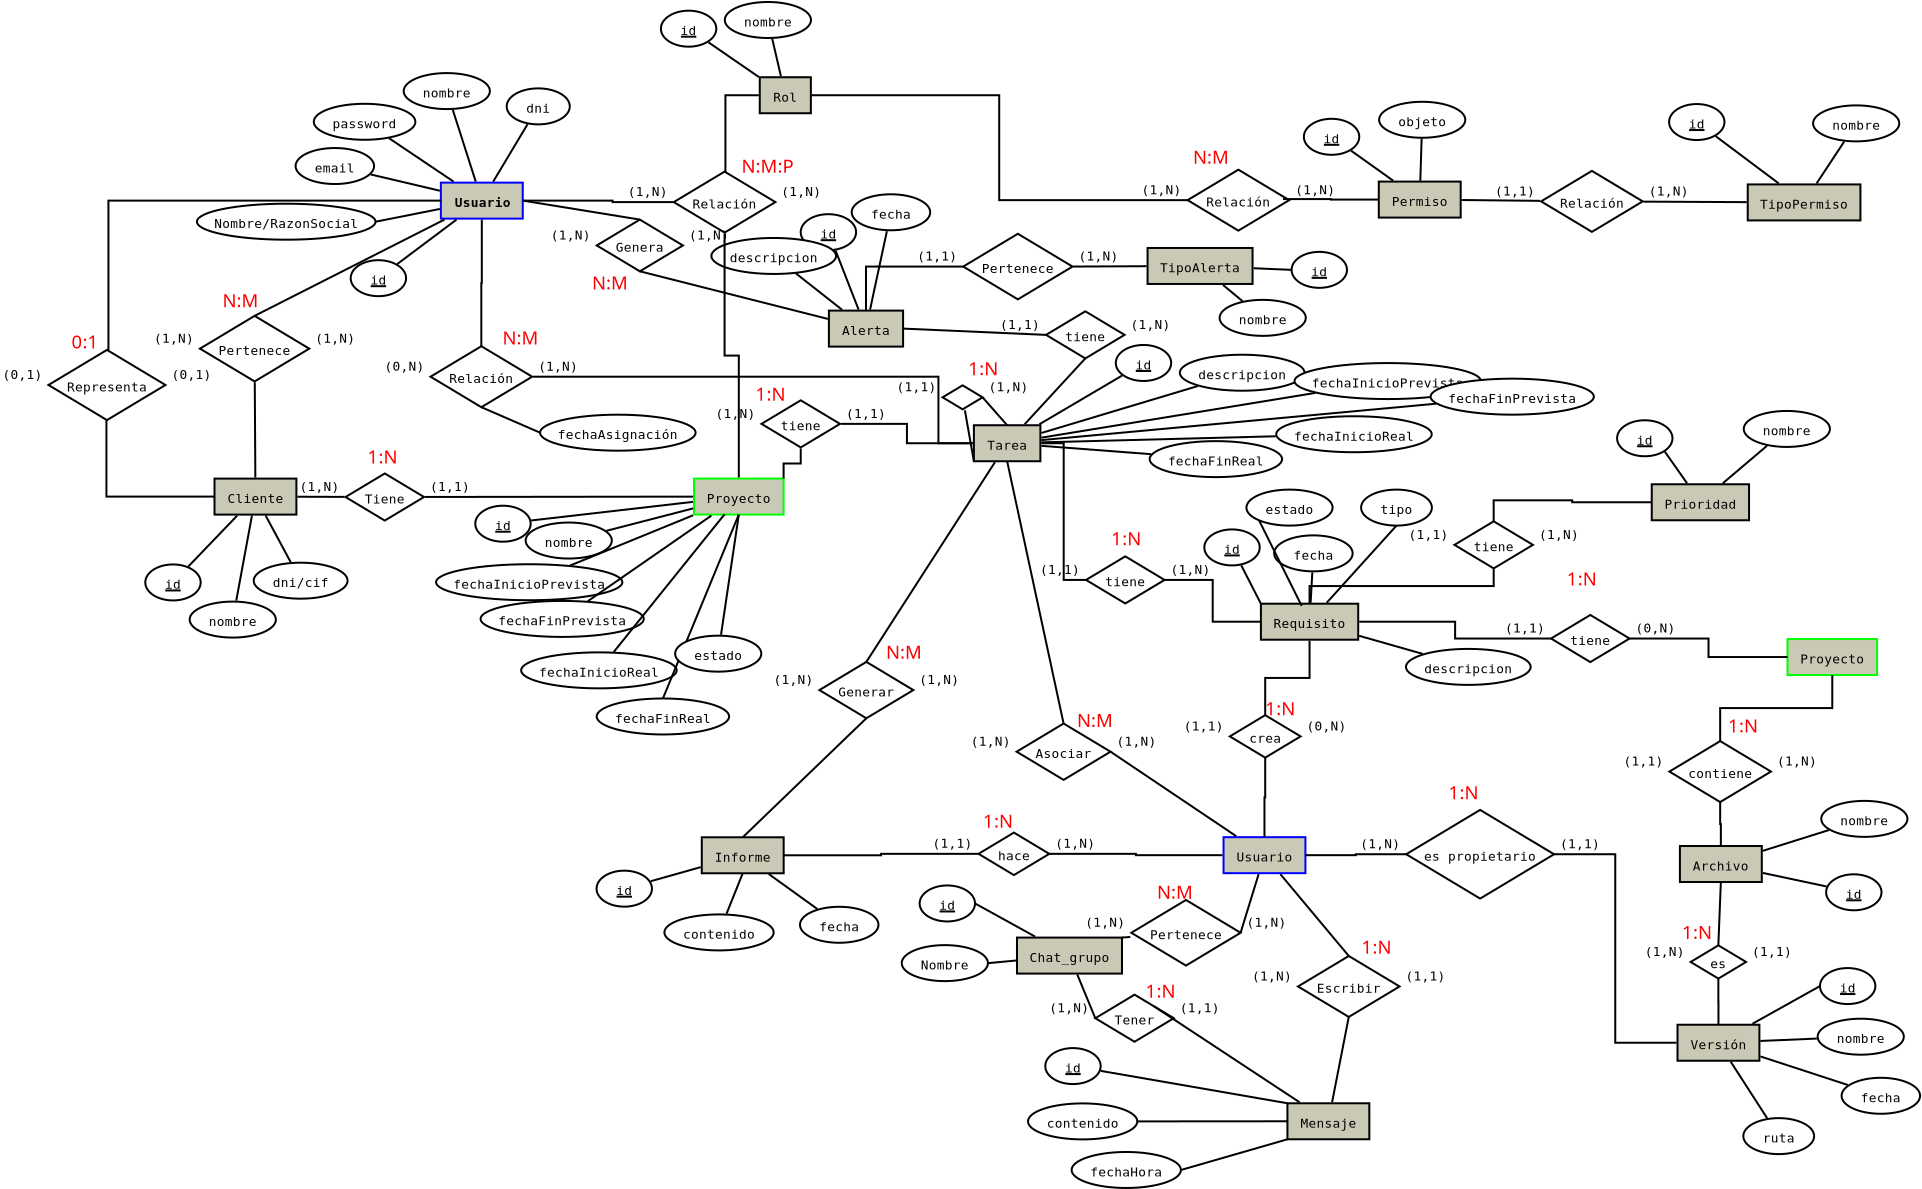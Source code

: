<?xml version="1.0" encoding="UTF-8"?>
<dia:diagram xmlns:dia="http://www.lysator.liu.se/~alla/dia/">
  <dia:layer name="Fondo" visible="true" connectable="true" active="true">
    <dia:object type="ER - Entity" version="0" id="O0">
      <dia:attribute name="obj_pos">
        <dia:point val="-0.095,9.905"/>
      </dia:attribute>
      <dia:attribute name="obj_bb">
        <dia:rectangle val="-0.145,9.855;4.05,11.755"/>
      </dia:attribute>
      <dia:attribute name="elem_corner">
        <dia:point val="-0.095,9.905"/>
      </dia:attribute>
      <dia:attribute name="elem_width">
        <dia:real val="4.095"/>
      </dia:attribute>
      <dia:attribute name="elem_height">
        <dia:real val="1.8"/>
      </dia:attribute>
      <dia:attribute name="border_width">
        <dia:real val="0.1"/>
      </dia:attribute>
      <dia:attribute name="border_color">
        <dia:color val="#0000ffff"/>
      </dia:attribute>
      <dia:attribute name="inner_color">
        <dia:color val="#c9c9b6ff"/>
      </dia:attribute>
      <dia:attribute name="name">
        <dia:string>#Usuario#</dia:string>
      </dia:attribute>
      <dia:attribute name="weak">
        <dia:boolean val="false"/>
      </dia:attribute>
      <dia:attribute name="associative">
        <dia:boolean val="false"/>
      </dia:attribute>
      <dia:attribute name="font">
        <dia:font family="monospace" style="80" name="Courier-Bold"/>
      </dia:attribute>
      <dia:attribute name="font_height">
        <dia:real val="0.8"/>
      </dia:attribute>
    </dia:object>
    <dia:object type="ER - Entity" version="0" id="O1">
      <dia:attribute name="obj_pos">
        <dia:point val="15.85,4.636"/>
      </dia:attribute>
      <dia:attribute name="obj_bb">
        <dia:rectangle val="15.8,4.586;18.455,6.486"/>
      </dia:attribute>
      <dia:attribute name="elem_corner">
        <dia:point val="15.85,4.636"/>
      </dia:attribute>
      <dia:attribute name="elem_width">
        <dia:real val="2.555"/>
      </dia:attribute>
      <dia:attribute name="elem_height">
        <dia:real val="1.8"/>
      </dia:attribute>
      <dia:attribute name="border_width">
        <dia:real val="0.1"/>
      </dia:attribute>
      <dia:attribute name="border_color">
        <dia:color val="#000000ff"/>
      </dia:attribute>
      <dia:attribute name="inner_color">
        <dia:color val="#c9c9b6ff"/>
      </dia:attribute>
      <dia:attribute name="name">
        <dia:string>#Rol#</dia:string>
      </dia:attribute>
      <dia:attribute name="weak">
        <dia:boolean val="false"/>
      </dia:attribute>
      <dia:attribute name="associative">
        <dia:boolean val="false"/>
      </dia:attribute>
      <dia:attribute name="font">
        <dia:font family="monospace" style="0" name="Courier"/>
      </dia:attribute>
      <dia:attribute name="font_height">
        <dia:real val="0.8"/>
      </dia:attribute>
    </dia:object>
    <dia:object type="ER - Entity" version="0" id="O2">
      <dia:attribute name="obj_pos">
        <dia:point val="46.801,9.853"/>
      </dia:attribute>
      <dia:attribute name="obj_bb">
        <dia:rectangle val="46.751,9.803;50.946,11.703"/>
      </dia:attribute>
      <dia:attribute name="elem_corner">
        <dia:point val="46.801,9.853"/>
      </dia:attribute>
      <dia:attribute name="elem_width">
        <dia:real val="4.095"/>
      </dia:attribute>
      <dia:attribute name="elem_height">
        <dia:real val="1.8"/>
      </dia:attribute>
      <dia:attribute name="border_width">
        <dia:real val="0.1"/>
      </dia:attribute>
      <dia:attribute name="border_color">
        <dia:color val="#000000ff"/>
      </dia:attribute>
      <dia:attribute name="inner_color">
        <dia:color val="#c9c9b6ff"/>
      </dia:attribute>
      <dia:attribute name="name">
        <dia:string>#Permiso#</dia:string>
      </dia:attribute>
      <dia:attribute name="weak">
        <dia:boolean val="false"/>
      </dia:attribute>
      <dia:attribute name="associative">
        <dia:boolean val="false"/>
      </dia:attribute>
      <dia:attribute name="font">
        <dia:font family="monospace" style="0" name="Courier"/>
      </dia:attribute>
      <dia:attribute name="font_height">
        <dia:real val="0.8"/>
      </dia:attribute>
    </dia:object>
    <dia:object type="ER - Entity" version="0" id="O3">
      <dia:attribute name="obj_pos">
        <dia:point val="12.562,24.703"/>
      </dia:attribute>
      <dia:attribute name="obj_bb">
        <dia:rectangle val="12.512,24.653;17.092,26.553"/>
      </dia:attribute>
      <dia:attribute name="elem_corner">
        <dia:point val="12.562,24.703"/>
      </dia:attribute>
      <dia:attribute name="elem_width">
        <dia:real val="4.48"/>
      </dia:attribute>
      <dia:attribute name="elem_height">
        <dia:real val="1.8"/>
      </dia:attribute>
      <dia:attribute name="border_width">
        <dia:real val="0.1"/>
      </dia:attribute>
      <dia:attribute name="border_color">
        <dia:color val="#00ff00ff"/>
      </dia:attribute>
      <dia:attribute name="inner_color">
        <dia:color val="#c9c9b6ff"/>
      </dia:attribute>
      <dia:attribute name="name">
        <dia:string>#Proyecto#</dia:string>
      </dia:attribute>
      <dia:attribute name="weak">
        <dia:boolean val="false"/>
      </dia:attribute>
      <dia:attribute name="associative">
        <dia:boolean val="false"/>
      </dia:attribute>
      <dia:attribute name="font">
        <dia:font family="monospace" style="0" name="Courier"/>
      </dia:attribute>
      <dia:attribute name="font_height">
        <dia:real val="0.8"/>
      </dia:attribute>
    </dia:object>
    <dia:object type="ER - Relationship" version="0" id="O4">
      <dia:attribute name="obj_pos">
        <dia:point val="11.55,9.355"/>
      </dia:attribute>
      <dia:attribute name="obj_bb">
        <dia:rectangle val="9.275,9.305;18.905,12.453"/>
      </dia:attribute>
      <dia:attribute name="elem_corner">
        <dia:point val="11.55,9.355"/>
      </dia:attribute>
      <dia:attribute name="elem_width">
        <dia:real val="5.08"/>
      </dia:attribute>
      <dia:attribute name="elem_height">
        <dia:real val="3.048"/>
      </dia:attribute>
      <dia:attribute name="border_width">
        <dia:real val="0.1"/>
      </dia:attribute>
      <dia:attribute name="border_color">
        <dia:color val="#000000ff"/>
      </dia:attribute>
      <dia:attribute name="inner_color">
        <dia:color val="#ffffffff"/>
      </dia:attribute>
      <dia:attribute name="name">
        <dia:string>#Relación#</dia:string>
      </dia:attribute>
      <dia:attribute name="left_card">
        <dia:string>#(1,N)#</dia:string>
      </dia:attribute>
      <dia:attribute name="right_card">
        <dia:string>#(1,N)#</dia:string>
      </dia:attribute>
      <dia:attribute name="identifying">
        <dia:boolean val="false"/>
      </dia:attribute>
      <dia:attribute name="rotated">
        <dia:boolean val="false"/>
      </dia:attribute>
      <dia:attribute name="font">
        <dia:font family="monospace" style="0" name="Courier"/>
      </dia:attribute>
      <dia:attribute name="font_height">
        <dia:real val="0.8"/>
      </dia:attribute>
    </dia:object>
    <dia:object type="ER - Entity" version="0" id="O5">
      <dia:attribute name="obj_pos">
        <dia:point val="19.306,16.304"/>
      </dia:attribute>
      <dia:attribute name="obj_bb">
        <dia:rectangle val="19.256,16.254;23.066,18.154"/>
      </dia:attribute>
      <dia:attribute name="elem_corner">
        <dia:point val="19.306,16.304"/>
      </dia:attribute>
      <dia:attribute name="elem_width">
        <dia:real val="3.71"/>
      </dia:attribute>
      <dia:attribute name="elem_height">
        <dia:real val="1.8"/>
      </dia:attribute>
      <dia:attribute name="border_width">
        <dia:real val="0.1"/>
      </dia:attribute>
      <dia:attribute name="border_color">
        <dia:color val="#000000ff"/>
      </dia:attribute>
      <dia:attribute name="inner_color">
        <dia:color val="#c9c9b6ff"/>
      </dia:attribute>
      <dia:attribute name="name">
        <dia:string>#Alerta#</dia:string>
      </dia:attribute>
      <dia:attribute name="weak">
        <dia:boolean val="false"/>
      </dia:attribute>
      <dia:attribute name="associative">
        <dia:boolean val="false"/>
      </dia:attribute>
      <dia:attribute name="font">
        <dia:font family="monospace" style="0" name="Courier"/>
      </dia:attribute>
      <dia:attribute name="font_height">
        <dia:real val="0.8"/>
      </dia:attribute>
    </dia:object>
    <dia:object type="ER - Relationship" version="0" id="O6">
      <dia:attribute name="obj_pos">
        <dia:point val="37.24,9.258"/>
      </dia:attribute>
      <dia:attribute name="obj_bb">
        <dia:rectangle val="34.965,9.208;44.595,12.356"/>
      </dia:attribute>
      <dia:attribute name="elem_corner">
        <dia:point val="37.24,9.258"/>
      </dia:attribute>
      <dia:attribute name="elem_width">
        <dia:real val="5.08"/>
      </dia:attribute>
      <dia:attribute name="elem_height">
        <dia:real val="3.048"/>
      </dia:attribute>
      <dia:attribute name="border_width">
        <dia:real val="0.1"/>
      </dia:attribute>
      <dia:attribute name="border_color">
        <dia:color val="#000000ff"/>
      </dia:attribute>
      <dia:attribute name="inner_color">
        <dia:color val="#ffffffff"/>
      </dia:attribute>
      <dia:attribute name="name">
        <dia:string>#Relación#</dia:string>
      </dia:attribute>
      <dia:attribute name="left_card">
        <dia:string>#(1,N)#</dia:string>
      </dia:attribute>
      <dia:attribute name="right_card">
        <dia:string>#(1,N)#</dia:string>
      </dia:attribute>
      <dia:attribute name="identifying">
        <dia:boolean val="false"/>
      </dia:attribute>
      <dia:attribute name="rotated">
        <dia:boolean val="false"/>
      </dia:attribute>
      <dia:attribute name="font">
        <dia:font family="monospace" style="0" name="Courier"/>
      </dia:attribute>
      <dia:attribute name="font_height">
        <dia:real val="0.8"/>
      </dia:attribute>
    </dia:object>
    <dia:object type="ER - Participation" version="1" id="O7">
      <dia:attribute name="obj_pos">
        <dia:point val="4,10.805"/>
      </dia:attribute>
      <dia:attribute name="obj_bb">
        <dia:rectangle val="3.95,10.755;11.6,10.929"/>
      </dia:attribute>
      <dia:attribute name="orth_points">
        <dia:point val="4,10.805"/>
        <dia:point val="8.489,10.805"/>
        <dia:point val="8.489,10.879"/>
        <dia:point val="11.55,10.879"/>
      </dia:attribute>
      <dia:attribute name="orth_orient">
        <dia:enum val="0"/>
        <dia:enum val="1"/>
        <dia:enum val="0"/>
      </dia:attribute>
      <dia:attribute name="autorouting">
        <dia:boolean val="false"/>
      </dia:attribute>
      <dia:attribute name="total">
        <dia:boolean val="false"/>
      </dia:attribute>
      <dia:connections>
        <dia:connection handle="0" to="O0" connection="4"/>
        <dia:connection handle="1" to="O4" connection="0"/>
      </dia:connections>
    </dia:object>
    <dia:object type="ER - Participation" version="1" id="O8">
      <dia:attribute name="obj_pos">
        <dia:point val="14.09,9.355"/>
      </dia:attribute>
      <dia:attribute name="obj_bb">
        <dia:rectangle val="14.04,5.486;15.853,9.405"/>
      </dia:attribute>
      <dia:attribute name="orth_points">
        <dia:point val="14.09,9.355"/>
        <dia:point val="14.133,9.355"/>
        <dia:point val="14.133,5.536"/>
        <dia:point val="15.803,5.536"/>
      </dia:attribute>
      <dia:attribute name="orth_orient">
        <dia:enum val="0"/>
        <dia:enum val="1"/>
        <dia:enum val="0"/>
      </dia:attribute>
      <dia:attribute name="autorouting">
        <dia:boolean val="false"/>
      </dia:attribute>
      <dia:attribute name="total">
        <dia:boolean val="false"/>
      </dia:attribute>
      <dia:connections>
        <dia:connection handle="0" to="O4" connection="2"/>
        <dia:connection handle="1" to="O1" connection="8"/>
      </dia:connections>
    </dia:object>
    <dia:object type="ER - Participation" version="1" id="O9">
      <dia:attribute name="obj_pos">
        <dia:point val="18.405,5.536"/>
      </dia:attribute>
      <dia:attribute name="obj_bb">
        <dia:rectangle val="18.355,5.486;37.29,10.832"/>
      </dia:attribute>
      <dia:attribute name="orth_points">
        <dia:point val="18.405,5.536"/>
        <dia:point val="27.823,5.536"/>
        <dia:point val="27.823,10.782"/>
        <dia:point val="37.24,10.782"/>
      </dia:attribute>
      <dia:attribute name="orth_orient">
        <dia:enum val="0"/>
        <dia:enum val="1"/>
        <dia:enum val="0"/>
      </dia:attribute>
      <dia:attribute name="autorouting">
        <dia:boolean val="true"/>
      </dia:attribute>
      <dia:attribute name="total">
        <dia:boolean val="false"/>
      </dia:attribute>
      <dia:connections>
        <dia:connection handle="0" to="O1" connection="4"/>
        <dia:connection handle="1" to="O6" connection="0"/>
      </dia:connections>
    </dia:object>
    <dia:object type="ER - Participation" version="1" id="O10">
      <dia:attribute name="obj_pos">
        <dia:point val="42.009,10.728"/>
      </dia:attribute>
      <dia:attribute name="obj_bb">
        <dia:rectangle val="41.959,10.678;46.851,10.803"/>
      </dia:attribute>
      <dia:attribute name="orth_points">
        <dia:point val="42.009,10.728"/>
        <dia:point val="44.405,10.728"/>
        <dia:point val="44.405,10.753"/>
        <dia:point val="46.801,10.753"/>
      </dia:attribute>
      <dia:attribute name="orth_orient">
        <dia:enum val="0"/>
        <dia:enum val="1"/>
        <dia:enum val="0"/>
      </dia:attribute>
      <dia:attribute name="autorouting">
        <dia:boolean val="true"/>
      </dia:attribute>
      <dia:attribute name="total">
        <dia:boolean val="false"/>
      </dia:attribute>
      <dia:connections>
        <dia:connection handle="1" to="O2" connection="3"/>
      </dia:connections>
    </dia:object>
    <dia:object type="ER - Entity" version="0" id="O11">
      <dia:attribute name="obj_pos">
        <dia:point val="12.95,42.638"/>
      </dia:attribute>
      <dia:attribute name="obj_bb">
        <dia:rectangle val="12.9,42.588;17.095,44.488"/>
      </dia:attribute>
      <dia:attribute name="elem_corner">
        <dia:point val="12.95,42.638"/>
      </dia:attribute>
      <dia:attribute name="elem_width">
        <dia:real val="4.095"/>
      </dia:attribute>
      <dia:attribute name="elem_height">
        <dia:real val="1.8"/>
      </dia:attribute>
      <dia:attribute name="border_width">
        <dia:real val="0.1"/>
      </dia:attribute>
      <dia:attribute name="border_color">
        <dia:color val="#000000ff"/>
      </dia:attribute>
      <dia:attribute name="inner_color">
        <dia:color val="#c9c9b6ff"/>
      </dia:attribute>
      <dia:attribute name="name">
        <dia:string>#Informe#</dia:string>
      </dia:attribute>
      <dia:attribute name="weak">
        <dia:boolean val="false"/>
      </dia:attribute>
      <dia:attribute name="associative">
        <dia:boolean val="false"/>
      </dia:attribute>
      <dia:attribute name="font">
        <dia:font family="monospace" style="0" name="Courier"/>
      </dia:attribute>
      <dia:attribute name="font_height">
        <dia:real val="0.8"/>
      </dia:attribute>
    </dia:object>
    <dia:object type="ER - Attribute" version="0" id="O12">
      <dia:attribute name="obj_pos">
        <dia:point val="-4.604,13.783"/>
      </dia:attribute>
      <dia:attribute name="obj_bb">
        <dia:rectangle val="-4.654,13.733;-1.784,15.633"/>
      </dia:attribute>
      <dia:attribute name="elem_corner">
        <dia:point val="-4.604,13.783"/>
      </dia:attribute>
      <dia:attribute name="elem_width">
        <dia:real val="2.77"/>
      </dia:attribute>
      <dia:attribute name="elem_height">
        <dia:real val="1.8"/>
      </dia:attribute>
      <dia:attribute name="border_width">
        <dia:real val="0.1"/>
      </dia:attribute>
      <dia:attribute name="border_color">
        <dia:color val="#000000ff"/>
      </dia:attribute>
      <dia:attribute name="inner_color">
        <dia:color val="#ffffffff"/>
      </dia:attribute>
      <dia:attribute name="name">
        <dia:string>#id#</dia:string>
      </dia:attribute>
      <dia:attribute name="key">
        <dia:boolean val="true"/>
      </dia:attribute>
      <dia:attribute name="weak_key">
        <dia:boolean val="false"/>
      </dia:attribute>
      <dia:attribute name="derived">
        <dia:boolean val="false"/>
      </dia:attribute>
      <dia:attribute name="multivalued">
        <dia:boolean val="false"/>
      </dia:attribute>
      <dia:attribute name="font">
        <dia:font family="monospace" style="0" name="Courier"/>
      </dia:attribute>
      <dia:attribute name="font_height">
        <dia:real val="0.8"/>
      </dia:attribute>
    </dia:object>
    <dia:object type="ER - Attribute" version="0" id="O13">
      <dia:attribute name="obj_pos">
        <dia:point val="-7.359,8.175"/>
      </dia:attribute>
      <dia:attribute name="obj_bb">
        <dia:rectangle val="-7.409,8.125;-3.384,10.025"/>
      </dia:attribute>
      <dia:attribute name="elem_corner">
        <dia:point val="-7.359,8.175"/>
      </dia:attribute>
      <dia:attribute name="elem_width">
        <dia:real val="3.925"/>
      </dia:attribute>
      <dia:attribute name="elem_height">
        <dia:real val="1.8"/>
      </dia:attribute>
      <dia:attribute name="border_width">
        <dia:real val="0.1"/>
      </dia:attribute>
      <dia:attribute name="border_color">
        <dia:color val="#000000ff"/>
      </dia:attribute>
      <dia:attribute name="inner_color">
        <dia:color val="#ffffffff"/>
      </dia:attribute>
      <dia:attribute name="name">
        <dia:string>#email#</dia:string>
      </dia:attribute>
      <dia:attribute name="key">
        <dia:boolean val="false"/>
      </dia:attribute>
      <dia:attribute name="weak_key">
        <dia:boolean val="false"/>
      </dia:attribute>
      <dia:attribute name="derived">
        <dia:boolean val="false"/>
      </dia:attribute>
      <dia:attribute name="multivalued">
        <dia:boolean val="false"/>
      </dia:attribute>
      <dia:attribute name="font">
        <dia:font family="monospace" style="0" name="Courier"/>
      </dia:attribute>
      <dia:attribute name="font_height">
        <dia:real val="0.8"/>
      </dia:attribute>
    </dia:object>
    <dia:object type="ER - Attribute" version="0" id="O14">
      <dia:attribute name="obj_pos">
        <dia:point val="-6.449,5.963"/>
      </dia:attribute>
      <dia:attribute name="obj_bb">
        <dia:rectangle val="-6.499,5.913;-1.319,7.813"/>
      </dia:attribute>
      <dia:attribute name="elem_corner">
        <dia:point val="-6.449,5.963"/>
      </dia:attribute>
      <dia:attribute name="elem_width">
        <dia:real val="5.08"/>
      </dia:attribute>
      <dia:attribute name="elem_height">
        <dia:real val="1.8"/>
      </dia:attribute>
      <dia:attribute name="border_width">
        <dia:real val="0.1"/>
      </dia:attribute>
      <dia:attribute name="border_color">
        <dia:color val="#000000ff"/>
      </dia:attribute>
      <dia:attribute name="inner_color">
        <dia:color val="#ffffffff"/>
      </dia:attribute>
      <dia:attribute name="name">
        <dia:string>#password#</dia:string>
      </dia:attribute>
      <dia:attribute name="key">
        <dia:boolean val="false"/>
      </dia:attribute>
      <dia:attribute name="weak_key">
        <dia:boolean val="false"/>
      </dia:attribute>
      <dia:attribute name="derived">
        <dia:boolean val="false"/>
      </dia:attribute>
      <dia:attribute name="multivalued">
        <dia:boolean val="false"/>
      </dia:attribute>
      <dia:attribute name="font">
        <dia:font family="monospace" style="0" name="Courier"/>
      </dia:attribute>
      <dia:attribute name="font_height">
        <dia:real val="0.8"/>
      </dia:attribute>
    </dia:object>
    <dia:object type="ER - Attribute" version="0" id="O15">
      <dia:attribute name="obj_pos">
        <dia:point val="10.907,1.308"/>
      </dia:attribute>
      <dia:attribute name="obj_bb">
        <dia:rectangle val="10.857,1.258;13.727,3.158"/>
      </dia:attribute>
      <dia:attribute name="elem_corner">
        <dia:point val="10.907,1.308"/>
      </dia:attribute>
      <dia:attribute name="elem_width">
        <dia:real val="2.77"/>
      </dia:attribute>
      <dia:attribute name="elem_height">
        <dia:real val="1.8"/>
      </dia:attribute>
      <dia:attribute name="border_width">
        <dia:real val="0.1"/>
      </dia:attribute>
      <dia:attribute name="border_color">
        <dia:color val="#000000ff"/>
      </dia:attribute>
      <dia:attribute name="inner_color">
        <dia:color val="#ffffffff"/>
      </dia:attribute>
      <dia:attribute name="name">
        <dia:string>#id#</dia:string>
      </dia:attribute>
      <dia:attribute name="key">
        <dia:boolean val="true"/>
      </dia:attribute>
      <dia:attribute name="weak_key">
        <dia:boolean val="false"/>
      </dia:attribute>
      <dia:attribute name="derived">
        <dia:boolean val="false"/>
      </dia:attribute>
      <dia:attribute name="multivalued">
        <dia:boolean val="false"/>
      </dia:attribute>
      <dia:attribute name="font">
        <dia:font family="monospace" style="0" name="Courier"/>
      </dia:attribute>
      <dia:attribute name="font_height">
        <dia:real val="0.8"/>
      </dia:attribute>
    </dia:object>
    <dia:object type="ER - Attribute" version="0" id="O16">
      <dia:attribute name="obj_pos">
        <dia:point val="14.101,0.874"/>
      </dia:attribute>
      <dia:attribute name="obj_bb">
        <dia:rectangle val="14.051,0.824;18.461,2.724"/>
      </dia:attribute>
      <dia:attribute name="elem_corner">
        <dia:point val="14.101,0.874"/>
      </dia:attribute>
      <dia:attribute name="elem_width">
        <dia:real val="4.31"/>
      </dia:attribute>
      <dia:attribute name="elem_height">
        <dia:real val="1.8"/>
      </dia:attribute>
      <dia:attribute name="border_width">
        <dia:real val="0.1"/>
      </dia:attribute>
      <dia:attribute name="border_color">
        <dia:color val="#000000ff"/>
      </dia:attribute>
      <dia:attribute name="inner_color">
        <dia:color val="#ffffffff"/>
      </dia:attribute>
      <dia:attribute name="name">
        <dia:string>#nombre#</dia:string>
      </dia:attribute>
      <dia:attribute name="key">
        <dia:boolean val="false"/>
      </dia:attribute>
      <dia:attribute name="weak_key">
        <dia:boolean val="false"/>
      </dia:attribute>
      <dia:attribute name="derived">
        <dia:boolean val="false"/>
      </dia:attribute>
      <dia:attribute name="multivalued">
        <dia:boolean val="false"/>
      </dia:attribute>
      <dia:attribute name="font">
        <dia:font family="monospace" style="0" name="Courier"/>
      </dia:attribute>
      <dia:attribute name="font_height">
        <dia:real val="0.8"/>
      </dia:attribute>
    </dia:object>
    <dia:object type="ER - Attribute" version="0" id="O17">
      <dia:attribute name="obj_pos">
        <dia:point val="43.055,6.714"/>
      </dia:attribute>
      <dia:attribute name="obj_bb">
        <dia:rectangle val="43.005,6.664;45.875,8.564"/>
      </dia:attribute>
      <dia:attribute name="elem_corner">
        <dia:point val="43.055,6.714"/>
      </dia:attribute>
      <dia:attribute name="elem_width">
        <dia:real val="2.77"/>
      </dia:attribute>
      <dia:attribute name="elem_height">
        <dia:real val="1.8"/>
      </dia:attribute>
      <dia:attribute name="border_width">
        <dia:real val="0.1"/>
      </dia:attribute>
      <dia:attribute name="border_color">
        <dia:color val="#000000ff"/>
      </dia:attribute>
      <dia:attribute name="inner_color">
        <dia:color val="#ffffffff"/>
      </dia:attribute>
      <dia:attribute name="name">
        <dia:string>#id#</dia:string>
      </dia:attribute>
      <dia:attribute name="key">
        <dia:boolean val="true"/>
      </dia:attribute>
      <dia:attribute name="weak_key">
        <dia:boolean val="false"/>
      </dia:attribute>
      <dia:attribute name="derived">
        <dia:boolean val="false"/>
      </dia:attribute>
      <dia:attribute name="multivalued">
        <dia:boolean val="false"/>
      </dia:attribute>
      <dia:attribute name="font">
        <dia:font family="monospace" style="0" name="Courier"/>
      </dia:attribute>
      <dia:attribute name="font_height">
        <dia:real val="0.8"/>
      </dia:attribute>
    </dia:object>
    <dia:object type="ER - Attribute" version="0" id="O18">
      <dia:attribute name="obj_pos">
        <dia:point val="46.817,5.863"/>
      </dia:attribute>
      <dia:attribute name="obj_bb">
        <dia:rectangle val="46.767,5.813;51.177,7.713"/>
      </dia:attribute>
      <dia:attribute name="elem_corner">
        <dia:point val="46.817,5.863"/>
      </dia:attribute>
      <dia:attribute name="elem_width">
        <dia:real val="4.31"/>
      </dia:attribute>
      <dia:attribute name="elem_height">
        <dia:real val="1.8"/>
      </dia:attribute>
      <dia:attribute name="border_width">
        <dia:real val="0.1"/>
      </dia:attribute>
      <dia:attribute name="border_color">
        <dia:color val="#000000ff"/>
      </dia:attribute>
      <dia:attribute name="inner_color">
        <dia:color val="#ffffffff"/>
      </dia:attribute>
      <dia:attribute name="name">
        <dia:string>#objeto#</dia:string>
      </dia:attribute>
      <dia:attribute name="key">
        <dia:boolean val="false"/>
      </dia:attribute>
      <dia:attribute name="weak_key">
        <dia:boolean val="false"/>
      </dia:attribute>
      <dia:attribute name="derived">
        <dia:boolean val="false"/>
      </dia:attribute>
      <dia:attribute name="multivalued">
        <dia:boolean val="false"/>
      </dia:attribute>
      <dia:attribute name="font">
        <dia:font family="monospace" style="0" name="Courier"/>
      </dia:attribute>
      <dia:attribute name="font_height">
        <dia:real val="0.8"/>
      </dia:attribute>
    </dia:object>
    <dia:object type="ER - Attribute" version="0" id="O19">
      <dia:attribute name="obj_pos">
        <dia:point val="1.625,26.059"/>
      </dia:attribute>
      <dia:attribute name="obj_bb">
        <dia:rectangle val="1.575,26.009;4.445,27.909"/>
      </dia:attribute>
      <dia:attribute name="elem_corner">
        <dia:point val="1.625,26.059"/>
      </dia:attribute>
      <dia:attribute name="elem_width">
        <dia:real val="2.77"/>
      </dia:attribute>
      <dia:attribute name="elem_height">
        <dia:real val="1.8"/>
      </dia:attribute>
      <dia:attribute name="border_width">
        <dia:real val="0.1"/>
      </dia:attribute>
      <dia:attribute name="border_color">
        <dia:color val="#000000ff"/>
      </dia:attribute>
      <dia:attribute name="inner_color">
        <dia:color val="#ffffffff"/>
      </dia:attribute>
      <dia:attribute name="name">
        <dia:string>#id#</dia:string>
      </dia:attribute>
      <dia:attribute name="key">
        <dia:boolean val="true"/>
      </dia:attribute>
      <dia:attribute name="weak_key">
        <dia:boolean val="false"/>
      </dia:attribute>
      <dia:attribute name="derived">
        <dia:boolean val="false"/>
      </dia:attribute>
      <dia:attribute name="multivalued">
        <dia:boolean val="false"/>
      </dia:attribute>
      <dia:attribute name="font">
        <dia:font family="monospace" style="0" name="Courier"/>
      </dia:attribute>
      <dia:attribute name="font_height">
        <dia:real val="0.8"/>
      </dia:attribute>
    </dia:object>
    <dia:object type="ER - Attribute" version="0" id="O20">
      <dia:attribute name="obj_pos">
        <dia:point val="4.144,26.901"/>
      </dia:attribute>
      <dia:attribute name="obj_bb">
        <dia:rectangle val="4.094,26.851;8.504,28.751"/>
      </dia:attribute>
      <dia:attribute name="elem_corner">
        <dia:point val="4.144,26.901"/>
      </dia:attribute>
      <dia:attribute name="elem_width">
        <dia:real val="4.31"/>
      </dia:attribute>
      <dia:attribute name="elem_height">
        <dia:real val="1.8"/>
      </dia:attribute>
      <dia:attribute name="border_width">
        <dia:real val="0.1"/>
      </dia:attribute>
      <dia:attribute name="border_color">
        <dia:color val="#000000ff"/>
      </dia:attribute>
      <dia:attribute name="inner_color">
        <dia:color val="#ffffffff"/>
      </dia:attribute>
      <dia:attribute name="name">
        <dia:string>#nombre#</dia:string>
      </dia:attribute>
      <dia:attribute name="key">
        <dia:boolean val="false"/>
      </dia:attribute>
      <dia:attribute name="weak_key">
        <dia:boolean val="false"/>
      </dia:attribute>
      <dia:attribute name="derived">
        <dia:boolean val="false"/>
      </dia:attribute>
      <dia:attribute name="multivalued">
        <dia:boolean val="false"/>
      </dia:attribute>
      <dia:attribute name="font">
        <dia:font family="monospace" style="0" name="Courier"/>
      </dia:attribute>
      <dia:attribute name="font_height">
        <dia:real val="0.8"/>
      </dia:attribute>
    </dia:object>
    <dia:object type="Standard - Line" version="0" id="O21">
      <dia:attribute name="obj_pos">
        <dia:point val="-2.684,7.687"/>
      </dia:attribute>
      <dia:attribute name="obj_bb">
        <dia:rectangle val="-2.753,7.618;0.611,9.925"/>
      </dia:attribute>
      <dia:attribute name="conn_endpoints">
        <dia:point val="-2.684,7.687"/>
        <dia:point val="0.541,9.856"/>
      </dia:attribute>
      <dia:attribute name="numcp">
        <dia:int val="1"/>
      </dia:attribute>
      <dia:connections>
        <dia:connection handle="0" to="O14" connection="8"/>
        <dia:connection handle="1" to="O0" connection="8"/>
      </dia:connections>
    </dia:object>
    <dia:object type="Standard - Line" version="0" id="O22">
      <dia:attribute name="obj_pos">
        <dia:point val="-3.602,9.498"/>
      </dia:attribute>
      <dia:attribute name="obj_bb">
        <dia:rectangle val="-3.662,9.437;-0.085,10.371"/>
      </dia:attribute>
      <dia:attribute name="conn_endpoints">
        <dia:point val="-3.602,9.498"/>
        <dia:point val="-0.145,10.311"/>
      </dia:attribute>
      <dia:attribute name="numcp">
        <dia:int val="1"/>
      </dia:attribute>
      <dia:connections>
        <dia:connection handle="0" to="O13" connection="8"/>
        <dia:connection handle="1" to="O0" connection="8"/>
      </dia:connections>
    </dia:object>
    <dia:object type="Standard - Line" version="0" id="O23">
      <dia:attribute name="obj_pos">
        <dia:point val="-2.272,13.973"/>
      </dia:attribute>
      <dia:attribute name="obj_bb">
        <dia:rectangle val="-2.342,11.684;0.757,14.043"/>
      </dia:attribute>
      <dia:attribute name="conn_endpoints">
        <dia:point val="-2.272,13.973"/>
        <dia:point val="0.687,11.754"/>
      </dia:attribute>
      <dia:attribute name="numcp">
        <dia:int val="1"/>
      </dia:attribute>
      <dia:connections>
        <dia:connection handle="0" to="O12" connection="8"/>
        <dia:connection handle="1" to="O0" connection="8"/>
      </dia:connections>
    </dia:object>
    <dia:object type="ER - Attribute" version="0" id="O24">
      <dia:attribute name="obj_pos">
        <dia:point val="-12.292,10.959"/>
      </dia:attribute>
      <dia:attribute name="obj_bb">
        <dia:rectangle val="-12.342,10.909;-3.312,12.809"/>
      </dia:attribute>
      <dia:attribute name="elem_corner">
        <dia:point val="-12.292,10.959"/>
      </dia:attribute>
      <dia:attribute name="elem_width">
        <dia:real val="8.93"/>
      </dia:attribute>
      <dia:attribute name="elem_height">
        <dia:real val="1.8"/>
      </dia:attribute>
      <dia:attribute name="border_width">
        <dia:real val="0.1"/>
      </dia:attribute>
      <dia:attribute name="border_color">
        <dia:color val="#000000ff"/>
      </dia:attribute>
      <dia:attribute name="inner_color">
        <dia:color val="#ffffffff"/>
      </dia:attribute>
      <dia:attribute name="name">
        <dia:string>#Nombre/RazonSocial#</dia:string>
      </dia:attribute>
      <dia:attribute name="key">
        <dia:boolean val="false"/>
      </dia:attribute>
      <dia:attribute name="weak_key">
        <dia:boolean val="false"/>
      </dia:attribute>
      <dia:attribute name="derived">
        <dia:boolean val="false"/>
      </dia:attribute>
      <dia:attribute name="multivalued">
        <dia:boolean val="false"/>
      </dia:attribute>
      <dia:attribute name="font">
        <dia:font family="monospace" style="0" name="Courier"/>
      </dia:attribute>
      <dia:attribute name="font_height">
        <dia:real val="0.8"/>
      </dia:attribute>
    </dia:object>
    <dia:object type="Standard - Line" version="0" id="O25">
      <dia:attribute name="obj_pos">
        <dia:point val="-0.145,11.221"/>
      </dia:attribute>
      <dia:attribute name="obj_bb">
        <dia:rectangle val="-3.421,11.162;-0.086,11.918"/>
      </dia:attribute>
      <dia:attribute name="conn_endpoints">
        <dia:point val="-0.145,11.221"/>
        <dia:point val="-3.362,11.859"/>
      </dia:attribute>
      <dia:attribute name="numcp">
        <dia:int val="1"/>
      </dia:attribute>
      <dia:connections>
        <dia:connection handle="0" to="O0" connection="8"/>
        <dia:connection handle="1" to="O24" connection="4"/>
      </dia:connections>
    </dia:object>
    <dia:object type="Standard - Line" version="0" id="O26">
      <dia:attribute name="obj_pos">
        <dia:point val="13.285,2.891"/>
      </dia:attribute>
      <dia:attribute name="obj_bb">
        <dia:rectangle val="13.215,2.821;15.87,4.692"/>
      </dia:attribute>
      <dia:attribute name="conn_endpoints">
        <dia:point val="13.285,2.891"/>
        <dia:point val="15.8,4.622"/>
      </dia:attribute>
      <dia:attribute name="numcp">
        <dia:int val="1"/>
      </dia:attribute>
      <dia:connections>
        <dia:connection handle="0" to="O15" connection="8"/>
        <dia:connection handle="1" to="O1" connection="8"/>
      </dia:connections>
    </dia:object>
    <dia:object type="Standard - Line" version="0" id="O27">
      <dia:attribute name="obj_pos">
        <dia:point val="45.414,8.308"/>
      </dia:attribute>
      <dia:attribute name="obj_bb">
        <dia:rectangle val="45.344,8.238;47.588,9.876"/>
      </dia:attribute>
      <dia:attribute name="conn_endpoints">
        <dia:point val="45.414,8.308"/>
        <dia:point val="47.518,9.806"/>
      </dia:attribute>
      <dia:attribute name="numcp">
        <dia:int val="1"/>
      </dia:attribute>
      <dia:connections>
        <dia:connection handle="0" to="O17" connection="8"/>
        <dia:connection handle="1" to="O2" connection="8"/>
      </dia:connections>
    </dia:object>
    <dia:object type="Standard - Line" version="0" id="O28">
      <dia:attribute name="obj_pos">
        <dia:point val="48.943,7.706"/>
      </dia:attribute>
      <dia:attribute name="obj_bb">
        <dia:rectangle val="48.826,7.655;48.995,9.862"/>
      </dia:attribute>
      <dia:attribute name="conn_endpoints">
        <dia:point val="48.943,7.706"/>
        <dia:point val="48.878,9.81"/>
      </dia:attribute>
      <dia:attribute name="numcp">
        <dia:int val="1"/>
      </dia:attribute>
      <dia:connections>
        <dia:connection handle="0" to="O18" connection="8"/>
        <dia:connection handle="1" to="O2" connection="8"/>
      </dia:connections>
    </dia:object>
    <dia:object type="Standard - Line" version="0" id="O29">
      <dia:attribute name="obj_pos">
        <dia:point val="16.475,2.719"/>
      </dia:attribute>
      <dia:attribute name="obj_bb">
        <dia:rectangle val="16.415,2.659;16.967,4.646"/>
      </dia:attribute>
      <dia:attribute name="conn_endpoints">
        <dia:point val="16.475,2.719"/>
        <dia:point val="16.907,4.586"/>
      </dia:attribute>
      <dia:attribute name="numcp">
        <dia:int val="1"/>
      </dia:attribute>
      <dia:connections>
        <dia:connection handle="0" to="O16" connection="8"/>
        <dia:connection handle="1" to="O1" connection="8"/>
      </dia:connections>
    </dia:object>
    <dia:object type="Standard - Line" version="0" id="O30">
      <dia:attribute name="obj_pos">
        <dia:point val="8.18,27.315"/>
      </dia:attribute>
      <dia:attribute name="obj_bb">
        <dia:rectangle val="8.119,26.134;12.573,27.376"/>
      </dia:attribute>
      <dia:attribute name="conn_endpoints">
        <dia:point val="8.18,27.315"/>
        <dia:point val="12.512,26.195"/>
      </dia:attribute>
      <dia:attribute name="numcp">
        <dia:int val="1"/>
      </dia:attribute>
      <dia:connections>
        <dia:connection handle="0" to="O20" connection="8"/>
        <dia:connection handle="1" to="O3" connection="8"/>
      </dia:connections>
    </dia:object>
    <dia:object type="Standard - Line" version="0" id="O31">
      <dia:attribute name="obj_pos">
        <dia:point val="4.422,26.797"/>
      </dia:attribute>
      <dia:attribute name="obj_bb">
        <dia:rectangle val="4.366,25.811;12.568,26.852"/>
      </dia:attribute>
      <dia:attribute name="conn_endpoints">
        <dia:point val="4.422,26.797"/>
        <dia:point val="12.512,25.866"/>
      </dia:attribute>
      <dia:attribute name="numcp">
        <dia:int val="1"/>
      </dia:attribute>
      <dia:connections>
        <dia:connection handle="0" to="O19" connection="8"/>
        <dia:connection handle="1" to="O3" connection="8"/>
      </dia:connections>
    </dia:object>
    <dia:object type="ER - Entity" version="0" id="O32">
      <dia:attribute name="obj_pos">
        <dia:point val="26.556,22.036"/>
      </dia:attribute>
      <dia:attribute name="obj_bb">
        <dia:rectangle val="26.506,21.986;29.931,23.886"/>
      </dia:attribute>
      <dia:attribute name="elem_corner">
        <dia:point val="26.556,22.036"/>
      </dia:attribute>
      <dia:attribute name="elem_width">
        <dia:real val="3.325"/>
      </dia:attribute>
      <dia:attribute name="elem_height">
        <dia:real val="1.8"/>
      </dia:attribute>
      <dia:attribute name="border_width">
        <dia:real val="0.1"/>
      </dia:attribute>
      <dia:attribute name="border_color">
        <dia:color val="#000000ff"/>
      </dia:attribute>
      <dia:attribute name="inner_color">
        <dia:color val="#c9c9b6ff"/>
      </dia:attribute>
      <dia:attribute name="name">
        <dia:string>#Tarea#</dia:string>
      </dia:attribute>
      <dia:attribute name="weak">
        <dia:boolean val="false"/>
      </dia:attribute>
      <dia:attribute name="associative">
        <dia:boolean val="false"/>
      </dia:attribute>
      <dia:attribute name="font">
        <dia:font family="monospace" style="0" name="Courier"/>
      </dia:attribute>
      <dia:attribute name="font_height">
        <dia:real val="0.8"/>
      </dia:attribute>
    </dia:object>
    <dia:object type="ER - Relationship" version="0" id="O33">
      <dia:attribute name="obj_pos">
        <dia:point val="-0.612,18.085"/>
      </dia:attribute>
      <dia:attribute name="obj_bb">
        <dia:rectangle val="-2.887,18.035;6.743,21.183"/>
      </dia:attribute>
      <dia:attribute name="elem_corner">
        <dia:point val="-0.612,18.085"/>
      </dia:attribute>
      <dia:attribute name="elem_width">
        <dia:real val="5.08"/>
      </dia:attribute>
      <dia:attribute name="elem_height">
        <dia:real val="3.048"/>
      </dia:attribute>
      <dia:attribute name="border_width">
        <dia:real val="0.1"/>
      </dia:attribute>
      <dia:attribute name="border_color">
        <dia:color val="#000000ff"/>
      </dia:attribute>
      <dia:attribute name="inner_color">
        <dia:color val="#ffffffff"/>
      </dia:attribute>
      <dia:attribute name="name">
        <dia:string>#Relación#</dia:string>
      </dia:attribute>
      <dia:attribute name="left_card">
        <dia:string>#(0,N)#</dia:string>
      </dia:attribute>
      <dia:attribute name="right_card">
        <dia:string>#(1,N)#</dia:string>
      </dia:attribute>
      <dia:attribute name="identifying">
        <dia:boolean val="false"/>
      </dia:attribute>
      <dia:attribute name="rotated">
        <dia:boolean val="false"/>
      </dia:attribute>
      <dia:attribute name="font">
        <dia:font family="monospace" style="0" name="Courier"/>
      </dia:attribute>
      <dia:attribute name="font_height">
        <dia:real val="0.8"/>
      </dia:attribute>
    </dia:object>
    <dia:object type="ER - Participation" version="1" id="O34">
      <dia:attribute name="obj_pos">
        <dia:point val="1.952,11.755"/>
      </dia:attribute>
      <dia:attribute name="obj_bb">
        <dia:rectangle val="1.878,11.706;2.002,18.135"/>
      </dia:attribute>
      <dia:attribute name="orth_points">
        <dia:point val="1.952,11.755"/>
        <dia:point val="1.952,14.92"/>
        <dia:point val="1.928,14.92"/>
        <dia:point val="1.928,18.085"/>
      </dia:attribute>
      <dia:attribute name="orth_orient">
        <dia:enum val="1"/>
        <dia:enum val="0"/>
        <dia:enum val="1"/>
      </dia:attribute>
      <dia:attribute name="autorouting">
        <dia:boolean val="true"/>
      </dia:attribute>
      <dia:attribute name="total">
        <dia:boolean val="false"/>
      </dia:attribute>
      <dia:connections>
        <dia:connection handle="0" to="O0" connection="8"/>
        <dia:connection handle="1" to="O33" connection="2"/>
      </dia:connections>
    </dia:object>
    <dia:object type="ER - Participation" version="1" id="O35">
      <dia:attribute name="obj_pos">
        <dia:point val="4.517,19.609"/>
      </dia:attribute>
      <dia:attribute name="obj_bb">
        <dia:rectangle val="4.467,19.559;26.556,22.986"/>
      </dia:attribute>
      <dia:attribute name="orth_points">
        <dia:point val="4.517,19.609"/>
        <dia:point val="24.783,19.609"/>
        <dia:point val="24.783,22.936"/>
        <dia:point val="26.506,22.936"/>
      </dia:attribute>
      <dia:attribute name="orth_orient">
        <dia:enum val="0"/>
        <dia:enum val="1"/>
        <dia:enum val="0"/>
      </dia:attribute>
      <dia:attribute name="autorouting">
        <dia:boolean val="false"/>
      </dia:attribute>
      <dia:attribute name="total">
        <dia:boolean val="false"/>
      </dia:attribute>
      <dia:connections>
        <dia:connection handle="0" to="O33" connection="8"/>
        <dia:connection handle="1" to="O32" connection="8"/>
      </dia:connections>
    </dia:object>
    <dia:object type="ER - Attribute" version="0" id="O36">
      <dia:attribute name="obj_pos">
        <dia:point val="33.651,18.023"/>
      </dia:attribute>
      <dia:attribute name="obj_bb">
        <dia:rectangle val="33.602,17.973;36.471,19.873"/>
      </dia:attribute>
      <dia:attribute name="elem_corner">
        <dia:point val="33.651,18.023"/>
      </dia:attribute>
      <dia:attribute name="elem_width">
        <dia:real val="2.77"/>
      </dia:attribute>
      <dia:attribute name="elem_height">
        <dia:real val="1.8"/>
      </dia:attribute>
      <dia:attribute name="border_width">
        <dia:real val="0.1"/>
      </dia:attribute>
      <dia:attribute name="border_color">
        <dia:color val="#000000ff"/>
      </dia:attribute>
      <dia:attribute name="inner_color">
        <dia:color val="#ffffffff"/>
      </dia:attribute>
      <dia:attribute name="name">
        <dia:string>#id#</dia:string>
      </dia:attribute>
      <dia:attribute name="key">
        <dia:boolean val="true"/>
      </dia:attribute>
      <dia:attribute name="weak_key">
        <dia:boolean val="false"/>
      </dia:attribute>
      <dia:attribute name="derived">
        <dia:boolean val="false"/>
      </dia:attribute>
      <dia:attribute name="multivalued">
        <dia:boolean val="false"/>
      </dia:attribute>
      <dia:attribute name="font">
        <dia:font family="monospace" style="0" name="Courier"/>
      </dia:attribute>
      <dia:attribute name="font_height">
        <dia:real val="0.8"/>
      </dia:attribute>
    </dia:object>
    <dia:object type="Standard - Line" version="0" id="O37">
      <dia:attribute name="obj_pos">
        <dia:point val="33.967,19.553"/>
      </dia:attribute>
      <dia:attribute name="obj_bb">
        <dia:rectangle val="29.763,19.484;34.035,22.055"/>
      </dia:attribute>
      <dia:attribute name="conn_endpoints">
        <dia:point val="33.967,19.553"/>
        <dia:point val="29.831,21.987"/>
      </dia:attribute>
      <dia:attribute name="numcp">
        <dia:int val="1"/>
      </dia:attribute>
      <dia:connections>
        <dia:connection handle="0" to="O36" connection="8"/>
        <dia:connection handle="1" to="O32" connection="8"/>
      </dia:connections>
    </dia:object>
    <dia:object type="ER - Attribute" version="0" id="O38">
      <dia:attribute name="obj_pos">
        <dia:point val="36.853,18.51"/>
      </dia:attribute>
      <dia:attribute name="obj_bb">
        <dia:rectangle val="36.803,18.46;43.138,20.36"/>
      </dia:attribute>
      <dia:attribute name="elem_corner">
        <dia:point val="36.853,18.51"/>
      </dia:attribute>
      <dia:attribute name="elem_width">
        <dia:real val="6.235"/>
      </dia:attribute>
      <dia:attribute name="elem_height">
        <dia:real val="1.8"/>
      </dia:attribute>
      <dia:attribute name="border_width">
        <dia:real val="0.1"/>
      </dia:attribute>
      <dia:attribute name="border_color">
        <dia:color val="#000000ff"/>
      </dia:attribute>
      <dia:attribute name="inner_color">
        <dia:color val="#ffffffff"/>
      </dia:attribute>
      <dia:attribute name="name">
        <dia:string>#descripcion#</dia:string>
      </dia:attribute>
      <dia:attribute name="key">
        <dia:boolean val="false"/>
      </dia:attribute>
      <dia:attribute name="weak_key">
        <dia:boolean val="false"/>
      </dia:attribute>
      <dia:attribute name="derived">
        <dia:boolean val="false"/>
      </dia:attribute>
      <dia:attribute name="multivalued">
        <dia:boolean val="false"/>
      </dia:attribute>
      <dia:attribute name="font">
        <dia:font family="monospace" style="0" name="Courier"/>
      </dia:attribute>
      <dia:attribute name="font_height">
        <dia:real val="0.8"/>
      </dia:attribute>
    </dia:object>
    <dia:object type="Standard - Line" version="0" id="O39">
      <dia:attribute name="obj_pos">
        <dia:point val="37.761,20.073"/>
      </dia:attribute>
      <dia:attribute name="obj_bb">
        <dia:rectangle val="29.868,20.011;37.823,22.485"/>
      </dia:attribute>
      <dia:attribute name="conn_endpoints">
        <dia:point val="37.761,20.073"/>
        <dia:point val="29.93,22.423"/>
      </dia:attribute>
      <dia:attribute name="numcp">
        <dia:int val="1"/>
      </dia:attribute>
      <dia:connections>
        <dia:connection handle="0" to="O38" connection="8"/>
        <dia:connection handle="1" to="O32" connection="8"/>
      </dia:connections>
    </dia:object>
    <dia:object type="ER - Attribute" version="0" id="O40">
      <dia:attribute name="obj_pos">
        <dia:point val="42.589,18.927"/>
      </dia:attribute>
      <dia:attribute name="obj_bb">
        <dia:rectangle val="42.539,18.877;51.954,20.777"/>
      </dia:attribute>
      <dia:attribute name="elem_corner">
        <dia:point val="42.589,18.927"/>
      </dia:attribute>
      <dia:attribute name="elem_width">
        <dia:real val="9.315"/>
      </dia:attribute>
      <dia:attribute name="elem_height">
        <dia:real val="1.8"/>
      </dia:attribute>
      <dia:attribute name="border_width">
        <dia:real val="0.1"/>
      </dia:attribute>
      <dia:attribute name="border_color">
        <dia:color val="#000000ff"/>
      </dia:attribute>
      <dia:attribute name="inner_color">
        <dia:color val="#ffffffff"/>
      </dia:attribute>
      <dia:attribute name="name">
        <dia:string>#fechaInicioPrevista#</dia:string>
      </dia:attribute>
      <dia:attribute name="key">
        <dia:boolean val="false"/>
      </dia:attribute>
      <dia:attribute name="weak_key">
        <dia:boolean val="false"/>
      </dia:attribute>
      <dia:attribute name="derived">
        <dia:boolean val="false"/>
      </dia:attribute>
      <dia:attribute name="multivalued">
        <dia:boolean val="false"/>
      </dia:attribute>
      <dia:attribute name="font">
        <dia:font family="monospace" style="0" name="Courier"/>
      </dia:attribute>
      <dia:attribute name="font_height">
        <dia:real val="0.8"/>
      </dia:attribute>
    </dia:object>
    <dia:object type="ER - Attribute" version="0" id="O41">
      <dia:attribute name="obj_pos">
        <dia:point val="35.345,22.83"/>
      </dia:attribute>
      <dia:attribute name="obj_bb">
        <dia:rectangle val="35.295,22.78;42.015,24.68"/>
      </dia:attribute>
      <dia:attribute name="elem_corner">
        <dia:point val="35.345,22.83"/>
      </dia:attribute>
      <dia:attribute name="elem_width">
        <dia:real val="6.62"/>
      </dia:attribute>
      <dia:attribute name="elem_height">
        <dia:real val="1.8"/>
      </dia:attribute>
      <dia:attribute name="border_width">
        <dia:real val="0.1"/>
      </dia:attribute>
      <dia:attribute name="border_color">
        <dia:color val="#000000ff"/>
      </dia:attribute>
      <dia:attribute name="inner_color">
        <dia:color val="#ffffffff"/>
      </dia:attribute>
      <dia:attribute name="name">
        <dia:string>#fechaFinReal#</dia:string>
      </dia:attribute>
      <dia:attribute name="key">
        <dia:boolean val="false"/>
      </dia:attribute>
      <dia:attribute name="weak_key">
        <dia:boolean val="false"/>
      </dia:attribute>
      <dia:attribute name="derived">
        <dia:boolean val="false"/>
      </dia:attribute>
      <dia:attribute name="multivalued">
        <dia:boolean val="false"/>
      </dia:attribute>
      <dia:attribute name="font">
        <dia:font family="monospace" style="0" name="Courier"/>
      </dia:attribute>
      <dia:attribute name="font_height">
        <dia:real val="0.8"/>
      </dia:attribute>
    </dia:object>
    <dia:object type="Standard - Line" version="0" id="O42">
      <dia:attribute name="obj_pos">
        <dia:point val="43.641,20.416"/>
      </dia:attribute>
      <dia:attribute name="obj_bb">
        <dia:rectangle val="29.874,20.359;43.699,22.714"/>
      </dia:attribute>
      <dia:attribute name="conn_endpoints">
        <dia:point val="43.641,20.416"/>
        <dia:point val="29.931,22.656"/>
      </dia:attribute>
      <dia:attribute name="numcp">
        <dia:int val="1"/>
      </dia:attribute>
      <dia:connections>
        <dia:connection handle="0" to="O40" connection="8"/>
        <dia:connection handle="1" to="O32" connection="8"/>
      </dia:connections>
    </dia:object>
    <dia:object type="ER - Attribute" version="0" id="O43">
      <dia:attribute name="obj_pos">
        <dia:point val="41.673,21.586"/>
      </dia:attribute>
      <dia:attribute name="obj_bb">
        <dia:rectangle val="41.623,21.536;49.498,23.436"/>
      </dia:attribute>
      <dia:attribute name="elem_corner">
        <dia:point val="41.673,21.586"/>
      </dia:attribute>
      <dia:attribute name="elem_width">
        <dia:real val="7.775"/>
      </dia:attribute>
      <dia:attribute name="elem_height">
        <dia:real val="1.8"/>
      </dia:attribute>
      <dia:attribute name="border_width">
        <dia:real val="0.1"/>
      </dia:attribute>
      <dia:attribute name="border_color">
        <dia:color val="#000000ff"/>
      </dia:attribute>
      <dia:attribute name="inner_color">
        <dia:color val="#ffffffff"/>
      </dia:attribute>
      <dia:attribute name="name">
        <dia:string>#fechaInicioReal#</dia:string>
      </dia:attribute>
      <dia:attribute name="key">
        <dia:boolean val="false"/>
      </dia:attribute>
      <dia:attribute name="weak_key">
        <dia:boolean val="false"/>
      </dia:attribute>
      <dia:attribute name="derived">
        <dia:boolean val="false"/>
      </dia:attribute>
      <dia:attribute name="multivalued">
        <dia:boolean val="false"/>
      </dia:attribute>
      <dia:attribute name="font">
        <dia:font family="monospace" style="0" name="Courier"/>
      </dia:attribute>
      <dia:attribute name="font_height">
        <dia:real val="0.8"/>
      </dia:attribute>
    </dia:object>
    <dia:object type="Standard - Line" version="0" id="O44">
      <dia:attribute name="obj_pos">
        <dia:point val="29.93,22.892"/>
      </dia:attribute>
      <dia:attribute name="obj_bb">
        <dia:rectangle val="29.879,22.536;41.699,22.943"/>
      </dia:attribute>
      <dia:attribute name="conn_endpoints">
        <dia:point val="29.93,22.892"/>
        <dia:point val="41.647,22.587"/>
      </dia:attribute>
      <dia:attribute name="numcp">
        <dia:int val="1"/>
      </dia:attribute>
      <dia:connections>
        <dia:connection handle="0" to="O32" connection="8"/>
        <dia:connection handle="1" to="O43" connection="8"/>
      </dia:connections>
    </dia:object>
    <dia:object type="Standard - Line" version="0" id="O45">
      <dia:attribute name="obj_pos">
        <dia:point val="35.418,23.483"/>
      </dia:attribute>
      <dia:attribute name="obj_bb">
        <dia:rectangle val="29.878,23.013;35.471,23.537"/>
      </dia:attribute>
      <dia:attribute name="conn_endpoints">
        <dia:point val="35.418,23.483"/>
        <dia:point val="29.931,23.066"/>
      </dia:attribute>
      <dia:attribute name="numcp">
        <dia:int val="1"/>
      </dia:attribute>
      <dia:connections>
        <dia:connection handle="0" to="O41" connection="8"/>
        <dia:connection handle="1" to="O32" connection="8"/>
      </dia:connections>
    </dia:object>
    <dia:object type="ER - Attribute" version="0" id="O46">
      <dia:attribute name="obj_pos">
        <dia:point val="-0.335,28.986"/>
      </dia:attribute>
      <dia:attribute name="obj_bb">
        <dia:rectangle val="-0.385,28.936;9.03,30.836"/>
      </dia:attribute>
      <dia:attribute name="elem_corner">
        <dia:point val="-0.335,28.986"/>
      </dia:attribute>
      <dia:attribute name="elem_width">
        <dia:real val="9.315"/>
      </dia:attribute>
      <dia:attribute name="elem_height">
        <dia:real val="1.8"/>
      </dia:attribute>
      <dia:attribute name="border_width">
        <dia:real val="0.1"/>
      </dia:attribute>
      <dia:attribute name="border_color">
        <dia:color val="#000000ff"/>
      </dia:attribute>
      <dia:attribute name="inner_color">
        <dia:color val="#ffffffff"/>
      </dia:attribute>
      <dia:attribute name="name">
        <dia:string>#fechaInicioPrevista#</dia:string>
      </dia:attribute>
      <dia:attribute name="key">
        <dia:boolean val="false"/>
      </dia:attribute>
      <dia:attribute name="weak_key">
        <dia:boolean val="false"/>
      </dia:attribute>
      <dia:attribute name="derived">
        <dia:boolean val="false"/>
      </dia:attribute>
      <dia:attribute name="multivalued">
        <dia:boolean val="false"/>
      </dia:attribute>
      <dia:attribute name="font">
        <dia:font family="monospace" style="0" name="Courier"/>
      </dia:attribute>
      <dia:attribute name="font_height">
        <dia:real val="0.8"/>
      </dia:attribute>
    </dia:object>
    <dia:object type="ER - Attribute" version="0" id="O47">
      <dia:attribute name="obj_pos">
        <dia:point val="49.393,19.707"/>
      </dia:attribute>
      <dia:attribute name="obj_bb">
        <dia:rectangle val="49.343,19.657;57.603,21.557"/>
      </dia:attribute>
      <dia:attribute name="elem_corner">
        <dia:point val="49.393,19.707"/>
      </dia:attribute>
      <dia:attribute name="elem_width">
        <dia:real val="8.16"/>
      </dia:attribute>
      <dia:attribute name="elem_height">
        <dia:real val="1.8"/>
      </dia:attribute>
      <dia:attribute name="border_width">
        <dia:real val="0.1"/>
      </dia:attribute>
      <dia:attribute name="border_color">
        <dia:color val="#000000ff"/>
      </dia:attribute>
      <dia:attribute name="inner_color">
        <dia:color val="#ffffffff"/>
      </dia:attribute>
      <dia:attribute name="name">
        <dia:string>#fechaFinPrevista#</dia:string>
      </dia:attribute>
      <dia:attribute name="key">
        <dia:boolean val="false"/>
      </dia:attribute>
      <dia:attribute name="weak_key">
        <dia:boolean val="false"/>
      </dia:attribute>
      <dia:attribute name="derived">
        <dia:boolean val="false"/>
      </dia:attribute>
      <dia:attribute name="multivalued">
        <dia:boolean val="false"/>
      </dia:attribute>
      <dia:attribute name="font">
        <dia:font family="monospace" style="0" name="Courier"/>
      </dia:attribute>
      <dia:attribute name="font_height">
        <dia:real val="0.8"/>
      </dia:attribute>
    </dia:object>
    <dia:object type="Standard - Line" version="0" id="O48">
      <dia:attribute name="obj_pos">
        <dia:point val="29.931,22.778"/>
      </dia:attribute>
      <dia:attribute name="obj_bb">
        <dia:rectangle val="29.877,20.904;49.713,22.832"/>
      </dia:attribute>
      <dia:attribute name="conn_endpoints">
        <dia:point val="29.931,22.778"/>
        <dia:point val="49.658,20.959"/>
      </dia:attribute>
      <dia:attribute name="numcp">
        <dia:int val="1"/>
      </dia:attribute>
      <dia:connections>
        <dia:connection handle="0" to="O32" connection="8"/>
        <dia:connection handle="1" to="O47" connection="8"/>
      </dia:connections>
    </dia:object>
    <dia:object type="ER - Attribute" version="0" id="O49">
      <dia:attribute name="obj_pos">
        <dia:point val="1.891,30.82"/>
      </dia:attribute>
      <dia:attribute name="obj_bb">
        <dia:rectangle val="1.841,30.77;10.101,32.67"/>
      </dia:attribute>
      <dia:attribute name="elem_corner">
        <dia:point val="1.891,30.82"/>
      </dia:attribute>
      <dia:attribute name="elem_width">
        <dia:real val="8.16"/>
      </dia:attribute>
      <dia:attribute name="elem_height">
        <dia:real val="1.8"/>
      </dia:attribute>
      <dia:attribute name="border_width">
        <dia:real val="0.1"/>
      </dia:attribute>
      <dia:attribute name="border_color">
        <dia:color val="#000000ff"/>
      </dia:attribute>
      <dia:attribute name="inner_color">
        <dia:color val="#ffffffff"/>
      </dia:attribute>
      <dia:attribute name="name">
        <dia:string>#fechaFinPrevista#</dia:string>
      </dia:attribute>
      <dia:attribute name="key">
        <dia:boolean val="false"/>
      </dia:attribute>
      <dia:attribute name="weak_key">
        <dia:boolean val="false"/>
      </dia:attribute>
      <dia:attribute name="derived">
        <dia:boolean val="false"/>
      </dia:attribute>
      <dia:attribute name="multivalued">
        <dia:boolean val="false"/>
      </dia:attribute>
      <dia:attribute name="font">
        <dia:font family="monospace" style="0" name="Courier"/>
      </dia:attribute>
      <dia:attribute name="font_height">
        <dia:real val="0.8"/>
      </dia:attribute>
    </dia:object>
    <dia:object type="ER - Attribute" version="0" id="O50">
      <dia:attribute name="obj_pos">
        <dia:point val="3.92,33.392"/>
      </dia:attribute>
      <dia:attribute name="obj_bb">
        <dia:rectangle val="3.87,33.342;11.745,35.242"/>
      </dia:attribute>
      <dia:attribute name="elem_corner">
        <dia:point val="3.92,33.392"/>
      </dia:attribute>
      <dia:attribute name="elem_width">
        <dia:real val="7.775"/>
      </dia:attribute>
      <dia:attribute name="elem_height">
        <dia:real val="1.8"/>
      </dia:attribute>
      <dia:attribute name="border_width">
        <dia:real val="0.1"/>
      </dia:attribute>
      <dia:attribute name="border_color">
        <dia:color val="#000000ff"/>
      </dia:attribute>
      <dia:attribute name="inner_color">
        <dia:color val="#ffffffff"/>
      </dia:attribute>
      <dia:attribute name="name">
        <dia:string>#fechaInicioReal#</dia:string>
      </dia:attribute>
      <dia:attribute name="key">
        <dia:boolean val="false"/>
      </dia:attribute>
      <dia:attribute name="weak_key">
        <dia:boolean val="false"/>
      </dia:attribute>
      <dia:attribute name="derived">
        <dia:boolean val="false"/>
      </dia:attribute>
      <dia:attribute name="multivalued">
        <dia:boolean val="false"/>
      </dia:attribute>
      <dia:attribute name="font">
        <dia:font family="monospace" style="0" name="Courier"/>
      </dia:attribute>
      <dia:attribute name="font_height">
        <dia:real val="0.8"/>
      </dia:attribute>
    </dia:object>
    <dia:object type="ER - Attribute" version="0" id="O51">
      <dia:attribute name="obj_pos">
        <dia:point val="7.697,35.698"/>
      </dia:attribute>
      <dia:attribute name="obj_bb">
        <dia:rectangle val="7.647,35.648;14.367,37.548"/>
      </dia:attribute>
      <dia:attribute name="elem_corner">
        <dia:point val="7.697,35.698"/>
      </dia:attribute>
      <dia:attribute name="elem_width">
        <dia:real val="6.62"/>
      </dia:attribute>
      <dia:attribute name="elem_height">
        <dia:real val="1.8"/>
      </dia:attribute>
      <dia:attribute name="border_width">
        <dia:real val="0.1"/>
      </dia:attribute>
      <dia:attribute name="border_color">
        <dia:color val="#000000ff"/>
      </dia:attribute>
      <dia:attribute name="inner_color">
        <dia:color val="#ffffffff"/>
      </dia:attribute>
      <dia:attribute name="name">
        <dia:string>#fechaFinReal#</dia:string>
      </dia:attribute>
      <dia:attribute name="key">
        <dia:boolean val="false"/>
      </dia:attribute>
      <dia:attribute name="weak_key">
        <dia:boolean val="false"/>
      </dia:attribute>
      <dia:attribute name="derived">
        <dia:boolean val="false"/>
      </dia:attribute>
      <dia:attribute name="multivalued">
        <dia:boolean val="false"/>
      </dia:attribute>
      <dia:attribute name="font">
        <dia:font family="monospace" style="0" name="Courier"/>
      </dia:attribute>
      <dia:attribute name="font_height">
        <dia:real val="0.8"/>
      </dia:attribute>
    </dia:object>
    <dia:object type="Standard - Line" version="0" id="O52">
      <dia:attribute name="obj_pos">
        <dia:point val="13.43,26.553"/>
      </dia:attribute>
      <dia:attribute name="obj_bb">
        <dia:rectangle val="7.18,26.484;13.5,30.903"/>
      </dia:attribute>
      <dia:attribute name="conn_endpoints">
        <dia:point val="13.43,26.553"/>
        <dia:point val="7.25,30.834"/>
      </dia:attribute>
      <dia:attribute name="numcp">
        <dia:int val="1"/>
      </dia:attribute>
      <dia:connections>
        <dia:connection handle="0" to="O3" connection="8"/>
        <dia:connection handle="1" to="O49" connection="8"/>
      </dia:connections>
    </dia:object>
    <dia:object type="Standard - Line" version="0" id="O53">
      <dia:attribute name="obj_pos">
        <dia:point val="6.36,29.053"/>
      </dia:attribute>
      <dia:attribute name="obj_bb">
        <dia:rectangle val="6.295,26.474;12.577,29.119"/>
      </dia:attribute>
      <dia:attribute name="conn_endpoints">
        <dia:point val="6.36,29.053"/>
        <dia:point val="12.512,26.539"/>
      </dia:attribute>
      <dia:attribute name="numcp">
        <dia:int val="1"/>
      </dia:attribute>
      <dia:connections>
        <dia:connection handle="0" to="O46" connection="8"/>
        <dia:connection handle="1" to="O3" connection="8"/>
      </dia:connections>
    </dia:object>
    <dia:object type="Standard - Line" version="0" id="O54">
      <dia:attribute name="obj_pos">
        <dia:point val="14.092,26.486"/>
      </dia:attribute>
      <dia:attribute name="obj_bb">
        <dia:rectangle val="8.481,26.415;14.162,33.439"/>
      </dia:attribute>
      <dia:attribute name="conn_endpoints">
        <dia:point val="14.092,26.486"/>
        <dia:point val="8.551,33.369"/>
      </dia:attribute>
      <dia:attribute name="numcp">
        <dia:int val="1"/>
      </dia:attribute>
      <dia:connections>
        <dia:connection handle="0" to="O3" connection="8"/>
        <dia:connection handle="1" to="O50" connection="8"/>
      </dia:connections>
    </dia:object>
    <dia:object type="Standard - Line" version="0" id="O55">
      <dia:attribute name="obj_pos">
        <dia:point val="14.802,26.503"/>
      </dia:attribute>
      <dia:attribute name="obj_bb">
        <dia:rectangle val="10.941,26.438;14.867,35.764"/>
      </dia:attribute>
      <dia:attribute name="conn_endpoints">
        <dia:point val="14.802,26.503"/>
        <dia:point val="11.007,35.698"/>
      </dia:attribute>
      <dia:attribute name="numcp">
        <dia:int val="1"/>
      </dia:attribute>
      <dia:connections>
        <dia:connection handle="0" to="O3" connection="6"/>
        <dia:connection handle="1" to="O51" connection="1"/>
      </dia:connections>
    </dia:object>
    <dia:object type="ER - Relationship" version="0" id="O56">
      <dia:attribute name="obj_pos">
        <dia:point val="15.936,20.79"/>
      </dia:attribute>
      <dia:attribute name="obj_bb">
        <dia:rectangle val="13.661,20.74;22.136,23.195"/>
      </dia:attribute>
      <dia:attribute name="elem_corner">
        <dia:point val="15.936,20.79"/>
      </dia:attribute>
      <dia:attribute name="elem_width">
        <dia:real val="3.925"/>
      </dia:attribute>
      <dia:attribute name="elem_height">
        <dia:real val="2.355"/>
      </dia:attribute>
      <dia:attribute name="border_width">
        <dia:real val="0.1"/>
      </dia:attribute>
      <dia:attribute name="border_color">
        <dia:color val="#000000ff"/>
      </dia:attribute>
      <dia:attribute name="inner_color">
        <dia:color val="#ffffffff"/>
      </dia:attribute>
      <dia:attribute name="name">
        <dia:string>#tiene#</dia:string>
      </dia:attribute>
      <dia:attribute name="left_card">
        <dia:string>#(1,N)#</dia:string>
      </dia:attribute>
      <dia:attribute name="right_card">
        <dia:string>#(1,1)#</dia:string>
      </dia:attribute>
      <dia:attribute name="identifying">
        <dia:boolean val="false"/>
      </dia:attribute>
      <dia:attribute name="rotated">
        <dia:boolean val="false"/>
      </dia:attribute>
      <dia:attribute name="font">
        <dia:font family="monospace" style="0" name="Courier"/>
      </dia:attribute>
      <dia:attribute name="font_height">
        <dia:real val="0.8"/>
      </dia:attribute>
    </dia:object>
    <dia:object type="ER - Participation" version="1" id="O57">
      <dia:attribute name="obj_pos">
        <dia:point val="17.042,24.703"/>
      </dia:attribute>
      <dia:attribute name="obj_bb">
        <dia:rectangle val="16.992,23.146;17.948,24.753"/>
      </dia:attribute>
      <dia:attribute name="orth_points">
        <dia:point val="17.042,24.703"/>
        <dia:point val="17.042,23.949"/>
        <dia:point val="17.898,23.949"/>
        <dia:point val="17.898,23.196"/>
      </dia:attribute>
      <dia:attribute name="orth_orient">
        <dia:enum val="1"/>
        <dia:enum val="0"/>
        <dia:enum val="1"/>
      </dia:attribute>
      <dia:attribute name="autorouting">
        <dia:boolean val="true"/>
      </dia:attribute>
      <dia:attribute name="total">
        <dia:boolean val="false"/>
      </dia:attribute>
      <dia:connections>
        <dia:connection handle="0" to="O3" connection="2"/>
        <dia:connection handle="1" to="O56" connection="8"/>
      </dia:connections>
    </dia:object>
    <dia:object type="ER - Participation" version="1" id="O58">
      <dia:attribute name="obj_pos">
        <dia:point val="26.506,22.936"/>
      </dia:attribute>
      <dia:attribute name="obj_bb">
        <dia:rectangle val="19.861,21.918;26.556,22.986"/>
      </dia:attribute>
      <dia:attribute name="orth_points">
        <dia:point val="26.506,22.936"/>
        <dia:point val="23.208,22.936"/>
        <dia:point val="23.208,21.968"/>
        <dia:point val="19.911,21.968"/>
      </dia:attribute>
      <dia:attribute name="orth_orient">
        <dia:enum val="0"/>
        <dia:enum val="1"/>
        <dia:enum val="0"/>
      </dia:attribute>
      <dia:attribute name="autorouting">
        <dia:boolean val="true"/>
      </dia:attribute>
      <dia:attribute name="total">
        <dia:boolean val="false"/>
      </dia:attribute>
      <dia:connections>
        <dia:connection handle="0" to="O32" connection="8"/>
        <dia:connection handle="1" to="O56" connection="8"/>
      </dia:connections>
    </dia:object>
    <dia:object type="ER - Attribute" version="0" id="O59">
      <dia:attribute name="obj_pos">
        <dia:point val="7.69,44.307"/>
      </dia:attribute>
      <dia:attribute name="obj_bb">
        <dia:rectangle val="7.64,44.257;10.51,46.157"/>
      </dia:attribute>
      <dia:attribute name="elem_corner">
        <dia:point val="7.69,44.307"/>
      </dia:attribute>
      <dia:attribute name="elem_width">
        <dia:real val="2.77"/>
      </dia:attribute>
      <dia:attribute name="elem_height">
        <dia:real val="1.8"/>
      </dia:attribute>
      <dia:attribute name="border_width">
        <dia:real val="0.1"/>
      </dia:attribute>
      <dia:attribute name="border_color">
        <dia:color val="#000000ff"/>
      </dia:attribute>
      <dia:attribute name="inner_color">
        <dia:color val="#ffffffff"/>
      </dia:attribute>
      <dia:attribute name="name">
        <dia:string>#id#</dia:string>
      </dia:attribute>
      <dia:attribute name="key">
        <dia:boolean val="true"/>
      </dia:attribute>
      <dia:attribute name="weak_key">
        <dia:boolean val="false"/>
      </dia:attribute>
      <dia:attribute name="derived">
        <dia:boolean val="false"/>
      </dia:attribute>
      <dia:attribute name="multivalued">
        <dia:boolean val="false"/>
      </dia:attribute>
      <dia:attribute name="font">
        <dia:font family="monospace" style="0" name="Courier"/>
      </dia:attribute>
      <dia:attribute name="font_height">
        <dia:real val="0.8"/>
      </dia:attribute>
    </dia:object>
    <dia:object type="ER - Attribute" version="0" id="O60">
      <dia:attribute name="obj_pos">
        <dia:point val="11.081,46.495"/>
      </dia:attribute>
      <dia:attribute name="obj_bb">
        <dia:rectangle val="11.031,46.445;16.596,48.345"/>
      </dia:attribute>
      <dia:attribute name="elem_corner">
        <dia:point val="11.081,46.495"/>
      </dia:attribute>
      <dia:attribute name="elem_width">
        <dia:real val="5.465"/>
      </dia:attribute>
      <dia:attribute name="elem_height">
        <dia:real val="1.8"/>
      </dia:attribute>
      <dia:attribute name="border_width">
        <dia:real val="0.1"/>
      </dia:attribute>
      <dia:attribute name="border_color">
        <dia:color val="#000000ff"/>
      </dia:attribute>
      <dia:attribute name="inner_color">
        <dia:color val="#ffffffff"/>
      </dia:attribute>
      <dia:attribute name="name">
        <dia:string>#contenido#</dia:string>
      </dia:attribute>
      <dia:attribute name="key">
        <dia:boolean val="false"/>
      </dia:attribute>
      <dia:attribute name="weak_key">
        <dia:boolean val="false"/>
      </dia:attribute>
      <dia:attribute name="derived">
        <dia:boolean val="false"/>
      </dia:attribute>
      <dia:attribute name="multivalued">
        <dia:boolean val="false"/>
      </dia:attribute>
      <dia:attribute name="font">
        <dia:font family="monospace" style="0" name="Courier"/>
      </dia:attribute>
      <dia:attribute name="font_height">
        <dia:real val="0.8"/>
      </dia:attribute>
    </dia:object>
    <dia:object type="ER - Attribute" version="0" id="O61">
      <dia:attribute name="obj_pos">
        <dia:point val="17.86,46.113"/>
      </dia:attribute>
      <dia:attribute name="obj_bb">
        <dia:rectangle val="17.81,46.063;21.835,47.963"/>
      </dia:attribute>
      <dia:attribute name="elem_corner">
        <dia:point val="17.86,46.113"/>
      </dia:attribute>
      <dia:attribute name="elem_width">
        <dia:real val="3.925"/>
      </dia:attribute>
      <dia:attribute name="elem_height">
        <dia:real val="1.8"/>
      </dia:attribute>
      <dia:attribute name="border_width">
        <dia:real val="0.1"/>
      </dia:attribute>
      <dia:attribute name="border_color">
        <dia:color val="#000000ff"/>
      </dia:attribute>
      <dia:attribute name="inner_color">
        <dia:color val="#ffffffff"/>
      </dia:attribute>
      <dia:attribute name="name">
        <dia:string>#fecha#</dia:string>
      </dia:attribute>
      <dia:attribute name="key">
        <dia:boolean val="false"/>
      </dia:attribute>
      <dia:attribute name="weak_key">
        <dia:boolean val="false"/>
      </dia:attribute>
      <dia:attribute name="derived">
        <dia:boolean val="false"/>
      </dia:attribute>
      <dia:attribute name="multivalued">
        <dia:boolean val="false"/>
      </dia:attribute>
      <dia:attribute name="font">
        <dia:font family="monospace" style="0" name="Courier"/>
      </dia:attribute>
      <dia:attribute name="font_height">
        <dia:real val="0.8"/>
      </dia:attribute>
    </dia:object>
    <dia:object type="Standard - Line" version="0" id="O62">
      <dia:attribute name="obj_pos">
        <dia:point val="10.394,44.836"/>
      </dia:attribute>
      <dia:attribute name="obj_bb">
        <dia:rectangle val="10.332,44.068;12.962,44.897"/>
      </dia:attribute>
      <dia:attribute name="conn_endpoints">
        <dia:point val="10.394,44.836"/>
        <dia:point val="12.9,44.129"/>
      </dia:attribute>
      <dia:attribute name="numcp">
        <dia:int val="1"/>
      </dia:attribute>
      <dia:connections>
        <dia:connection handle="0" to="O59" connection="8"/>
        <dia:connection handle="1" to="O11" connection="8"/>
      </dia:connections>
    </dia:object>
    <dia:object type="Standard - Line" version="0" id="O63">
      <dia:attribute name="obj_pos">
        <dia:point val="14.189,46.456"/>
      </dia:attribute>
      <dia:attribute name="obj_bb">
        <dia:rectangle val="14.124,44.373;15.063,46.521"/>
      </dia:attribute>
      <dia:attribute name="conn_endpoints">
        <dia:point val="14.189,46.456"/>
        <dia:point val="14.998,44.438"/>
      </dia:attribute>
      <dia:attribute name="numcp">
        <dia:int val="1"/>
      </dia:attribute>
      <dia:connections>
        <dia:connection handle="0" to="O60" connection="8"/>
        <dia:connection handle="1" to="O11" connection="6"/>
      </dia:connections>
    </dia:object>
    <dia:object type="Standard - Line" version="0" id="O64">
      <dia:attribute name="obj_pos">
        <dia:point val="18.729,46.225"/>
      </dia:attribute>
      <dia:attribute name="obj_bb">
        <dia:rectangle val="16.229,44.405;18.798,46.294"/>
      </dia:attribute>
      <dia:attribute name="conn_endpoints">
        <dia:point val="18.729,46.225"/>
        <dia:point val="16.298,44.475"/>
      </dia:attribute>
      <dia:attribute name="numcp">
        <dia:int val="1"/>
      </dia:attribute>
      <dia:connections>
        <dia:connection handle="0" to="O61" connection="8"/>
        <dia:connection handle="1" to="O11" connection="8"/>
      </dia:connections>
    </dia:object>
    <dia:object type="ER - Entity" version="0" id="O65">
      <dia:attribute name="obj_pos">
        <dia:point val="39.038,42.633"/>
      </dia:attribute>
      <dia:attribute name="obj_bb">
        <dia:rectangle val="38.988,42.583;43.183,44.483"/>
      </dia:attribute>
      <dia:attribute name="elem_corner">
        <dia:point val="39.038,42.633"/>
      </dia:attribute>
      <dia:attribute name="elem_width">
        <dia:real val="4.095"/>
      </dia:attribute>
      <dia:attribute name="elem_height">
        <dia:real val="1.8"/>
      </dia:attribute>
      <dia:attribute name="border_width">
        <dia:real val="0.1"/>
      </dia:attribute>
      <dia:attribute name="border_color">
        <dia:color val="#0000ffff"/>
      </dia:attribute>
      <dia:attribute name="inner_color">
        <dia:color val="#c9c9b6ff"/>
      </dia:attribute>
      <dia:attribute name="name">
        <dia:string>#Usuario#</dia:string>
      </dia:attribute>
      <dia:attribute name="weak">
        <dia:boolean val="false"/>
      </dia:attribute>
      <dia:attribute name="associative">
        <dia:boolean val="false"/>
      </dia:attribute>
      <dia:attribute name="font">
        <dia:font family="monospace" style="0" name="Courier"/>
      </dia:attribute>
      <dia:attribute name="font_height">
        <dia:real val="0.8"/>
      </dia:attribute>
    </dia:object>
    <dia:object type="ER - Relationship" version="0" id="O66">
      <dia:attribute name="obj_pos">
        <dia:point val="26.786,42.404"/>
      </dia:attribute>
      <dia:attribute name="obj_bb">
        <dia:rectangle val="24.511,42.355;32.601,44.578"/>
      </dia:attribute>
      <dia:attribute name="elem_corner">
        <dia:point val="26.786,42.404"/>
      </dia:attribute>
      <dia:attribute name="elem_width">
        <dia:real val="3.54"/>
      </dia:attribute>
      <dia:attribute name="elem_height">
        <dia:real val="2.124"/>
      </dia:attribute>
      <dia:attribute name="border_width">
        <dia:real val="0.1"/>
      </dia:attribute>
      <dia:attribute name="border_color">
        <dia:color val="#000000ff"/>
      </dia:attribute>
      <dia:attribute name="inner_color">
        <dia:color val="#ffffffff"/>
      </dia:attribute>
      <dia:attribute name="name">
        <dia:string>#hace#</dia:string>
      </dia:attribute>
      <dia:attribute name="left_card">
        <dia:string>#(1,1)#</dia:string>
      </dia:attribute>
      <dia:attribute name="right_card">
        <dia:string>#(1,N)#</dia:string>
      </dia:attribute>
      <dia:attribute name="identifying">
        <dia:boolean val="false"/>
      </dia:attribute>
      <dia:attribute name="rotated">
        <dia:boolean val="false"/>
      </dia:attribute>
      <dia:attribute name="font">
        <dia:font family="monospace" style="0" name="Courier"/>
      </dia:attribute>
      <dia:attribute name="font_height">
        <dia:real val="0.8"/>
      </dia:attribute>
    </dia:object>
    <dia:object type="ER - Participation" version="1" id="O67">
      <dia:attribute name="obj_pos">
        <dia:point val="17.045,43.538"/>
      </dia:attribute>
      <dia:attribute name="obj_bb">
        <dia:rectangle val="16.995,43.416;26.836,43.588"/>
      </dia:attribute>
      <dia:attribute name="orth_points">
        <dia:point val="17.045,43.538"/>
        <dia:point val="21.916,43.538"/>
        <dia:point val="21.916,43.467"/>
        <dia:point val="26.786,43.467"/>
      </dia:attribute>
      <dia:attribute name="orth_orient">
        <dia:enum val="0"/>
        <dia:enum val="1"/>
        <dia:enum val="0"/>
      </dia:attribute>
      <dia:attribute name="autorouting">
        <dia:boolean val="true"/>
      </dia:attribute>
      <dia:attribute name="total">
        <dia:boolean val="false"/>
      </dia:attribute>
      <dia:connections>
        <dia:connection handle="0" to="O11" connection="4"/>
        <dia:connection handle="1" to="O66" connection="0"/>
      </dia:connections>
    </dia:object>
    <dia:object type="ER - Participation" version="1" id="O68">
      <dia:attribute name="obj_pos">
        <dia:point val="30.326,43.467"/>
      </dia:attribute>
      <dia:attribute name="obj_bb">
        <dia:rectangle val="30.276,43.416;39.038,43.583"/>
      </dia:attribute>
      <dia:attribute name="orth_points">
        <dia:point val="30.326,43.467"/>
        <dia:point val="34.657,43.467"/>
        <dia:point val="34.657,43.533"/>
        <dia:point val="38.988,43.533"/>
      </dia:attribute>
      <dia:attribute name="orth_orient">
        <dia:enum val="0"/>
        <dia:enum val="1"/>
        <dia:enum val="0"/>
      </dia:attribute>
      <dia:attribute name="autorouting">
        <dia:boolean val="true"/>
      </dia:attribute>
      <dia:attribute name="total">
        <dia:boolean val="false"/>
      </dia:attribute>
      <dia:connections>
        <dia:connection handle="0" to="O66" connection="4"/>
        <dia:connection handle="1" to="O65" connection="8"/>
      </dia:connections>
    </dia:object>
    <dia:object type="ER - Attribute" version="0" id="O69">
      <dia:attribute name="obj_pos">
        <dia:point val="17.897,11.483"/>
      </dia:attribute>
      <dia:attribute name="obj_bb">
        <dia:rectangle val="17.847,11.433;20.717,13.333"/>
      </dia:attribute>
      <dia:attribute name="elem_corner">
        <dia:point val="17.897,11.483"/>
      </dia:attribute>
      <dia:attribute name="elem_width">
        <dia:real val="2.77"/>
      </dia:attribute>
      <dia:attribute name="elem_height">
        <dia:real val="1.8"/>
      </dia:attribute>
      <dia:attribute name="border_width">
        <dia:real val="0.1"/>
      </dia:attribute>
      <dia:attribute name="border_color">
        <dia:color val="#000000ff"/>
      </dia:attribute>
      <dia:attribute name="inner_color">
        <dia:color val="#ffffffff"/>
      </dia:attribute>
      <dia:attribute name="name">
        <dia:string>#id#</dia:string>
      </dia:attribute>
      <dia:attribute name="key">
        <dia:boolean val="true"/>
      </dia:attribute>
      <dia:attribute name="weak_key">
        <dia:boolean val="false"/>
      </dia:attribute>
      <dia:attribute name="derived">
        <dia:boolean val="false"/>
      </dia:attribute>
      <dia:attribute name="multivalued">
        <dia:boolean val="false"/>
      </dia:attribute>
      <dia:attribute name="font">
        <dia:font family="monospace" style="0" name="Courier"/>
      </dia:attribute>
      <dia:attribute name="font_height">
        <dia:real val="0.8"/>
      </dia:attribute>
    </dia:object>
    <dia:object type="ER - Attribute" version="0" id="O70">
      <dia:attribute name="obj_pos">
        <dia:point val="13.431,12.672"/>
      </dia:attribute>
      <dia:attribute name="obj_bb">
        <dia:rectangle val="13.381,12.622;19.716,14.522"/>
      </dia:attribute>
      <dia:attribute name="elem_corner">
        <dia:point val="13.431,12.672"/>
      </dia:attribute>
      <dia:attribute name="elem_width">
        <dia:real val="6.235"/>
      </dia:attribute>
      <dia:attribute name="elem_height">
        <dia:real val="1.8"/>
      </dia:attribute>
      <dia:attribute name="border_width">
        <dia:real val="0.1"/>
      </dia:attribute>
      <dia:attribute name="border_color">
        <dia:color val="#000000ff"/>
      </dia:attribute>
      <dia:attribute name="inner_color">
        <dia:color val="#ffffffff"/>
      </dia:attribute>
      <dia:attribute name="name">
        <dia:string>#descripcion#</dia:string>
      </dia:attribute>
      <dia:attribute name="key">
        <dia:boolean val="false"/>
      </dia:attribute>
      <dia:attribute name="weak_key">
        <dia:boolean val="false"/>
      </dia:attribute>
      <dia:attribute name="derived">
        <dia:boolean val="false"/>
      </dia:attribute>
      <dia:attribute name="multivalued">
        <dia:boolean val="false"/>
      </dia:attribute>
      <dia:attribute name="font">
        <dia:font family="monospace" style="0" name="Courier"/>
      </dia:attribute>
      <dia:attribute name="font_height">
        <dia:real val="0.8"/>
      </dia:attribute>
    </dia:object>
    <dia:object type="Standard - Line" version="0" id="O71">
      <dia:attribute name="obj_pos">
        <dia:point val="19.64,13.302"/>
      </dia:attribute>
      <dia:attribute name="obj_bb">
        <dia:rectangle val="19.575,13.237;20.857,16.323"/>
      </dia:attribute>
      <dia:attribute name="conn_endpoints">
        <dia:point val="19.64,13.302"/>
        <dia:point val="20.792,16.258"/>
      </dia:attribute>
      <dia:attribute name="numcp">
        <dia:int val="1"/>
      </dia:attribute>
      <dia:connections>
        <dia:connection handle="0" to="O69" connection="8"/>
        <dia:connection handle="1" to="O5" connection="8"/>
      </dia:connections>
    </dia:object>
    <dia:object type="Standard - Line" version="0" id="O72">
      <dia:attribute name="obj_pos">
        <dia:point val="17.659,14.446"/>
      </dia:attribute>
      <dia:attribute name="obj_bb">
        <dia:rectangle val="17.588,14.376;20.033,16.331"/>
      </dia:attribute>
      <dia:attribute name="conn_endpoints">
        <dia:point val="17.659,14.446"/>
        <dia:point val="19.962,16.261"/>
      </dia:attribute>
      <dia:attribute name="numcp">
        <dia:int val="1"/>
      </dia:attribute>
      <dia:connections>
        <dia:connection handle="0" to="O70" connection="8"/>
        <dia:connection handle="1" to="O5" connection="8"/>
      </dia:connections>
    </dia:object>
    <dia:object type="ER - Attribute" version="0" id="O73">
      <dia:attribute name="obj_pos">
        <dia:point val="20.447,10.488"/>
      </dia:attribute>
      <dia:attribute name="obj_bb">
        <dia:rectangle val="20.397,10.438;24.422,12.338"/>
      </dia:attribute>
      <dia:attribute name="elem_corner">
        <dia:point val="20.447,10.488"/>
      </dia:attribute>
      <dia:attribute name="elem_width">
        <dia:real val="3.925"/>
      </dia:attribute>
      <dia:attribute name="elem_height">
        <dia:real val="1.8"/>
      </dia:attribute>
      <dia:attribute name="border_width">
        <dia:real val="0.1"/>
      </dia:attribute>
      <dia:attribute name="border_color">
        <dia:color val="#000000ff"/>
      </dia:attribute>
      <dia:attribute name="inner_color">
        <dia:color val="#ffffffff"/>
      </dia:attribute>
      <dia:attribute name="name">
        <dia:string>#fecha#</dia:string>
      </dia:attribute>
      <dia:attribute name="key">
        <dia:boolean val="false"/>
      </dia:attribute>
      <dia:attribute name="weak_key">
        <dia:boolean val="false"/>
      </dia:attribute>
      <dia:attribute name="derived">
        <dia:boolean val="false"/>
      </dia:attribute>
      <dia:attribute name="multivalued">
        <dia:boolean val="false"/>
      </dia:attribute>
      <dia:attribute name="font">
        <dia:font family="monospace" style="0" name="Courier"/>
      </dia:attribute>
      <dia:attribute name="font_height">
        <dia:real val="0.8"/>
      </dia:attribute>
    </dia:object>
    <dia:object type="Standard - Line" version="0" id="O74">
      <dia:attribute name="obj_pos">
        <dia:point val="21.365,16.254"/>
      </dia:attribute>
      <dia:attribute name="obj_bb">
        <dia:rectangle val="21.305,12.274;22.266,16.313"/>
      </dia:attribute>
      <dia:attribute name="conn_endpoints">
        <dia:point val="21.365,16.254"/>
        <dia:point val="22.207,12.333"/>
      </dia:attribute>
      <dia:attribute name="numcp">
        <dia:int val="1"/>
      </dia:attribute>
      <dia:connections>
        <dia:connection handle="0" to="O5" connection="8"/>
        <dia:connection handle="1" to="O73" connection="8"/>
      </dia:connections>
    </dia:object>
    <dia:object type="ER - Entity" version="0" id="O75">
      <dia:attribute name="obj_pos">
        <dia:point val="40.907,30.959"/>
      </dia:attribute>
      <dia:attribute name="obj_bb">
        <dia:rectangle val="40.857,30.909;45.822,32.809"/>
      </dia:attribute>
      <dia:attribute name="elem_corner">
        <dia:point val="40.907,30.959"/>
      </dia:attribute>
      <dia:attribute name="elem_width">
        <dia:real val="4.865"/>
      </dia:attribute>
      <dia:attribute name="elem_height">
        <dia:real val="1.8"/>
      </dia:attribute>
      <dia:attribute name="border_width">
        <dia:real val="0.1"/>
      </dia:attribute>
      <dia:attribute name="border_color">
        <dia:color val="#000000ff"/>
      </dia:attribute>
      <dia:attribute name="inner_color">
        <dia:color val="#c9c9b6ff"/>
      </dia:attribute>
      <dia:attribute name="name">
        <dia:string>#Requisito#</dia:string>
      </dia:attribute>
      <dia:attribute name="weak">
        <dia:boolean val="false"/>
      </dia:attribute>
      <dia:attribute name="associative">
        <dia:boolean val="false"/>
      </dia:attribute>
      <dia:attribute name="font">
        <dia:font family="monospace" style="0" name="Courier"/>
      </dia:attribute>
      <dia:attribute name="font_height">
        <dia:real val="0.8"/>
      </dia:attribute>
    </dia:object>
    <dia:object type="ER - Relationship" version="0" id="O76">
      <dia:attribute name="obj_pos">
        <dia:point val="55.414,31.523"/>
      </dia:attribute>
      <dia:attribute name="obj_bb">
        <dia:rectangle val="53.139,31.473;61.614,33.928"/>
      </dia:attribute>
      <dia:attribute name="elem_corner">
        <dia:point val="55.414,31.523"/>
      </dia:attribute>
      <dia:attribute name="elem_width">
        <dia:real val="3.925"/>
      </dia:attribute>
      <dia:attribute name="elem_height">
        <dia:real val="2.355"/>
      </dia:attribute>
      <dia:attribute name="border_width">
        <dia:real val="0.1"/>
      </dia:attribute>
      <dia:attribute name="border_color">
        <dia:color val="#000000ff"/>
      </dia:attribute>
      <dia:attribute name="inner_color">
        <dia:color val="#ffffffff"/>
      </dia:attribute>
      <dia:attribute name="name">
        <dia:string>#tiene#</dia:string>
      </dia:attribute>
      <dia:attribute name="left_card">
        <dia:string>#(1,1)#</dia:string>
      </dia:attribute>
      <dia:attribute name="right_card">
        <dia:string>#(0,N)#</dia:string>
      </dia:attribute>
      <dia:attribute name="identifying">
        <dia:boolean val="false"/>
      </dia:attribute>
      <dia:attribute name="rotated">
        <dia:boolean val="false"/>
      </dia:attribute>
      <dia:attribute name="font">
        <dia:font family="monospace" style="0" name="Courier"/>
      </dia:attribute>
      <dia:attribute name="font_height">
        <dia:real val="0.8"/>
      </dia:attribute>
    </dia:object>
    <dia:object type="ER - Relationship" version="0" id="O77">
      <dia:attribute name="obj_pos">
        <dia:point val="39.352,36.532"/>
      </dia:attribute>
      <dia:attribute name="obj_bb">
        <dia:rectangle val="37.077,36.483;45.167,38.706"/>
      </dia:attribute>
      <dia:attribute name="elem_corner">
        <dia:point val="39.352,36.532"/>
      </dia:attribute>
      <dia:attribute name="elem_width">
        <dia:real val="3.54"/>
      </dia:attribute>
      <dia:attribute name="elem_height">
        <dia:real val="2.124"/>
      </dia:attribute>
      <dia:attribute name="border_width">
        <dia:real val="0.1"/>
      </dia:attribute>
      <dia:attribute name="border_color">
        <dia:color val="#000000ff"/>
      </dia:attribute>
      <dia:attribute name="inner_color">
        <dia:color val="#ffffffff"/>
      </dia:attribute>
      <dia:attribute name="name">
        <dia:string>#crea#</dia:string>
      </dia:attribute>
      <dia:attribute name="left_card">
        <dia:string>#(1,1)#</dia:string>
      </dia:attribute>
      <dia:attribute name="right_card">
        <dia:string>#(0,N)#</dia:string>
      </dia:attribute>
      <dia:attribute name="identifying">
        <dia:boolean val="false"/>
      </dia:attribute>
      <dia:attribute name="rotated">
        <dia:boolean val="false"/>
      </dia:attribute>
      <dia:attribute name="font">
        <dia:font family="monospace" style="0" name="Courier"/>
      </dia:attribute>
      <dia:attribute name="font_height">
        <dia:real val="0.8"/>
      </dia:attribute>
    </dia:object>
    <dia:object type="Standard - ZigZagLine" version="1" id="O78">
      <dia:attribute name="obj_pos">
        <dia:point val="41.122,38.657"/>
      </dia:attribute>
      <dia:attribute name="obj_bb">
        <dia:rectangle val="41.036,38.606;41.172,42.683"/>
      </dia:attribute>
      <dia:attribute name="orth_points">
        <dia:point val="41.122,38.657"/>
        <dia:point val="41.122,40.645"/>
        <dia:point val="41.086,40.645"/>
        <dia:point val="41.086,42.633"/>
      </dia:attribute>
      <dia:attribute name="orth_orient">
        <dia:enum val="1"/>
        <dia:enum val="0"/>
        <dia:enum val="1"/>
      </dia:attribute>
      <dia:attribute name="autorouting">
        <dia:boolean val="true"/>
      </dia:attribute>
      <dia:connections>
        <dia:connection handle="0" to="O77" connection="6"/>
        <dia:connection handle="1" to="O65" connection="1"/>
      </dia:connections>
    </dia:object>
    <dia:object type="ER - Attribute" version="0" id="O79">
      <dia:attribute name="obj_pos">
        <dia:point val="38.078,27.245"/>
      </dia:attribute>
      <dia:attribute name="obj_bb">
        <dia:rectangle val="38.028,27.195;40.898,29.095"/>
      </dia:attribute>
      <dia:attribute name="elem_corner">
        <dia:point val="38.078,27.245"/>
      </dia:attribute>
      <dia:attribute name="elem_width">
        <dia:real val="2.77"/>
      </dia:attribute>
      <dia:attribute name="elem_height">
        <dia:real val="1.8"/>
      </dia:attribute>
      <dia:attribute name="border_width">
        <dia:real val="0.1"/>
      </dia:attribute>
      <dia:attribute name="border_color">
        <dia:color val="#000000ff"/>
      </dia:attribute>
      <dia:attribute name="inner_color">
        <dia:color val="#ffffffff"/>
      </dia:attribute>
      <dia:attribute name="name">
        <dia:string>#id#</dia:string>
      </dia:attribute>
      <dia:attribute name="key">
        <dia:boolean val="true"/>
      </dia:attribute>
      <dia:attribute name="weak_key">
        <dia:boolean val="false"/>
      </dia:attribute>
      <dia:attribute name="derived">
        <dia:boolean val="false"/>
      </dia:attribute>
      <dia:attribute name="multivalued">
        <dia:boolean val="false"/>
      </dia:attribute>
      <dia:attribute name="font">
        <dia:font family="monospace" style="0" name="Courier"/>
      </dia:attribute>
      <dia:attribute name="font_height">
        <dia:real val="0.8"/>
      </dia:attribute>
    </dia:object>
    <dia:object type="Standard - Line" version="0" id="O80">
      <dia:attribute name="obj_pos">
        <dia:point val="39.923,29.042"/>
      </dia:attribute>
      <dia:attribute name="obj_bb">
        <dia:rectangle val="39.856,28.975;40.974,31.026"/>
      </dia:attribute>
      <dia:attribute name="conn_endpoints">
        <dia:point val="39.923,29.042"/>
        <dia:point val="40.907,30.959"/>
      </dia:attribute>
      <dia:attribute name="numcp">
        <dia:int val="1"/>
      </dia:attribute>
      <dia:connections>
        <dia:connection handle="0" to="O79" connection="8"/>
        <dia:connection handle="1" to="O75" connection="0"/>
      </dia:connections>
    </dia:object>
    <dia:object type="ER - Attribute" version="0" id="O81">
      <dia:attribute name="obj_pos">
        <dia:point val="48.16,33.219"/>
      </dia:attribute>
      <dia:attribute name="obj_bb">
        <dia:rectangle val="48.11,33.169;54.445,35.069"/>
      </dia:attribute>
      <dia:attribute name="elem_corner">
        <dia:point val="48.16,33.219"/>
      </dia:attribute>
      <dia:attribute name="elem_width">
        <dia:real val="6.235"/>
      </dia:attribute>
      <dia:attribute name="elem_height">
        <dia:real val="1.8"/>
      </dia:attribute>
      <dia:attribute name="border_width">
        <dia:real val="0.1"/>
      </dia:attribute>
      <dia:attribute name="border_color">
        <dia:color val="#000000ff"/>
      </dia:attribute>
      <dia:attribute name="inner_color">
        <dia:color val="#ffffffff"/>
      </dia:attribute>
      <dia:attribute name="name">
        <dia:string>#descripcion#</dia:string>
      </dia:attribute>
      <dia:attribute name="key">
        <dia:boolean val="false"/>
      </dia:attribute>
      <dia:attribute name="weak_key">
        <dia:boolean val="false"/>
      </dia:attribute>
      <dia:attribute name="derived">
        <dia:boolean val="false"/>
      </dia:attribute>
      <dia:attribute name="multivalued">
        <dia:boolean val="false"/>
      </dia:attribute>
      <dia:attribute name="font">
        <dia:font family="monospace" style="0" name="Courier"/>
      </dia:attribute>
      <dia:attribute name="font_height">
        <dia:real val="0.8"/>
      </dia:attribute>
    </dia:object>
    <dia:object type="Standard - Line" version="0" id="O82">
      <dia:attribute name="obj_pos">
        <dia:point val="49.01,33.473"/>
      </dia:attribute>
      <dia:attribute name="obj_bb">
        <dia:rectangle val="45.759,32.504;49.072,33.535"/>
      </dia:attribute>
      <dia:attribute name="conn_endpoints">
        <dia:point val="49.01,33.473"/>
        <dia:point val="45.821,32.565"/>
      </dia:attribute>
      <dia:attribute name="numcp">
        <dia:int val="1"/>
      </dia:attribute>
      <dia:connections>
        <dia:connection handle="0" to="O81" connection="8"/>
        <dia:connection handle="1" to="O75" connection="8"/>
      </dia:connections>
    </dia:object>
    <dia:object type="ER - Attribute" version="0" id="O83">
      <dia:attribute name="obj_pos">
        <dia:point val="41.569,27.542"/>
      </dia:attribute>
      <dia:attribute name="obj_bb">
        <dia:rectangle val="41.519,27.492;45.544,29.392"/>
      </dia:attribute>
      <dia:attribute name="elem_corner">
        <dia:point val="41.569,27.542"/>
      </dia:attribute>
      <dia:attribute name="elem_width">
        <dia:real val="3.925"/>
      </dia:attribute>
      <dia:attribute name="elem_height">
        <dia:real val="1.8"/>
      </dia:attribute>
      <dia:attribute name="border_width">
        <dia:real val="0.1"/>
      </dia:attribute>
      <dia:attribute name="border_color">
        <dia:color val="#000000ff"/>
      </dia:attribute>
      <dia:attribute name="inner_color">
        <dia:color val="#ffffffff"/>
      </dia:attribute>
      <dia:attribute name="name">
        <dia:string>#fecha#</dia:string>
      </dia:attribute>
      <dia:attribute name="key">
        <dia:boolean val="false"/>
      </dia:attribute>
      <dia:attribute name="weak_key">
        <dia:boolean val="false"/>
      </dia:attribute>
      <dia:attribute name="derived">
        <dia:boolean val="false"/>
      </dia:attribute>
      <dia:attribute name="multivalued">
        <dia:boolean val="false"/>
      </dia:attribute>
      <dia:attribute name="font">
        <dia:font family="monospace" style="0" name="Courier"/>
      </dia:attribute>
      <dia:attribute name="font_height">
        <dia:real val="0.8"/>
      </dia:attribute>
    </dia:object>
    <dia:object type="Standard - Line" version="0" id="O84">
      <dia:attribute name="obj_pos">
        <dia:point val="43.393,30.91"/>
      </dia:attribute>
      <dia:attribute name="obj_bb">
        <dia:rectangle val="43.34,29.339;43.531,30.962"/>
      </dia:attribute>
      <dia:attribute name="conn_endpoints">
        <dia:point val="43.393,30.91"/>
        <dia:point val="43.478,29.392"/>
      </dia:attribute>
      <dia:attribute name="numcp">
        <dia:int val="1"/>
      </dia:attribute>
      <dia:connections>
        <dia:connection handle="0" to="O75" connection="8"/>
        <dia:connection handle="1" to="O83" connection="8"/>
      </dia:connections>
    </dia:object>
    <dia:object type="ER - Entity" version="0" id="O85">
      <dia:attribute name="obj_pos">
        <dia:point val="28.711,47.653"/>
      </dia:attribute>
      <dia:attribute name="obj_bb">
        <dia:rectangle val="28.661,47.602;34.011,49.502"/>
      </dia:attribute>
      <dia:attribute name="elem_corner">
        <dia:point val="28.711,47.653"/>
      </dia:attribute>
      <dia:attribute name="elem_width">
        <dia:real val="5.25"/>
      </dia:attribute>
      <dia:attribute name="elem_height">
        <dia:real val="1.8"/>
      </dia:attribute>
      <dia:attribute name="border_width">
        <dia:real val="0.1"/>
      </dia:attribute>
      <dia:attribute name="border_color">
        <dia:color val="#000000ff"/>
      </dia:attribute>
      <dia:attribute name="inner_color">
        <dia:color val="#c9c9b6ff"/>
      </dia:attribute>
      <dia:attribute name="name">
        <dia:string>#Chat_grupo#</dia:string>
      </dia:attribute>
      <dia:attribute name="weak">
        <dia:boolean val="false"/>
      </dia:attribute>
      <dia:attribute name="associative">
        <dia:boolean val="false"/>
      </dia:attribute>
      <dia:attribute name="font">
        <dia:font family="monospace" style="0" name="Courier"/>
      </dia:attribute>
      <dia:attribute name="font_height">
        <dia:real val="0.8"/>
      </dia:attribute>
    </dia:object>
    <dia:object type="ER - Attribute" version="0" id="O86">
      <dia:attribute name="obj_pos">
        <dia:point val="23.843,45.047"/>
      </dia:attribute>
      <dia:attribute name="obj_bb">
        <dia:rectangle val="23.793,44.997;26.663,46.897"/>
      </dia:attribute>
      <dia:attribute name="elem_corner">
        <dia:point val="23.843,45.047"/>
      </dia:attribute>
      <dia:attribute name="elem_width">
        <dia:real val="2.77"/>
      </dia:attribute>
      <dia:attribute name="elem_height">
        <dia:real val="1.8"/>
      </dia:attribute>
      <dia:attribute name="border_width">
        <dia:real val="0.1"/>
      </dia:attribute>
      <dia:attribute name="border_color">
        <dia:color val="#000000ff"/>
      </dia:attribute>
      <dia:attribute name="inner_color">
        <dia:color val="#ffffffff"/>
      </dia:attribute>
      <dia:attribute name="name">
        <dia:string>#id#</dia:string>
      </dia:attribute>
      <dia:attribute name="key">
        <dia:boolean val="true"/>
      </dia:attribute>
      <dia:attribute name="weak_key">
        <dia:boolean val="false"/>
      </dia:attribute>
      <dia:attribute name="derived">
        <dia:boolean val="false"/>
      </dia:attribute>
      <dia:attribute name="multivalued">
        <dia:boolean val="false"/>
      </dia:attribute>
      <dia:attribute name="font">
        <dia:font family="monospace" style="0" name="Courier"/>
      </dia:attribute>
      <dia:attribute name="font_height">
        <dia:real val="0.8"/>
      </dia:attribute>
    </dia:object>
    <dia:object type="Standard - Line" version="0" id="O87">
      <dia:attribute name="obj_pos">
        <dia:point val="26.613,45.947"/>
      </dia:attribute>
      <dia:attribute name="obj_bb">
        <dia:rectangle val="26.545,45.879;29.683,47.671"/>
      </dia:attribute>
      <dia:attribute name="conn_endpoints">
        <dia:point val="26.613,45.947"/>
        <dia:point val="29.615,47.603"/>
      </dia:attribute>
      <dia:attribute name="numcp">
        <dia:int val="1"/>
      </dia:attribute>
      <dia:connections>
        <dia:connection handle="0" to="O86" connection="4"/>
        <dia:connection handle="1" to="O85" connection="8"/>
      </dia:connections>
    </dia:object>
    <dia:object type="ER - Attribute" version="0" id="O88">
      <dia:attribute name="obj_pos">
        <dia:point val="22.948,48.03"/>
      </dia:attribute>
      <dia:attribute name="obj_bb">
        <dia:rectangle val="22.898,47.98;27.308,49.88"/>
      </dia:attribute>
      <dia:attribute name="elem_corner">
        <dia:point val="22.948,48.03"/>
      </dia:attribute>
      <dia:attribute name="elem_width">
        <dia:real val="4.31"/>
      </dia:attribute>
      <dia:attribute name="elem_height">
        <dia:real val="1.8"/>
      </dia:attribute>
      <dia:attribute name="border_width">
        <dia:real val="0.1"/>
      </dia:attribute>
      <dia:attribute name="border_color">
        <dia:color val="#000000ff"/>
      </dia:attribute>
      <dia:attribute name="inner_color">
        <dia:color val="#ffffffff"/>
      </dia:attribute>
      <dia:attribute name="name">
        <dia:string>#Nombre#</dia:string>
      </dia:attribute>
      <dia:attribute name="key">
        <dia:boolean val="false"/>
      </dia:attribute>
      <dia:attribute name="weak_key">
        <dia:boolean val="false"/>
      </dia:attribute>
      <dia:attribute name="derived">
        <dia:boolean val="false"/>
      </dia:attribute>
      <dia:attribute name="multivalued">
        <dia:boolean val="false"/>
      </dia:attribute>
      <dia:attribute name="font">
        <dia:font family="monospace" style="0" name="Courier"/>
      </dia:attribute>
      <dia:attribute name="font_height">
        <dia:real val="0.8"/>
      </dia:attribute>
    </dia:object>
    <dia:object type="Standard - Line" version="0" id="O89">
      <dia:attribute name="obj_pos">
        <dia:point val="27.258,48.93"/>
      </dia:attribute>
      <dia:attribute name="obj_bb">
        <dia:rectangle val="27.203,48.746;28.716,48.984"/>
      </dia:attribute>
      <dia:attribute name="conn_endpoints">
        <dia:point val="27.258,48.93"/>
        <dia:point val="28.661,48.8"/>
      </dia:attribute>
      <dia:attribute name="numcp">
        <dia:int val="1"/>
      </dia:attribute>
      <dia:connections>
        <dia:connection handle="0" to="O88" connection="4"/>
        <dia:connection handle="1" to="O85" connection="8"/>
      </dia:connections>
    </dia:object>
    <dia:object type="ER - Entity" version="0" id="O90">
      <dia:attribute name="obj_pos">
        <dia:point val="42.233,55.938"/>
      </dia:attribute>
      <dia:attribute name="obj_bb">
        <dia:rectangle val="42.183,55.888;46.378,57.788"/>
      </dia:attribute>
      <dia:attribute name="elem_corner">
        <dia:point val="42.233,55.938"/>
      </dia:attribute>
      <dia:attribute name="elem_width">
        <dia:real val="4.095"/>
      </dia:attribute>
      <dia:attribute name="elem_height">
        <dia:real val="1.8"/>
      </dia:attribute>
      <dia:attribute name="border_width">
        <dia:real val="0.1"/>
      </dia:attribute>
      <dia:attribute name="border_color">
        <dia:color val="#000000ff"/>
      </dia:attribute>
      <dia:attribute name="inner_color">
        <dia:color val="#c9c9b6ff"/>
      </dia:attribute>
      <dia:attribute name="name">
        <dia:string>#Mensaje#</dia:string>
      </dia:attribute>
      <dia:attribute name="weak">
        <dia:boolean val="false"/>
      </dia:attribute>
      <dia:attribute name="associative">
        <dia:boolean val="false"/>
      </dia:attribute>
      <dia:attribute name="font">
        <dia:font family="monospace" style="0" name="Courier"/>
      </dia:attribute>
      <dia:attribute name="font_height">
        <dia:real val="0.8"/>
      </dia:attribute>
    </dia:object>
    <dia:object type="ER - Attribute" version="0" id="O91">
      <dia:attribute name="obj_pos">
        <dia:point val="30.126,53.178"/>
      </dia:attribute>
      <dia:attribute name="obj_bb">
        <dia:rectangle val="30.076,53.128;32.946,55.028"/>
      </dia:attribute>
      <dia:attribute name="elem_corner">
        <dia:point val="30.126,53.178"/>
      </dia:attribute>
      <dia:attribute name="elem_width">
        <dia:real val="2.77"/>
      </dia:attribute>
      <dia:attribute name="elem_height">
        <dia:real val="1.8"/>
      </dia:attribute>
      <dia:attribute name="border_width">
        <dia:real val="0.1"/>
      </dia:attribute>
      <dia:attribute name="border_color">
        <dia:color val="#000000ff"/>
      </dia:attribute>
      <dia:attribute name="inner_color">
        <dia:color val="#ffffffff"/>
      </dia:attribute>
      <dia:attribute name="name">
        <dia:string>#id#</dia:string>
      </dia:attribute>
      <dia:attribute name="key">
        <dia:boolean val="true"/>
      </dia:attribute>
      <dia:attribute name="weak_key">
        <dia:boolean val="false"/>
      </dia:attribute>
      <dia:attribute name="derived">
        <dia:boolean val="false"/>
      </dia:attribute>
      <dia:attribute name="multivalued">
        <dia:boolean val="false"/>
      </dia:attribute>
      <dia:attribute name="font">
        <dia:font family="monospace" style="0" name="Courier"/>
      </dia:attribute>
      <dia:attribute name="font_height">
        <dia:real val="0.8"/>
      </dia:attribute>
    </dia:object>
    <dia:object type="Standard - Line" version="0" id="O92">
      <dia:attribute name="obj_pos">
        <dia:point val="32.898,54.319"/>
      </dia:attribute>
      <dia:attribute name="obj_bb">
        <dia:rectangle val="32.841,54.261;42.291,55.995"/>
      </dia:attribute>
      <dia:attribute name="conn_endpoints">
        <dia:point val="32.898,54.319"/>
        <dia:point val="42.233,55.938"/>
      </dia:attribute>
      <dia:attribute name="numcp">
        <dia:int val="1"/>
      </dia:attribute>
      <dia:connections>
        <dia:connection handle="0" to="O91" connection="8"/>
        <dia:connection handle="1" to="O90" connection="0"/>
      </dia:connections>
    </dia:object>
    <dia:object type="ER - Attribute" version="0" id="O93">
      <dia:attribute name="obj_pos">
        <dia:point val="29.262,55.944"/>
      </dia:attribute>
      <dia:attribute name="obj_bb">
        <dia:rectangle val="29.212,55.894;34.777,57.794"/>
      </dia:attribute>
      <dia:attribute name="elem_corner">
        <dia:point val="29.262,55.944"/>
      </dia:attribute>
      <dia:attribute name="elem_width">
        <dia:real val="5.465"/>
      </dia:attribute>
      <dia:attribute name="elem_height">
        <dia:real val="1.8"/>
      </dia:attribute>
      <dia:attribute name="border_width">
        <dia:real val="0.1"/>
      </dia:attribute>
      <dia:attribute name="border_color">
        <dia:color val="#000000ff"/>
      </dia:attribute>
      <dia:attribute name="inner_color">
        <dia:color val="#ffffffff"/>
      </dia:attribute>
      <dia:attribute name="name">
        <dia:string>#contenido#</dia:string>
      </dia:attribute>
      <dia:attribute name="key">
        <dia:boolean val="false"/>
      </dia:attribute>
      <dia:attribute name="weak_key">
        <dia:boolean val="false"/>
      </dia:attribute>
      <dia:attribute name="derived">
        <dia:boolean val="false"/>
      </dia:attribute>
      <dia:attribute name="multivalued">
        <dia:boolean val="false"/>
      </dia:attribute>
      <dia:attribute name="font">
        <dia:font family="monospace" style="0" name="Courier"/>
      </dia:attribute>
      <dia:attribute name="font_height">
        <dia:real val="0.8"/>
      </dia:attribute>
    </dia:object>
    <dia:object type="ER - Attribute" version="0" id="O94">
      <dia:attribute name="obj_pos">
        <dia:point val="31.442,58.373"/>
      </dia:attribute>
      <dia:attribute name="obj_bb">
        <dia:rectangle val="31.392,58.323;36.957,60.223"/>
      </dia:attribute>
      <dia:attribute name="elem_corner">
        <dia:point val="31.442,58.373"/>
      </dia:attribute>
      <dia:attribute name="elem_width">
        <dia:real val="5.465"/>
      </dia:attribute>
      <dia:attribute name="elem_height">
        <dia:real val="1.8"/>
      </dia:attribute>
      <dia:attribute name="border_width">
        <dia:real val="0.1"/>
      </dia:attribute>
      <dia:attribute name="border_color">
        <dia:color val="#000000ff"/>
      </dia:attribute>
      <dia:attribute name="inner_color">
        <dia:color val="#ffffffff"/>
      </dia:attribute>
      <dia:attribute name="name">
        <dia:string>#fechaHora#</dia:string>
      </dia:attribute>
      <dia:attribute name="key">
        <dia:boolean val="false"/>
      </dia:attribute>
      <dia:attribute name="weak_key">
        <dia:boolean val="false"/>
      </dia:attribute>
      <dia:attribute name="derived">
        <dia:boolean val="false"/>
      </dia:attribute>
      <dia:attribute name="multivalued">
        <dia:boolean val="false"/>
      </dia:attribute>
      <dia:attribute name="font">
        <dia:font family="monospace" style="0" name="Courier"/>
      </dia:attribute>
      <dia:attribute name="font_height">
        <dia:real val="0.8"/>
      </dia:attribute>
    </dia:object>
    <dia:object type="Standard - Line" version="0" id="O95">
      <dia:attribute name="obj_pos">
        <dia:point val="34.727,56.844"/>
      </dia:attribute>
      <dia:attribute name="obj_bb">
        <dia:rectangle val="34.677,56.788;42.283,56.894"/>
      </dia:attribute>
      <dia:attribute name="conn_endpoints">
        <dia:point val="34.727,56.844"/>
        <dia:point val="42.233,56.838"/>
      </dia:attribute>
      <dia:attribute name="numcp">
        <dia:int val="1"/>
      </dia:attribute>
      <dia:connections>
        <dia:connection handle="0" to="O93" connection="4"/>
        <dia:connection handle="1" to="O90" connection="3"/>
      </dia:connections>
    </dia:object>
    <dia:object type="Standard - Line" version="0" id="O96">
      <dia:attribute name="obj_pos">
        <dia:point val="36.907,59.273"/>
      </dia:attribute>
      <dia:attribute name="obj_bb">
        <dia:rectangle val="36.845,57.676;42.295,59.335"/>
      </dia:attribute>
      <dia:attribute name="conn_endpoints">
        <dia:point val="36.907,59.273"/>
        <dia:point val="42.233,57.738"/>
      </dia:attribute>
      <dia:attribute name="numcp">
        <dia:int val="1"/>
      </dia:attribute>
      <dia:connections>
        <dia:connection handle="0" to="O94" connection="4"/>
        <dia:connection handle="1" to="O90" connection="5"/>
      </dia:connections>
    </dia:object>
    <dia:object type="ER - Entity" version="0" id="O97">
      <dia:attribute name="obj_pos">
        <dia:point val="67.236,32.726"/>
      </dia:attribute>
      <dia:attribute name="obj_bb">
        <dia:rectangle val="67.186,32.676;71.766,34.576"/>
      </dia:attribute>
      <dia:attribute name="elem_corner">
        <dia:point val="67.236,32.726"/>
      </dia:attribute>
      <dia:attribute name="elem_width">
        <dia:real val="4.48"/>
      </dia:attribute>
      <dia:attribute name="elem_height">
        <dia:real val="1.8"/>
      </dia:attribute>
      <dia:attribute name="border_width">
        <dia:real val="0.1"/>
      </dia:attribute>
      <dia:attribute name="border_color">
        <dia:color val="#00ff00ff"/>
      </dia:attribute>
      <dia:attribute name="inner_color">
        <dia:color val="#c9c9b6ff"/>
      </dia:attribute>
      <dia:attribute name="name">
        <dia:string>#Proyecto#</dia:string>
      </dia:attribute>
      <dia:attribute name="weak">
        <dia:boolean val="false"/>
      </dia:attribute>
      <dia:attribute name="associative">
        <dia:boolean val="false"/>
      </dia:attribute>
      <dia:attribute name="font">
        <dia:font family="monospace" style="0" name="Courier"/>
      </dia:attribute>
      <dia:attribute name="font_height">
        <dia:real val="0.8"/>
      </dia:attribute>
    </dia:object>
    <dia:object type="ER - Relationship" version="0" id="O98">
      <dia:attribute name="obj_pos">
        <dia:point val="61.33,37.829"/>
      </dia:attribute>
      <dia:attribute name="obj_bb">
        <dia:rectangle val="59.055,37.779;68.685,40.927"/>
      </dia:attribute>
      <dia:attribute name="elem_corner">
        <dia:point val="61.33,37.829"/>
      </dia:attribute>
      <dia:attribute name="elem_width">
        <dia:real val="5.08"/>
      </dia:attribute>
      <dia:attribute name="elem_height">
        <dia:real val="3.048"/>
      </dia:attribute>
      <dia:attribute name="border_width">
        <dia:real val="0.1"/>
      </dia:attribute>
      <dia:attribute name="border_color">
        <dia:color val="#000000ff"/>
      </dia:attribute>
      <dia:attribute name="inner_color">
        <dia:color val="#ffffffff"/>
      </dia:attribute>
      <dia:attribute name="name">
        <dia:string>#contiene#</dia:string>
      </dia:attribute>
      <dia:attribute name="left_card">
        <dia:string>#(1,1)#</dia:string>
      </dia:attribute>
      <dia:attribute name="right_card">
        <dia:string>#(1,N)#</dia:string>
      </dia:attribute>
      <dia:attribute name="identifying">
        <dia:boolean val="false"/>
      </dia:attribute>
      <dia:attribute name="rotated">
        <dia:boolean val="false"/>
      </dia:attribute>
      <dia:attribute name="font">
        <dia:font family="monospace" style="0" name="Courier"/>
      </dia:attribute>
      <dia:attribute name="font_height">
        <dia:real val="0.8"/>
      </dia:attribute>
    </dia:object>
    <dia:object type="Standard - ZigZagLine" version="1" id="O99">
      <dia:attribute name="obj_pos">
        <dia:point val="69.476,34.526"/>
      </dia:attribute>
      <dia:attribute name="obj_bb">
        <dia:rectangle val="63.82,34.476;69.526,37.879"/>
      </dia:attribute>
      <dia:attribute name="orth_points">
        <dia:point val="69.476,34.526"/>
        <dia:point val="69.476,36.178"/>
        <dia:point val="63.87,36.178"/>
        <dia:point val="63.87,37.829"/>
      </dia:attribute>
      <dia:attribute name="orth_orient">
        <dia:enum val="1"/>
        <dia:enum val="0"/>
        <dia:enum val="1"/>
      </dia:attribute>
      <dia:attribute name="autorouting">
        <dia:boolean val="true"/>
      </dia:attribute>
      <dia:connections>
        <dia:connection handle="0" to="O97" connection="6"/>
        <dia:connection handle="1" to="O98" connection="2"/>
      </dia:connections>
    </dia:object>
    <dia:object type="ER - Entity" version="0" id="O100">
      <dia:attribute name="obj_pos">
        <dia:point val="61.857,43.075"/>
      </dia:attribute>
      <dia:attribute name="obj_bb">
        <dia:rectangle val="61.807,43.025;66.002,44.925"/>
      </dia:attribute>
      <dia:attribute name="elem_corner">
        <dia:point val="61.857,43.075"/>
      </dia:attribute>
      <dia:attribute name="elem_width">
        <dia:real val="4.095"/>
      </dia:attribute>
      <dia:attribute name="elem_height">
        <dia:real val="1.8"/>
      </dia:attribute>
      <dia:attribute name="border_width">
        <dia:real val="0.1"/>
      </dia:attribute>
      <dia:attribute name="border_color">
        <dia:color val="#000000ff"/>
      </dia:attribute>
      <dia:attribute name="inner_color">
        <dia:color val="#c9c9b6ff"/>
      </dia:attribute>
      <dia:attribute name="name">
        <dia:string>#Archivo#</dia:string>
      </dia:attribute>
      <dia:attribute name="weak">
        <dia:boolean val="false"/>
      </dia:attribute>
      <dia:attribute name="associative">
        <dia:boolean val="false"/>
      </dia:attribute>
      <dia:attribute name="font">
        <dia:font family="monospace" style="0" name="Courier"/>
      </dia:attribute>
      <dia:attribute name="font_height">
        <dia:real val="0.8"/>
      </dia:attribute>
    </dia:object>
    <dia:object type="Standard - ZigZagLine" version="1" id="O101">
      <dia:attribute name="obj_pos">
        <dia:point val="63.87,40.877"/>
      </dia:attribute>
      <dia:attribute name="obj_bb">
        <dia:rectangle val="63.82,40.827;63.954,43.125"/>
      </dia:attribute>
      <dia:attribute name="orth_points">
        <dia:point val="63.87,40.877"/>
        <dia:point val="63.87,41.976"/>
        <dia:point val="63.904,41.976"/>
        <dia:point val="63.904,43.075"/>
      </dia:attribute>
      <dia:attribute name="orth_orient">
        <dia:enum val="1"/>
        <dia:enum val="0"/>
        <dia:enum val="1"/>
      </dia:attribute>
      <dia:attribute name="autorouting">
        <dia:boolean val="true"/>
      </dia:attribute>
      <dia:connections>
        <dia:connection handle="0" to="O98" connection="6"/>
        <dia:connection handle="1" to="O100" connection="1"/>
      </dia:connections>
    </dia:object>
    <dia:object type="ER - Relationship" version="0" id="O102">
      <dia:attribute name="obj_pos">
        <dia:point val="48.172,41.269"/>
      </dia:attribute>
      <dia:attribute name="obj_bb">
        <dia:rectangle val="45.897,41.219;57.837,45.753"/>
      </dia:attribute>
      <dia:attribute name="elem_corner">
        <dia:point val="48.172,41.269"/>
      </dia:attribute>
      <dia:attribute name="elem_width">
        <dia:real val="7.39"/>
      </dia:attribute>
      <dia:attribute name="elem_height">
        <dia:real val="4.434"/>
      </dia:attribute>
      <dia:attribute name="border_width">
        <dia:real val="0.1"/>
      </dia:attribute>
      <dia:attribute name="border_color">
        <dia:color val="#000000ff"/>
      </dia:attribute>
      <dia:attribute name="inner_color">
        <dia:color val="#ffffffff"/>
      </dia:attribute>
      <dia:attribute name="name">
        <dia:string>#es propietario#</dia:string>
      </dia:attribute>
      <dia:attribute name="left_card">
        <dia:string>#(1,N)#</dia:string>
      </dia:attribute>
      <dia:attribute name="right_card">
        <dia:string>#(1,1)#</dia:string>
      </dia:attribute>
      <dia:attribute name="identifying">
        <dia:boolean val="false"/>
      </dia:attribute>
      <dia:attribute name="rotated">
        <dia:boolean val="false"/>
      </dia:attribute>
      <dia:attribute name="font">
        <dia:font family="monospace" style="0" name="Courier"/>
      </dia:attribute>
      <dia:attribute name="font_height">
        <dia:real val="0.8"/>
      </dia:attribute>
    </dia:object>
    <dia:object type="Standard - ZigZagLine" version="1" id="O103">
      <dia:attribute name="obj_pos">
        <dia:point val="48.172,43.486"/>
      </dia:attribute>
      <dia:attribute name="obj_bb">
        <dia:rectangle val="43.083,43.436;48.222,43.583"/>
      </dia:attribute>
      <dia:attribute name="orth_points">
        <dia:point val="48.172,43.486"/>
        <dia:point val="45.653,43.486"/>
        <dia:point val="45.653,43.533"/>
        <dia:point val="43.133,43.533"/>
      </dia:attribute>
      <dia:attribute name="orth_orient">
        <dia:enum val="0"/>
        <dia:enum val="1"/>
        <dia:enum val="0"/>
      </dia:attribute>
      <dia:attribute name="autorouting">
        <dia:boolean val="true"/>
      </dia:attribute>
      <dia:connections>
        <dia:connection handle="0" to="O102" connection="0"/>
        <dia:connection handle="1" to="O65" connection="4"/>
      </dia:connections>
    </dia:object>
    <dia:object type="Standard - ZigZagLine" version="1" id="O104">
      <dia:attribute name="obj_pos">
        <dia:point val="61.687,52.911"/>
      </dia:attribute>
      <dia:attribute name="obj_bb">
        <dia:rectangle val="55.512,43.436;61.737,52.961"/>
      </dia:attribute>
      <dia:attribute name="orth_points">
        <dia:point val="61.687,52.911"/>
        <dia:point val="58.624,52.911"/>
        <dia:point val="58.624,43.486"/>
        <dia:point val="55.562,43.486"/>
      </dia:attribute>
      <dia:attribute name="orth_orient">
        <dia:enum val="0"/>
        <dia:enum val="1"/>
        <dia:enum val="0"/>
      </dia:attribute>
      <dia:attribute name="autorouting">
        <dia:boolean val="true"/>
      </dia:attribute>
      <dia:connections>
        <dia:connection handle="0" to="O107" connection="8"/>
        <dia:connection handle="1" to="O102" connection="4"/>
      </dia:connections>
    </dia:object>
    <dia:object type="ER - Relationship" version="0" id="O105">
      <dia:attribute name="obj_pos">
        <dia:point val="62.394,48.041"/>
      </dia:attribute>
      <dia:attribute name="obj_bb">
        <dia:rectangle val="60.119,47.991;67.439,49.753"/>
      </dia:attribute>
      <dia:attribute name="elem_corner">
        <dia:point val="62.394,48.041"/>
      </dia:attribute>
      <dia:attribute name="elem_width">
        <dia:real val="2.77"/>
      </dia:attribute>
      <dia:attribute name="elem_height">
        <dia:real val="1.662"/>
      </dia:attribute>
      <dia:attribute name="border_width">
        <dia:real val="0.1"/>
      </dia:attribute>
      <dia:attribute name="border_color">
        <dia:color val="#000000ff"/>
      </dia:attribute>
      <dia:attribute name="inner_color">
        <dia:color val="#ffffffff"/>
      </dia:attribute>
      <dia:attribute name="name">
        <dia:string>#es#</dia:string>
      </dia:attribute>
      <dia:attribute name="left_card">
        <dia:string>#(1,N)#</dia:string>
      </dia:attribute>
      <dia:attribute name="right_card">
        <dia:string>#(1,1)#</dia:string>
      </dia:attribute>
      <dia:attribute name="identifying">
        <dia:boolean val="false"/>
      </dia:attribute>
      <dia:attribute name="rotated">
        <dia:boolean val="false"/>
      </dia:attribute>
      <dia:attribute name="font">
        <dia:font family="monospace" style="0" name="Courier"/>
      </dia:attribute>
      <dia:attribute name="font_height">
        <dia:real val="0.8"/>
      </dia:attribute>
    </dia:object>
    <dia:object type="Standard - Line" version="0" id="O106">
      <dia:attribute name="obj_pos">
        <dia:point val="63.904,44.875"/>
      </dia:attribute>
      <dia:attribute name="obj_bb">
        <dia:rectangle val="63.727,44.823;63.956,48.093"/>
      </dia:attribute>
      <dia:attribute name="conn_endpoints">
        <dia:point val="63.904,44.875"/>
        <dia:point val="63.779,48.041"/>
      </dia:attribute>
      <dia:attribute name="numcp">
        <dia:int val="1"/>
      </dia:attribute>
      <dia:connections>
        <dia:connection handle="0" to="O100" connection="6"/>
        <dia:connection handle="1" to="O105" connection="2"/>
      </dia:connections>
    </dia:object>
    <dia:object type="ER - Entity" version="0" id="O107">
      <dia:attribute name="obj_pos">
        <dia:point val="61.737,52.011"/>
      </dia:attribute>
      <dia:attribute name="obj_bb">
        <dia:rectangle val="61.687,51.961;65.882,53.861"/>
      </dia:attribute>
      <dia:attribute name="elem_corner">
        <dia:point val="61.737,52.011"/>
      </dia:attribute>
      <dia:attribute name="elem_width">
        <dia:real val="4.095"/>
      </dia:attribute>
      <dia:attribute name="elem_height">
        <dia:real val="1.8"/>
      </dia:attribute>
      <dia:attribute name="border_width">
        <dia:real val="0.1"/>
      </dia:attribute>
      <dia:attribute name="border_color">
        <dia:color val="#000000ff"/>
      </dia:attribute>
      <dia:attribute name="inner_color">
        <dia:color val="#c9c9b6ff"/>
      </dia:attribute>
      <dia:attribute name="name">
        <dia:string>#Versión#</dia:string>
      </dia:attribute>
      <dia:attribute name="weak">
        <dia:boolean val="false"/>
      </dia:attribute>
      <dia:attribute name="associative">
        <dia:boolean val="false"/>
      </dia:attribute>
      <dia:attribute name="font">
        <dia:font family="monospace" style="0" name="Courier"/>
      </dia:attribute>
      <dia:attribute name="font_height">
        <dia:real val="0.8"/>
      </dia:attribute>
    </dia:object>
    <dia:object type="Standard - ZigZagLine" version="1" id="O108">
      <dia:attribute name="obj_pos">
        <dia:point val="63.779,49.703"/>
      </dia:attribute>
      <dia:attribute name="obj_bb">
        <dia:rectangle val="63.729,49.653;63.835,52.061"/>
      </dia:attribute>
      <dia:attribute name="orth_points">
        <dia:point val="63.779,49.703"/>
        <dia:point val="63.779,50.857"/>
        <dia:point val="63.785,50.857"/>
        <dia:point val="63.785,52.011"/>
      </dia:attribute>
      <dia:attribute name="orth_orient">
        <dia:enum val="1"/>
        <dia:enum val="0"/>
        <dia:enum val="1"/>
      </dia:attribute>
      <dia:attribute name="autorouting">
        <dia:boolean val="true"/>
      </dia:attribute>
      <dia:connections>
        <dia:connection handle="0" to="O105" connection="6"/>
        <dia:connection handle="1" to="O107" connection="1"/>
      </dia:connections>
    </dia:object>
    <dia:object type="ER - Attribute" version="0" id="O109">
      <dia:attribute name="obj_pos">
        <dia:point val="68.86,49.177"/>
      </dia:attribute>
      <dia:attribute name="obj_bb">
        <dia:rectangle val="68.81,49.127;71.68,51.027"/>
      </dia:attribute>
      <dia:attribute name="elem_corner">
        <dia:point val="68.86,49.177"/>
      </dia:attribute>
      <dia:attribute name="elem_width">
        <dia:real val="2.77"/>
      </dia:attribute>
      <dia:attribute name="elem_height">
        <dia:real val="1.8"/>
      </dia:attribute>
      <dia:attribute name="border_width">
        <dia:real val="0.1"/>
      </dia:attribute>
      <dia:attribute name="border_color">
        <dia:color val="#000000ff"/>
      </dia:attribute>
      <dia:attribute name="inner_color">
        <dia:color val="#ffffffff"/>
      </dia:attribute>
      <dia:attribute name="name">
        <dia:string>#id#</dia:string>
      </dia:attribute>
      <dia:attribute name="key">
        <dia:boolean val="true"/>
      </dia:attribute>
      <dia:attribute name="weak_key">
        <dia:boolean val="false"/>
      </dia:attribute>
      <dia:attribute name="derived">
        <dia:boolean val="false"/>
      </dia:attribute>
      <dia:attribute name="multivalued">
        <dia:boolean val="false"/>
      </dia:attribute>
      <dia:attribute name="font">
        <dia:font family="monospace" style="0" name="Courier"/>
      </dia:attribute>
      <dia:attribute name="font_height">
        <dia:real val="0.8"/>
      </dia:attribute>
    </dia:object>
    <dia:object type="Standard - Line" version="0" id="O110">
      <dia:attribute name="obj_pos">
        <dia:point val="68.86,50.077"/>
      </dia:attribute>
      <dia:attribute name="obj_bb">
        <dia:rectangle val="65.418,50.009;68.928,52.029"/>
      </dia:attribute>
      <dia:attribute name="conn_endpoints">
        <dia:point val="68.86,50.077"/>
        <dia:point val="65.486,51.961"/>
      </dia:attribute>
      <dia:attribute name="numcp">
        <dia:int val="1"/>
      </dia:attribute>
      <dia:connections>
        <dia:connection handle="0" to="O109" connection="3"/>
        <dia:connection handle="1" to="O107" connection="8"/>
      </dia:connections>
    </dia:object>
    <dia:object type="ER - Attribute" version="0" id="O111">
      <dia:attribute name="obj_pos">
        <dia:point val="69.941,54.663"/>
      </dia:attribute>
      <dia:attribute name="obj_bb">
        <dia:rectangle val="69.891,54.613;73.916,56.513"/>
      </dia:attribute>
      <dia:attribute name="elem_corner">
        <dia:point val="69.941,54.663"/>
      </dia:attribute>
      <dia:attribute name="elem_width">
        <dia:real val="3.925"/>
      </dia:attribute>
      <dia:attribute name="elem_height">
        <dia:real val="1.8"/>
      </dia:attribute>
      <dia:attribute name="border_width">
        <dia:real val="0.1"/>
      </dia:attribute>
      <dia:attribute name="border_color">
        <dia:color val="#000000ff"/>
      </dia:attribute>
      <dia:attribute name="inner_color">
        <dia:color val="#ffffffff"/>
      </dia:attribute>
      <dia:attribute name="name">
        <dia:string>#fecha#</dia:string>
      </dia:attribute>
      <dia:attribute name="key">
        <dia:boolean val="false"/>
      </dia:attribute>
      <dia:attribute name="weak_key">
        <dia:boolean val="false"/>
      </dia:attribute>
      <dia:attribute name="derived">
        <dia:boolean val="false"/>
      </dia:attribute>
      <dia:attribute name="multivalued">
        <dia:boolean val="false"/>
      </dia:attribute>
      <dia:attribute name="font">
        <dia:font family="monospace" style="0" name="Courier"/>
      </dia:attribute>
      <dia:attribute name="font_height">
        <dia:real val="0.8"/>
      </dia:attribute>
    </dia:object>
    <dia:object type="Standard - Line" version="0" id="O112">
      <dia:attribute name="obj_pos">
        <dia:point val="70.258,55.026"/>
      </dia:attribute>
      <dia:attribute name="obj_bb">
        <dia:rectangle val="65.819,53.533;70.321,55.089"/>
      </dia:attribute>
      <dia:attribute name="conn_endpoints">
        <dia:point val="70.258,55.026"/>
        <dia:point val="65.882,53.596"/>
      </dia:attribute>
      <dia:attribute name="numcp">
        <dia:int val="1"/>
      </dia:attribute>
      <dia:connections>
        <dia:connection handle="0" to="O111" connection="8"/>
        <dia:connection handle="1" to="O107" connection="8"/>
      </dia:connections>
    </dia:object>
    <dia:object type="ER - Attribute" version="0" id="O113">
      <dia:attribute name="obj_pos">
        <dia:point val="68.744,51.709"/>
      </dia:attribute>
      <dia:attribute name="obj_bb">
        <dia:rectangle val="68.694,51.659;73.104,53.559"/>
      </dia:attribute>
      <dia:attribute name="elem_corner">
        <dia:point val="68.744,51.709"/>
      </dia:attribute>
      <dia:attribute name="elem_width">
        <dia:real val="4.31"/>
      </dia:attribute>
      <dia:attribute name="elem_height">
        <dia:real val="1.8"/>
      </dia:attribute>
      <dia:attribute name="border_width">
        <dia:real val="0.1"/>
      </dia:attribute>
      <dia:attribute name="border_color">
        <dia:color val="#000000ff"/>
      </dia:attribute>
      <dia:attribute name="inner_color">
        <dia:color val="#ffffffff"/>
      </dia:attribute>
      <dia:attribute name="name">
        <dia:string>#nombre#</dia:string>
      </dia:attribute>
      <dia:attribute name="key">
        <dia:boolean val="false"/>
      </dia:attribute>
      <dia:attribute name="weak_key">
        <dia:boolean val="false"/>
      </dia:attribute>
      <dia:attribute name="derived">
        <dia:boolean val="false"/>
      </dia:attribute>
      <dia:attribute name="multivalued">
        <dia:boolean val="false"/>
      </dia:attribute>
      <dia:attribute name="font">
        <dia:font family="monospace" style="0" name="Courier"/>
      </dia:attribute>
      <dia:attribute name="font_height">
        <dia:real val="0.8"/>
      </dia:attribute>
    </dia:object>
    <dia:object type="Standard - Line" version="0" id="O114">
      <dia:attribute name="obj_pos">
        <dia:point val="68.705,52.702"/>
      </dia:attribute>
      <dia:attribute name="obj_bb">
        <dia:rectangle val="65.824,52.65;68.757,52.874"/>
      </dia:attribute>
      <dia:attribute name="conn_endpoints">
        <dia:point val="68.705,52.702"/>
        <dia:point val="65.876,52.822"/>
      </dia:attribute>
      <dia:attribute name="numcp">
        <dia:int val="1"/>
      </dia:attribute>
      <dia:connections>
        <dia:connection handle="0" to="O113" connection="8"/>
        <dia:connection handle="1" to="O107" connection="8"/>
      </dia:connections>
    </dia:object>
    <dia:object type="ER - Attribute" version="0" id="O115">
      <dia:attribute name="obj_pos">
        <dia:point val="65.028,56.68"/>
      </dia:attribute>
      <dia:attribute name="obj_bb">
        <dia:rectangle val="64.978,56.63;68.618,58.53"/>
      </dia:attribute>
      <dia:attribute name="elem_corner">
        <dia:point val="65.028,56.68"/>
      </dia:attribute>
      <dia:attribute name="elem_width">
        <dia:real val="3.54"/>
      </dia:attribute>
      <dia:attribute name="elem_height">
        <dia:real val="1.8"/>
      </dia:attribute>
      <dia:attribute name="border_width">
        <dia:real val="0.1"/>
      </dia:attribute>
      <dia:attribute name="border_color">
        <dia:color val="#000000ff"/>
      </dia:attribute>
      <dia:attribute name="inner_color">
        <dia:color val="#ffffffff"/>
      </dia:attribute>
      <dia:attribute name="name">
        <dia:string>#ruta#</dia:string>
      </dia:attribute>
      <dia:attribute name="key">
        <dia:boolean val="false"/>
      </dia:attribute>
      <dia:attribute name="weak_key">
        <dia:boolean val="false"/>
      </dia:attribute>
      <dia:attribute name="derived">
        <dia:boolean val="false"/>
      </dia:attribute>
      <dia:attribute name="multivalued">
        <dia:boolean val="false"/>
      </dia:attribute>
      <dia:attribute name="font">
        <dia:font family="monospace" style="0" name="Courier"/>
      </dia:attribute>
      <dia:attribute name="font_height">
        <dia:real val="0.8"/>
      </dia:attribute>
    </dia:object>
    <dia:object type="Standard - Line" version="0" id="O116">
      <dia:attribute name="obj_pos">
        <dia:point val="66.219,56.684"/>
      </dia:attribute>
      <dia:attribute name="obj_bb">
        <dia:rectangle val="64.329,53.791;66.289,56.753"/>
      </dia:attribute>
      <dia:attribute name="conn_endpoints">
        <dia:point val="66.219,56.684"/>
        <dia:point val="64.398,53.86"/>
      </dia:attribute>
      <dia:attribute name="numcp">
        <dia:int val="1"/>
      </dia:attribute>
      <dia:connections>
        <dia:connection handle="0" to="O115" connection="8"/>
        <dia:connection handle="1" to="O107" connection="8"/>
      </dia:connections>
    </dia:object>
    <dia:object type="Standard - Text" version="1" id="O117">
      <dia:attribute name="obj_pos">
        <dia:point val="39.459,7.801"/>
      </dia:attribute>
      <dia:attribute name="obj_bb">
        <dia:rectangle val="39.459,7.206;39.459,7.953"/>
      </dia:attribute>
      <dia:attribute name="text">
        <dia:composite type="text">
          <dia:attribute name="string">
            <dia:string>##</dia:string>
          </dia:attribute>
          <dia:attribute name="font">
            <dia:font family="sans" style="0" name="Helvetica"/>
          </dia:attribute>
          <dia:attribute name="height">
            <dia:real val="0.8"/>
          </dia:attribute>
          <dia:attribute name="pos">
            <dia:point val="39.459,7.801"/>
          </dia:attribute>
          <dia:attribute name="color">
            <dia:color val="#000000ff"/>
          </dia:attribute>
          <dia:attribute name="alignment">
            <dia:enum val="0"/>
          </dia:attribute>
        </dia:composite>
      </dia:attribute>
      <dia:attribute name="valign">
        <dia:enum val="3"/>
      </dia:attribute>
    </dia:object>
    <dia:object type="Standard - Text" version="1" id="O118">
      <dia:attribute name="obj_pos">
        <dia:point val="39.597,7.732"/>
      </dia:attribute>
      <dia:attribute name="obj_bb">
        <dia:rectangle val="39.597,7.137;39.597,7.884"/>
      </dia:attribute>
      <dia:attribute name="text">
        <dia:composite type="text">
          <dia:attribute name="string">
            <dia:string>##</dia:string>
          </dia:attribute>
          <dia:attribute name="font">
            <dia:font family="sans" style="0" name="Helvetica"/>
          </dia:attribute>
          <dia:attribute name="height">
            <dia:real val="0.8"/>
          </dia:attribute>
          <dia:attribute name="pos">
            <dia:point val="39.597,7.732"/>
          </dia:attribute>
          <dia:attribute name="color">
            <dia:color val="#000000ff"/>
          </dia:attribute>
          <dia:attribute name="alignment">
            <dia:enum val="0"/>
          </dia:attribute>
        </dia:composite>
      </dia:attribute>
      <dia:attribute name="valign">
        <dia:enum val="3"/>
      </dia:attribute>
    </dia:object>
    <dia:object type="Standard - Text" version="1" id="O119">
      <dia:attribute name="obj_pos">
        <dia:point val="14.933,9.409"/>
      </dia:attribute>
      <dia:attribute name="obj_bb">
        <dia:rectangle val="14.933,8.551;17.593,9.626"/>
      </dia:attribute>
      <dia:attribute name="text">
        <dia:composite type="text">
          <dia:attribute name="string">
            <dia:string>#N:M:P#</dia:string>
          </dia:attribute>
          <dia:attribute name="font">
            <dia:font family="sans" style="0" name="Helvetica"/>
          </dia:attribute>
          <dia:attribute name="height">
            <dia:real val="1.153"/>
          </dia:attribute>
          <dia:attribute name="pos">
            <dia:point val="14.933,9.409"/>
          </dia:attribute>
          <dia:attribute name="color">
            <dia:color val="#ff0000ff"/>
          </dia:attribute>
          <dia:attribute name="alignment">
            <dia:enum val="0"/>
          </dia:attribute>
        </dia:composite>
      </dia:attribute>
      <dia:attribute name="valign">
        <dia:enum val="3"/>
      </dia:attribute>
    </dia:object>
    <dia:object type="ER - Attribute" version="0" id="O120">
      <dia:attribute name="obj_pos">
        <dia:point val="11.618,32.557"/>
      </dia:attribute>
      <dia:attribute name="obj_bb">
        <dia:rectangle val="11.569,32.507;15.979,34.407"/>
      </dia:attribute>
      <dia:attribute name="elem_corner">
        <dia:point val="11.618,32.557"/>
      </dia:attribute>
      <dia:attribute name="elem_width">
        <dia:real val="4.31"/>
      </dia:attribute>
      <dia:attribute name="elem_height">
        <dia:real val="1.8"/>
      </dia:attribute>
      <dia:attribute name="border_width">
        <dia:real val="0.1"/>
      </dia:attribute>
      <dia:attribute name="border_color">
        <dia:color val="#000000ff"/>
      </dia:attribute>
      <dia:attribute name="inner_color">
        <dia:color val="#ffffffff"/>
      </dia:attribute>
      <dia:attribute name="name">
        <dia:string>#estado#</dia:string>
      </dia:attribute>
      <dia:attribute name="key">
        <dia:boolean val="false"/>
      </dia:attribute>
      <dia:attribute name="weak_key">
        <dia:boolean val="false"/>
      </dia:attribute>
      <dia:attribute name="derived">
        <dia:boolean val="false"/>
      </dia:attribute>
      <dia:attribute name="multivalued">
        <dia:boolean val="false"/>
      </dia:attribute>
      <dia:attribute name="font">
        <dia:font family="monospace" style="0" name="Courier"/>
      </dia:attribute>
      <dia:attribute name="font_height">
        <dia:real val="0.8"/>
      </dia:attribute>
    </dia:object>
    <dia:object type="Standard - Line" version="0" id="O121">
      <dia:attribute name="obj_pos">
        <dia:point val="13.914,32.51"/>
      </dia:attribute>
      <dia:attribute name="obj_bb">
        <dia:rectangle val="13.857,26.446;14.859,32.566"/>
      </dia:attribute>
      <dia:attribute name="conn_endpoints">
        <dia:point val="13.914,32.51"/>
        <dia:point val="14.802,26.503"/>
      </dia:attribute>
      <dia:attribute name="numcp">
        <dia:int val="1"/>
      </dia:attribute>
      <dia:connections>
        <dia:connection handle="0" to="O120" connection="8"/>
        <dia:connection handle="1" to="O3" connection="6"/>
      </dia:connections>
    </dia:object>
    <dia:object type="ER - Participation" version="1" id="O122">
      <dia:attribute name="obj_pos">
        <dia:point val="43.339,32.809"/>
      </dia:attribute>
      <dia:attribute name="obj_bb">
        <dia:rectangle val="41.072,32.759;43.389,36.583"/>
      </dia:attribute>
      <dia:attribute name="orth_points">
        <dia:point val="43.339,32.809"/>
        <dia:point val="43.339,34.671"/>
        <dia:point val="41.122,34.671"/>
        <dia:point val="41.122,36.532"/>
      </dia:attribute>
      <dia:attribute name="orth_orient">
        <dia:enum val="1"/>
        <dia:enum val="0"/>
        <dia:enum val="1"/>
      </dia:attribute>
      <dia:attribute name="autorouting">
        <dia:boolean val="true"/>
      </dia:attribute>
      <dia:attribute name="total">
        <dia:boolean val="false"/>
      </dia:attribute>
      <dia:connections>
        <dia:connection handle="0" to="O75" connection="8"/>
        <dia:connection handle="1" to="O77" connection="2"/>
      </dia:connections>
    </dia:object>
    <dia:object type="ER - Participation" version="1" id="O123">
      <dia:attribute name="obj_pos">
        <dia:point val="45.822,31.859"/>
      </dia:attribute>
      <dia:attribute name="obj_bb">
        <dia:rectangle val="45.772,31.809;55.464,32.75"/>
      </dia:attribute>
      <dia:attribute name="orth_points">
        <dia:point val="45.822,31.859"/>
        <dia:point val="50.618,31.859"/>
        <dia:point val="50.618,32.7"/>
        <dia:point val="55.414,32.7"/>
      </dia:attribute>
      <dia:attribute name="orth_orient">
        <dia:enum val="0"/>
        <dia:enum val="1"/>
        <dia:enum val="0"/>
      </dia:attribute>
      <dia:attribute name="autorouting">
        <dia:boolean val="true"/>
      </dia:attribute>
      <dia:attribute name="total">
        <dia:boolean val="false"/>
      </dia:attribute>
      <dia:connections>
        <dia:connection handle="0" to="O75" connection="8"/>
        <dia:connection handle="1" to="O76" connection="0"/>
      </dia:connections>
    </dia:object>
    <dia:object type="ER - Participation" version="1" id="O124">
      <dia:attribute name="obj_pos">
        <dia:point val="59.339,32.7"/>
      </dia:attribute>
      <dia:attribute name="obj_bb">
        <dia:rectangle val="59.289,32.65;67.286,33.676"/>
      </dia:attribute>
      <dia:attribute name="orth_points">
        <dia:point val="59.339,32.7"/>
        <dia:point val="63.288,32.7"/>
        <dia:point val="63.288,33.626"/>
        <dia:point val="67.236,33.626"/>
      </dia:attribute>
      <dia:attribute name="orth_orient">
        <dia:enum val="0"/>
        <dia:enum val="1"/>
        <dia:enum val="0"/>
      </dia:attribute>
      <dia:attribute name="autorouting">
        <dia:boolean val="true"/>
      </dia:attribute>
      <dia:attribute name="total">
        <dia:boolean val="false"/>
      </dia:attribute>
      <dia:connections>
        <dia:connection handle="0" to="O76" connection="4"/>
        <dia:connection handle="1" to="O97" connection="3"/>
      </dia:connections>
    </dia:object>
    <dia:object type="ER - Relationship" version="0" id="O125">
      <dia:attribute name="obj_pos">
        <dia:point val="32.162,28.593"/>
      </dia:attribute>
      <dia:attribute name="obj_bb">
        <dia:rectangle val="29.887,28.543;38.362,30.997"/>
      </dia:attribute>
      <dia:attribute name="elem_corner">
        <dia:point val="32.162,28.593"/>
      </dia:attribute>
      <dia:attribute name="elem_width">
        <dia:real val="3.925"/>
      </dia:attribute>
      <dia:attribute name="elem_height">
        <dia:real val="2.355"/>
      </dia:attribute>
      <dia:attribute name="border_width">
        <dia:real val="0.1"/>
      </dia:attribute>
      <dia:attribute name="border_color">
        <dia:color val="#000000ff"/>
      </dia:attribute>
      <dia:attribute name="inner_color">
        <dia:color val="#ffffffff"/>
      </dia:attribute>
      <dia:attribute name="name">
        <dia:string>#tiene#</dia:string>
      </dia:attribute>
      <dia:attribute name="left_card">
        <dia:string>#(1,1)#</dia:string>
      </dia:attribute>
      <dia:attribute name="right_card">
        <dia:string>#(1,N)#</dia:string>
      </dia:attribute>
      <dia:attribute name="identifying">
        <dia:boolean val="false"/>
      </dia:attribute>
      <dia:attribute name="rotated">
        <dia:boolean val="false"/>
      </dia:attribute>
      <dia:attribute name="font">
        <dia:font family="monospace" style="0" name="Courier"/>
      </dia:attribute>
      <dia:attribute name="font_height">
        <dia:real val="0.8"/>
      </dia:attribute>
    </dia:object>
    <dia:object type="ER - Participation" version="1" id="O126">
      <dia:attribute name="obj_pos">
        <dia:point val="29.931,22.936"/>
      </dia:attribute>
      <dia:attribute name="obj_bb">
        <dia:rectangle val="29.881,22.886;32.212,29.82"/>
      </dia:attribute>
      <dia:attribute name="orth_points">
        <dia:point val="29.931,22.936"/>
        <dia:point val="31.047,22.936"/>
        <dia:point val="31.047,29.77"/>
        <dia:point val="32.162,29.77"/>
      </dia:attribute>
      <dia:attribute name="orth_orient">
        <dia:enum val="0"/>
        <dia:enum val="1"/>
        <dia:enum val="0"/>
      </dia:attribute>
      <dia:attribute name="autorouting">
        <dia:boolean val="true"/>
      </dia:attribute>
      <dia:attribute name="total">
        <dia:boolean val="false"/>
      </dia:attribute>
      <dia:connections>
        <dia:connection handle="0" to="O32" connection="8"/>
        <dia:connection handle="1" to="O125" connection="0"/>
      </dia:connections>
    </dia:object>
    <dia:object type="ER - Participation" version="1" id="O127">
      <dia:attribute name="obj_pos">
        <dia:point val="36.087,29.77"/>
      </dia:attribute>
      <dia:attribute name="obj_bb">
        <dia:rectangle val="36.037,29.72;40.957,31.909"/>
      </dia:attribute>
      <dia:attribute name="orth_points">
        <dia:point val="36.087,29.77"/>
        <dia:point val="38.497,29.77"/>
        <dia:point val="38.497,31.859"/>
        <dia:point val="40.907,31.859"/>
      </dia:attribute>
      <dia:attribute name="orth_orient">
        <dia:enum val="0"/>
        <dia:enum val="1"/>
        <dia:enum val="0"/>
      </dia:attribute>
      <dia:attribute name="autorouting">
        <dia:boolean val="true"/>
      </dia:attribute>
      <dia:attribute name="total">
        <dia:boolean val="false"/>
      </dia:attribute>
      <dia:connections>
        <dia:connection handle="0" to="O125" connection="4"/>
        <dia:connection handle="1" to="O75" connection="3"/>
      </dia:connections>
    </dia:object>
    <dia:object type="ER - Attribute" version="0" id="O128">
      <dia:attribute name="obj_pos">
        <dia:point val="68.924,40.818"/>
      </dia:attribute>
      <dia:attribute name="obj_bb">
        <dia:rectangle val="68.874,40.768;73.284,42.668"/>
      </dia:attribute>
      <dia:attribute name="elem_corner">
        <dia:point val="68.924,40.818"/>
      </dia:attribute>
      <dia:attribute name="elem_width">
        <dia:real val="4.31"/>
      </dia:attribute>
      <dia:attribute name="elem_height">
        <dia:real val="1.8"/>
      </dia:attribute>
      <dia:attribute name="border_width">
        <dia:real val="0.1"/>
      </dia:attribute>
      <dia:attribute name="border_color">
        <dia:color val="#000000ff"/>
      </dia:attribute>
      <dia:attribute name="inner_color">
        <dia:color val="#ffffffff"/>
      </dia:attribute>
      <dia:attribute name="name">
        <dia:string>#nombre#</dia:string>
      </dia:attribute>
      <dia:attribute name="key">
        <dia:boolean val="false"/>
      </dia:attribute>
      <dia:attribute name="weak_key">
        <dia:boolean val="false"/>
      </dia:attribute>
      <dia:attribute name="derived">
        <dia:boolean val="false"/>
      </dia:attribute>
      <dia:attribute name="multivalued">
        <dia:boolean val="false"/>
      </dia:attribute>
      <dia:attribute name="font">
        <dia:font family="monospace" style="0" name="Courier"/>
      </dia:attribute>
      <dia:attribute name="font_height">
        <dia:real val="0.8"/>
      </dia:attribute>
    </dia:object>
    <dia:object type="Standard - Line" version="0" id="O129">
      <dia:attribute name="obj_pos">
        <dia:point val="69.312,42.274"/>
      </dia:attribute>
      <dia:attribute name="obj_bb">
        <dia:rectangle val="65.939,42.211;69.375,43.378"/>
      </dia:attribute>
      <dia:attribute name="conn_endpoints">
        <dia:point val="69.312,42.274"/>
        <dia:point val="66.002,43.315"/>
      </dia:attribute>
      <dia:attribute name="numcp">
        <dia:int val="1"/>
      </dia:attribute>
      <dia:connections>
        <dia:connection handle="0" to="O128" connection="8"/>
        <dia:connection handle="1" to="O100" connection="8"/>
      </dia:connections>
    </dia:object>
    <dia:object type="ER - Attribute" version="0" id="O130">
      <dia:attribute name="obj_pos">
        <dia:point val="69.168,44.489"/>
      </dia:attribute>
      <dia:attribute name="obj_bb">
        <dia:rectangle val="69.118,44.439;71.988,46.339"/>
      </dia:attribute>
      <dia:attribute name="elem_corner">
        <dia:point val="69.168,44.489"/>
      </dia:attribute>
      <dia:attribute name="elem_width">
        <dia:real val="2.77"/>
      </dia:attribute>
      <dia:attribute name="elem_height">
        <dia:real val="1.8"/>
      </dia:attribute>
      <dia:attribute name="border_width">
        <dia:real val="0.1"/>
      </dia:attribute>
      <dia:attribute name="border_color">
        <dia:color val="#000000ff"/>
      </dia:attribute>
      <dia:attribute name="inner_color">
        <dia:color val="#ffffffff"/>
      </dia:attribute>
      <dia:attribute name="name">
        <dia:string>#id#</dia:string>
      </dia:attribute>
      <dia:attribute name="key">
        <dia:boolean val="true"/>
      </dia:attribute>
      <dia:attribute name="weak_key">
        <dia:boolean val="false"/>
      </dia:attribute>
      <dia:attribute name="derived">
        <dia:boolean val="false"/>
      </dia:attribute>
      <dia:attribute name="multivalued">
        <dia:boolean val="false"/>
      </dia:attribute>
      <dia:attribute name="font">
        <dia:font family="monospace" style="0" name="Courier"/>
      </dia:attribute>
      <dia:attribute name="font_height">
        <dia:real val="0.8"/>
      </dia:attribute>
    </dia:object>
    <dia:object type="Standard - Line" version="0" id="O131">
      <dia:attribute name="obj_pos">
        <dia:point val="69.189,45.099"/>
      </dia:attribute>
      <dia:attribute name="obj_bb">
        <dia:rectangle val="65.943,44.362;69.248,45.158"/>
      </dia:attribute>
      <dia:attribute name="conn_endpoints">
        <dia:point val="69.189,45.099"/>
        <dia:point val="66.002,44.421"/>
      </dia:attribute>
      <dia:attribute name="numcp">
        <dia:int val="1"/>
      </dia:attribute>
      <dia:connections>
        <dia:connection handle="0" to="O130" connection="8"/>
        <dia:connection handle="1" to="O100" connection="8"/>
      </dia:connections>
    </dia:object>
    <dia:object type="Standard - Text" version="1" id="O132">
      <dia:attribute name="obj_pos">
        <dia:point val="33.425,28.036"/>
      </dia:attribute>
      <dia:attribute name="obj_bb">
        <dia:rectangle val="33.425,27.179;35.013,28.254"/>
      </dia:attribute>
      <dia:attribute name="text">
        <dia:composite type="text">
          <dia:attribute name="string">
            <dia:string>#1:N#</dia:string>
          </dia:attribute>
          <dia:attribute name="font">
            <dia:font family="sans" style="0" name="Helvetica"/>
          </dia:attribute>
          <dia:attribute name="height">
            <dia:real val="1.153"/>
          </dia:attribute>
          <dia:attribute name="pos">
            <dia:point val="33.425,28.036"/>
          </dia:attribute>
          <dia:attribute name="color">
            <dia:color val="#ff0000ff"/>
          </dia:attribute>
          <dia:attribute name="alignment">
            <dia:enum val="0"/>
          </dia:attribute>
        </dia:composite>
      </dia:attribute>
      <dia:attribute name="valign">
        <dia:enum val="3"/>
      </dia:attribute>
    </dia:object>
    <dia:object type="Standard - Text" version="1" id="O133">
      <dia:attribute name="obj_pos">
        <dia:point val="26.277,19.534"/>
      </dia:attribute>
      <dia:attribute name="obj_bb">
        <dia:rectangle val="26.277,18.676;27.864,19.751"/>
      </dia:attribute>
      <dia:attribute name="text">
        <dia:composite type="text">
          <dia:attribute name="string">
            <dia:string>#1:N#</dia:string>
          </dia:attribute>
          <dia:attribute name="font">
            <dia:font family="sans" style="0" name="Helvetica"/>
          </dia:attribute>
          <dia:attribute name="height">
            <dia:real val="1.153"/>
          </dia:attribute>
          <dia:attribute name="pos">
            <dia:point val="26.277,19.534"/>
          </dia:attribute>
          <dia:attribute name="color">
            <dia:color val="#ff0000ff"/>
          </dia:attribute>
          <dia:attribute name="alignment">
            <dia:enum val="0"/>
          </dia:attribute>
        </dia:composite>
      </dia:attribute>
      <dia:attribute name="valign">
        <dia:enum val="3"/>
      </dia:attribute>
    </dia:object>
    <dia:object type="Standard - Text" version="1" id="O134">
      <dia:attribute name="obj_pos">
        <dia:point val="41.122,36.532"/>
      </dia:attribute>
      <dia:attribute name="obj_bb">
        <dia:rectangle val="41.122,35.675;42.71,36.75"/>
      </dia:attribute>
      <dia:attribute name="text">
        <dia:composite type="text">
          <dia:attribute name="string">
            <dia:string>#1:N#</dia:string>
          </dia:attribute>
          <dia:attribute name="font">
            <dia:font family="sans" style="0" name="Helvetica"/>
          </dia:attribute>
          <dia:attribute name="height">
            <dia:real val="1.153"/>
          </dia:attribute>
          <dia:attribute name="pos">
            <dia:point val="41.122,36.532"/>
          </dia:attribute>
          <dia:attribute name="color">
            <dia:color val="#ff0000ff"/>
          </dia:attribute>
          <dia:attribute name="alignment">
            <dia:enum val="0"/>
          </dia:attribute>
        </dia:composite>
      </dia:attribute>
      <dia:attribute name="valign">
        <dia:enum val="3"/>
      </dia:attribute>
      <dia:connections>
        <dia:connection handle="0" to="O77" connection="2"/>
      </dia:connections>
    </dia:object>
    <dia:object type="Standard - Text" version="1" id="O135">
      <dia:attribute name="obj_pos">
        <dia:point val="56.2,30.048"/>
      </dia:attribute>
      <dia:attribute name="obj_bb">
        <dia:rectangle val="56.2,29.19;57.788,30.265"/>
      </dia:attribute>
      <dia:attribute name="text">
        <dia:composite type="text">
          <dia:attribute name="string">
            <dia:string>#1:N#</dia:string>
          </dia:attribute>
          <dia:attribute name="font">
            <dia:font family="sans" style="0" name="Helvetica"/>
          </dia:attribute>
          <dia:attribute name="height">
            <dia:real val="1.153"/>
          </dia:attribute>
          <dia:attribute name="pos">
            <dia:point val="56.2,30.048"/>
          </dia:attribute>
          <dia:attribute name="color">
            <dia:color val="#ff0000ff"/>
          </dia:attribute>
          <dia:attribute name="alignment">
            <dia:enum val="0"/>
          </dia:attribute>
        </dia:composite>
      </dia:attribute>
      <dia:attribute name="valign">
        <dia:enum val="3"/>
      </dia:attribute>
    </dia:object>
    <dia:object type="Standard - Line" version="0" id="O136">
      <dia:attribute name="obj_pos">
        <dia:point val="31.728,49.502"/>
      </dia:attribute>
      <dia:attribute name="obj_bb">
        <dia:rectangle val="31.662,49.437;32.692,51.749"/>
      </dia:attribute>
      <dia:attribute name="conn_endpoints">
        <dia:point val="31.728,49.502"/>
        <dia:point val="32.626,51.684"/>
      </dia:attribute>
      <dia:attribute name="numcp">
        <dia:int val="1"/>
      </dia:attribute>
      <dia:connections>
        <dia:connection handle="0" to="O85" connection="8"/>
        <dia:connection handle="1" to="O140" connection="0"/>
      </dia:connections>
    </dia:object>
    <dia:object type="ER - Relationship" version="0" id="O137">
      <dia:attribute name="obj_pos">
        <dia:point val="34.426,45.773"/>
      </dia:attribute>
      <dia:attribute name="obj_bb">
        <dia:rectangle val="32.151,45.723;42.166,49.102"/>
      </dia:attribute>
      <dia:attribute name="elem_corner">
        <dia:point val="34.426,45.773"/>
      </dia:attribute>
      <dia:attribute name="elem_width">
        <dia:real val="5.465"/>
      </dia:attribute>
      <dia:attribute name="elem_height">
        <dia:real val="3.279"/>
      </dia:attribute>
      <dia:attribute name="border_width">
        <dia:real val="0.1"/>
      </dia:attribute>
      <dia:attribute name="border_color">
        <dia:color val="#000000ff"/>
      </dia:attribute>
      <dia:attribute name="inner_color">
        <dia:color val="#ffffffff"/>
      </dia:attribute>
      <dia:attribute name="name">
        <dia:string>#Pertenece#</dia:string>
      </dia:attribute>
      <dia:attribute name="left_card">
        <dia:string>#(1,N)#</dia:string>
      </dia:attribute>
      <dia:attribute name="right_card">
        <dia:string>#(1,N)#</dia:string>
      </dia:attribute>
      <dia:attribute name="identifying">
        <dia:boolean val="false"/>
      </dia:attribute>
      <dia:attribute name="rotated">
        <dia:boolean val="false"/>
      </dia:attribute>
      <dia:attribute name="font">
        <dia:font family="monospace" style="0" name="Courier"/>
      </dia:attribute>
      <dia:attribute name="font_height">
        <dia:real val="0.8"/>
      </dia:attribute>
    </dia:object>
    <dia:object type="Standard - Line" version="0" id="O138">
      <dia:attribute name="obj_pos">
        <dia:point val="40.794,44.482"/>
      </dia:attribute>
      <dia:attribute name="obj_bb">
        <dia:rectangle val="39.829,44.42;40.856,47.475"/>
      </dia:attribute>
      <dia:attribute name="conn_endpoints">
        <dia:point val="40.794,44.482"/>
        <dia:point val="39.891,47.413"/>
      </dia:attribute>
      <dia:attribute name="numcp">
        <dia:int val="1"/>
      </dia:attribute>
      <dia:connections>
        <dia:connection handle="0" to="O65" connection="8"/>
        <dia:connection handle="1" to="O137" connection="4"/>
      </dia:connections>
    </dia:object>
    <dia:object type="Standard - Line" version="0" id="O139">
      <dia:attribute name="obj_pos">
        <dia:point val="34.376,47.621"/>
      </dia:attribute>
      <dia:attribute name="obj_bb">
        <dia:rectangle val="33.908,47.568;34.43,47.706"/>
      </dia:attribute>
      <dia:attribute name="conn_endpoints">
        <dia:point val="34.376,47.621"/>
        <dia:point val="33.961,47.653"/>
      </dia:attribute>
      <dia:attribute name="numcp">
        <dia:int val="1"/>
      </dia:attribute>
      <dia:connections>
        <dia:connection handle="0" to="O137" connection="8"/>
        <dia:connection handle="1" to="O85" connection="2"/>
      </dia:connections>
    </dia:object>
    <dia:object type="ER - Relationship" version="0" id="O140">
      <dia:attribute name="obj_pos">
        <dia:point val="32.626,50.507"/>
      </dia:attribute>
      <dia:attribute name="obj_bb">
        <dia:rectangle val="30.351,50.457;38.826,52.912"/>
      </dia:attribute>
      <dia:attribute name="elem_corner">
        <dia:point val="32.626,50.507"/>
      </dia:attribute>
      <dia:attribute name="elem_width">
        <dia:real val="3.925"/>
      </dia:attribute>
      <dia:attribute name="elem_height">
        <dia:real val="2.355"/>
      </dia:attribute>
      <dia:attribute name="border_width">
        <dia:real val="0.1"/>
      </dia:attribute>
      <dia:attribute name="border_color">
        <dia:color val="#000000ff"/>
      </dia:attribute>
      <dia:attribute name="inner_color">
        <dia:color val="#ffffffff"/>
      </dia:attribute>
      <dia:attribute name="name">
        <dia:string>#Tener#</dia:string>
      </dia:attribute>
      <dia:attribute name="left_card">
        <dia:string>#(1,N)#</dia:string>
      </dia:attribute>
      <dia:attribute name="right_card">
        <dia:string>#(1,1)#</dia:string>
      </dia:attribute>
      <dia:attribute name="identifying">
        <dia:boolean val="false"/>
      </dia:attribute>
      <dia:attribute name="rotated">
        <dia:boolean val="false"/>
      </dia:attribute>
      <dia:attribute name="font">
        <dia:font family="monospace" style="0" name="Courier"/>
      </dia:attribute>
      <dia:attribute name="font_height">
        <dia:real val="0.8"/>
      </dia:attribute>
    </dia:object>
    <dia:object type="Standard - Line" version="0" id="O141">
      <dia:attribute name="obj_pos">
        <dia:point val="35.57,51.096"/>
      </dia:attribute>
      <dia:attribute name="obj_bb">
        <dia:rectangle val="35.501,51.026;42.91,55.958"/>
      </dia:attribute>
      <dia:attribute name="conn_endpoints">
        <dia:point val="35.57,51.096"/>
        <dia:point val="42.841,55.889"/>
      </dia:attribute>
      <dia:attribute name="numcp">
        <dia:int val="1"/>
      </dia:attribute>
      <dia:connections>
        <dia:connection handle="0" to="O140" connection="3"/>
        <dia:connection handle="1" to="O90" connection="8"/>
      </dia:connections>
    </dia:object>
    <dia:object type="ER - Relationship" version="0" id="O142">
      <dia:attribute name="obj_pos">
        <dia:point val="42.76,48.573"/>
      </dia:attribute>
      <dia:attribute name="obj_bb">
        <dia:rectangle val="40.485,48.523;50.115,51.671"/>
      </dia:attribute>
      <dia:attribute name="elem_corner">
        <dia:point val="42.76,48.573"/>
      </dia:attribute>
      <dia:attribute name="elem_width">
        <dia:real val="5.08"/>
      </dia:attribute>
      <dia:attribute name="elem_height">
        <dia:real val="3.048"/>
      </dia:attribute>
      <dia:attribute name="border_width">
        <dia:real val="0.1"/>
      </dia:attribute>
      <dia:attribute name="border_color">
        <dia:color val="#000000ff"/>
      </dia:attribute>
      <dia:attribute name="inner_color">
        <dia:color val="#ffffffff"/>
      </dia:attribute>
      <dia:attribute name="name">
        <dia:string>#Escribir#</dia:string>
      </dia:attribute>
      <dia:attribute name="left_card">
        <dia:string>#(1,N)#</dia:string>
      </dia:attribute>
      <dia:attribute name="right_card">
        <dia:string>#(1,1)#</dia:string>
      </dia:attribute>
      <dia:attribute name="identifying">
        <dia:boolean val="false"/>
      </dia:attribute>
      <dia:attribute name="rotated">
        <dia:boolean val="false"/>
      </dia:attribute>
      <dia:attribute name="font">
        <dia:font family="monospace" style="0" name="Courier"/>
      </dia:attribute>
      <dia:attribute name="font_height">
        <dia:real val="0.8"/>
      </dia:attribute>
    </dia:object>
    <dia:object type="Standard - Line" version="0" id="O143">
      <dia:attribute name="obj_pos">
        <dia:point val="41.88,44.483"/>
      </dia:attribute>
      <dia:attribute name="obj_bb">
        <dia:rectangle val="41.81,44.413;45.37,48.644"/>
      </dia:attribute>
      <dia:attribute name="conn_endpoints">
        <dia:point val="41.88,44.483"/>
        <dia:point val="45.3,48.573"/>
      </dia:attribute>
      <dia:attribute name="numcp">
        <dia:int val="1"/>
      </dia:attribute>
      <dia:connections>
        <dia:connection handle="0" to="O65" connection="8"/>
        <dia:connection handle="1" to="O142" connection="2"/>
      </dia:connections>
    </dia:object>
    <dia:object type="Standard - Line" version="0" id="O144">
      <dia:attribute name="obj_pos">
        <dia:point val="45.3,51.621"/>
      </dia:attribute>
      <dia:attribute name="obj_bb">
        <dia:rectangle val="44.407,51.563;45.358,55.948"/>
      </dia:attribute>
      <dia:attribute name="conn_endpoints">
        <dia:point val="45.3,51.621"/>
        <dia:point val="44.466,55.889"/>
      </dia:attribute>
      <dia:attribute name="numcp">
        <dia:int val="1"/>
      </dia:attribute>
      <dia:connections>
        <dia:connection handle="0" to="O142" connection="6"/>
        <dia:connection handle="1" to="O90" connection="8"/>
      </dia:connections>
    </dia:object>
    <dia:object type="ER - Relationship" version="0" id="O145">
      <dia:attribute name="obj_pos">
        <dia:point val="30.164,16.34"/>
      </dia:attribute>
      <dia:attribute name="obj_bb">
        <dia:rectangle val="27.889,16.29;36.364,18.745"/>
      </dia:attribute>
      <dia:attribute name="elem_corner">
        <dia:point val="30.164,16.34"/>
      </dia:attribute>
      <dia:attribute name="elem_width">
        <dia:real val="3.925"/>
      </dia:attribute>
      <dia:attribute name="elem_height">
        <dia:real val="2.355"/>
      </dia:attribute>
      <dia:attribute name="border_width">
        <dia:real val="0.1"/>
      </dia:attribute>
      <dia:attribute name="border_color">
        <dia:color val="#000000ff"/>
      </dia:attribute>
      <dia:attribute name="inner_color">
        <dia:color val="#ffffffff"/>
      </dia:attribute>
      <dia:attribute name="name">
        <dia:string>#tiene#</dia:string>
      </dia:attribute>
      <dia:attribute name="left_card">
        <dia:string>#(1,1)#</dia:string>
      </dia:attribute>
      <dia:attribute name="right_card">
        <dia:string>#(1,N)#</dia:string>
      </dia:attribute>
      <dia:attribute name="identifying">
        <dia:boolean val="false"/>
      </dia:attribute>
      <dia:attribute name="rotated">
        <dia:boolean val="false"/>
      </dia:attribute>
      <dia:attribute name="font">
        <dia:font family="monospace" style="0" name="Courier"/>
      </dia:attribute>
      <dia:attribute name="font_height">
        <dia:real val="0.8"/>
      </dia:attribute>
    </dia:object>
    <dia:object type="Standard - Line" version="0" id="O146">
      <dia:attribute name="obj_pos">
        <dia:point val="23.016,17.204"/>
      </dia:attribute>
      <dia:attribute name="obj_bb">
        <dia:rectangle val="22.963,17.152;30.216,17.57"/>
      </dia:attribute>
      <dia:attribute name="conn_endpoints">
        <dia:point val="23.016,17.204"/>
        <dia:point val="30.164,17.518"/>
      </dia:attribute>
      <dia:attribute name="numcp">
        <dia:int val="1"/>
      </dia:attribute>
      <dia:connections>
        <dia:connection handle="0" to="O5" connection="4"/>
        <dia:connection handle="1" to="O145" connection="0"/>
      </dia:connections>
    </dia:object>
    <dia:object type="Standard - Line" version="0" id="O147">
      <dia:attribute name="obj_pos">
        <dia:point val="32.127,18.695"/>
      </dia:attribute>
      <dia:attribute name="obj_bb">
        <dia:rectangle val="29.023,18.625;32.197,22.057"/>
      </dia:attribute>
      <dia:attribute name="conn_endpoints">
        <dia:point val="32.127,18.695"/>
        <dia:point val="29.094,21.987"/>
      </dia:attribute>
      <dia:attribute name="numcp">
        <dia:int val="1"/>
      </dia:attribute>
      <dia:connections>
        <dia:connection handle="0" to="O145" connection="6"/>
        <dia:connection handle="1" to="O32" connection="8"/>
      </dia:connections>
    </dia:object>
    <dia:object type="ER - Relationship" version="0" id="O148">
      <dia:attribute name="obj_pos">
        <dia:point val="7.698,11.754"/>
      </dia:attribute>
      <dia:attribute name="obj_bb">
        <dia:rectangle val="5.423,11.704;14.283,14.39"/>
      </dia:attribute>
      <dia:attribute name="elem_corner">
        <dia:point val="7.698,11.754"/>
      </dia:attribute>
      <dia:attribute name="elem_width">
        <dia:real val="4.31"/>
      </dia:attribute>
      <dia:attribute name="elem_height">
        <dia:real val="2.586"/>
      </dia:attribute>
      <dia:attribute name="border_width">
        <dia:real val="0.1"/>
      </dia:attribute>
      <dia:attribute name="border_color">
        <dia:color val="#000000ff"/>
      </dia:attribute>
      <dia:attribute name="inner_color">
        <dia:color val="#ffffffff"/>
      </dia:attribute>
      <dia:attribute name="name">
        <dia:string>#Genera#</dia:string>
      </dia:attribute>
      <dia:attribute name="left_card">
        <dia:string>#(1,N)#</dia:string>
      </dia:attribute>
      <dia:attribute name="right_card">
        <dia:string>#(1,N)#</dia:string>
      </dia:attribute>
      <dia:attribute name="identifying">
        <dia:boolean val="false"/>
      </dia:attribute>
      <dia:attribute name="rotated">
        <dia:boolean val="false"/>
      </dia:attribute>
      <dia:attribute name="font">
        <dia:font family="monospace" style="0" name="Courier"/>
      </dia:attribute>
      <dia:attribute name="font_height">
        <dia:real val="0.8"/>
      </dia:attribute>
    </dia:object>
    <dia:object type="Standard - Line" version="0" id="O149">
      <dia:attribute name="obj_pos">
        <dia:point val="4,10.805"/>
      </dia:attribute>
      <dia:attribute name="obj_bb">
        <dia:rectangle val="3.943,10.748;9.91,11.811"/>
      </dia:attribute>
      <dia:attribute name="conn_endpoints">
        <dia:point val="4,10.805"/>
        <dia:point val="9.853,11.754"/>
      </dia:attribute>
      <dia:attribute name="numcp">
        <dia:int val="1"/>
      </dia:attribute>
      <dia:connections>
        <dia:connection handle="0" to="O0" connection="4"/>
        <dia:connection handle="1" to="O148" connection="2"/>
      </dia:connections>
    </dia:object>
    <dia:object type="Standard - Line" version="0" id="O150">
      <dia:attribute name="obj_pos">
        <dia:point val="9.853,14.34"/>
      </dia:attribute>
      <dia:attribute name="obj_bb">
        <dia:rectangle val="9.792,14.279;19.316,16.782"/>
      </dia:attribute>
      <dia:attribute name="conn_endpoints">
        <dia:point val="9.853,14.34"/>
        <dia:point val="19.255,16.721"/>
      </dia:attribute>
      <dia:attribute name="numcp">
        <dia:int val="1"/>
      </dia:attribute>
      <dia:connections>
        <dia:connection handle="0" to="O148" connection="6"/>
        <dia:connection handle="1" to="O5" connection="8"/>
      </dia:connections>
    </dia:object>
    <dia:object type="ER - Entity" version="0" id="O151">
      <dia:attribute name="obj_pos">
        <dia:point val="-11.413,24.704"/>
      </dia:attribute>
      <dia:attribute name="obj_bb">
        <dia:rectangle val="-11.463,24.654;-7.268,26.554"/>
      </dia:attribute>
      <dia:attribute name="elem_corner">
        <dia:point val="-11.413,24.704"/>
      </dia:attribute>
      <dia:attribute name="elem_width">
        <dia:real val="4.095"/>
      </dia:attribute>
      <dia:attribute name="elem_height">
        <dia:real val="1.8"/>
      </dia:attribute>
      <dia:attribute name="border_width">
        <dia:real val="0.1"/>
      </dia:attribute>
      <dia:attribute name="border_color">
        <dia:color val="#000000ff"/>
      </dia:attribute>
      <dia:attribute name="inner_color">
        <dia:color val="#c9c9b6ff"/>
      </dia:attribute>
      <dia:attribute name="name">
        <dia:string>#Cliente#</dia:string>
      </dia:attribute>
      <dia:attribute name="weak">
        <dia:boolean val="false"/>
      </dia:attribute>
      <dia:attribute name="associative">
        <dia:boolean val="false"/>
      </dia:attribute>
      <dia:attribute name="font">
        <dia:font family="monospace" style="0" name="Courier"/>
      </dia:attribute>
      <dia:attribute name="font_height">
        <dia:real val="0.8"/>
      </dia:attribute>
    </dia:object>
    <dia:object type="ER - Relationship" version="0" id="O152">
      <dia:attribute name="obj_pos">
        <dia:point val="-12.142,16.567"/>
      </dia:attribute>
      <dia:attribute name="obj_bb">
        <dia:rectangle val="-14.417,16.517;-4.402,19.896"/>
      </dia:attribute>
      <dia:attribute name="elem_corner">
        <dia:point val="-12.142,16.567"/>
      </dia:attribute>
      <dia:attribute name="elem_width">
        <dia:real val="5.465"/>
      </dia:attribute>
      <dia:attribute name="elem_height">
        <dia:real val="3.279"/>
      </dia:attribute>
      <dia:attribute name="border_width">
        <dia:real val="0.1"/>
      </dia:attribute>
      <dia:attribute name="border_color">
        <dia:color val="#000000ff"/>
      </dia:attribute>
      <dia:attribute name="inner_color">
        <dia:color val="#ffffffff"/>
      </dia:attribute>
      <dia:attribute name="name">
        <dia:string>#Pertenece#</dia:string>
      </dia:attribute>
      <dia:attribute name="left_card">
        <dia:string>#(1,N)#</dia:string>
      </dia:attribute>
      <dia:attribute name="right_card">
        <dia:string>#(1,N)#</dia:string>
      </dia:attribute>
      <dia:attribute name="identifying">
        <dia:boolean val="false"/>
      </dia:attribute>
      <dia:attribute name="rotated">
        <dia:boolean val="false"/>
      </dia:attribute>
      <dia:attribute name="font">
        <dia:font family="monospace" style="0" name="Courier"/>
      </dia:attribute>
      <dia:attribute name="font_height">
        <dia:real val="0.8"/>
      </dia:attribute>
    </dia:object>
    <dia:object type="ER - Relationship" version="0" id="O153">
      <dia:attribute name="obj_pos">
        <dia:point val="-4.863,24.447"/>
      </dia:attribute>
      <dia:attribute name="obj_bb">
        <dia:rectangle val="-7.138,24.397;1.337,26.852"/>
      </dia:attribute>
      <dia:attribute name="elem_corner">
        <dia:point val="-4.863,24.447"/>
      </dia:attribute>
      <dia:attribute name="elem_width">
        <dia:real val="3.925"/>
      </dia:attribute>
      <dia:attribute name="elem_height">
        <dia:real val="2.355"/>
      </dia:attribute>
      <dia:attribute name="border_width">
        <dia:real val="0.1"/>
      </dia:attribute>
      <dia:attribute name="border_color">
        <dia:color val="#000000ff"/>
      </dia:attribute>
      <dia:attribute name="inner_color">
        <dia:color val="#ffffffff"/>
      </dia:attribute>
      <dia:attribute name="name">
        <dia:string>#Tiene#</dia:string>
      </dia:attribute>
      <dia:attribute name="left_card">
        <dia:string>#(1,N)#</dia:string>
      </dia:attribute>
      <dia:attribute name="right_card">
        <dia:string>#(1,1)#</dia:string>
      </dia:attribute>
      <dia:attribute name="identifying">
        <dia:boolean val="false"/>
      </dia:attribute>
      <dia:attribute name="rotated">
        <dia:boolean val="false"/>
      </dia:attribute>
      <dia:attribute name="font">
        <dia:font family="monospace" style="0" name="Courier"/>
      </dia:attribute>
      <dia:attribute name="font_height">
        <dia:real val="0.8"/>
      </dia:attribute>
    </dia:object>
    <dia:object type="Standard - Line" version="0" id="O154">
      <dia:attribute name="obj_pos">
        <dia:point val="-9.41,16.567"/>
      </dia:attribute>
      <dia:attribute name="obj_bb">
        <dia:rectangle val="-9.477,11.686;0.15,16.634"/>
      </dia:attribute>
      <dia:attribute name="conn_endpoints">
        <dia:point val="-9.41,16.567"/>
        <dia:point val="0.083,11.753"/>
      </dia:attribute>
      <dia:attribute name="numcp">
        <dia:int val="1"/>
      </dia:attribute>
      <dia:connections>
        <dia:connection handle="0" to="O152" connection="2"/>
        <dia:connection handle="1" to="O0" connection="8"/>
      </dia:connections>
    </dia:object>
    <dia:object type="Standard - Line" version="0" id="O155">
      <dia:attribute name="obj_pos">
        <dia:point val="-9.4,19.895"/>
      </dia:attribute>
      <dia:attribute name="obj_bb">
        <dia:rectangle val="-9.45,19.845;-9.321,24.706"/>
      </dia:attribute>
      <dia:attribute name="conn_endpoints">
        <dia:point val="-9.4,19.895"/>
        <dia:point val="-9.371,24.656"/>
      </dia:attribute>
      <dia:attribute name="numcp">
        <dia:int val="1"/>
      </dia:attribute>
      <dia:connections>
        <dia:connection handle="0" to="O152" connection="8"/>
        <dia:connection handle="1" to="O151" connection="8"/>
      </dia:connections>
    </dia:object>
    <dia:object type="Standard - Line" version="0" id="O156">
      <dia:attribute name="obj_pos">
        <dia:point val="-7.269,25.611"/>
      </dia:attribute>
      <dia:attribute name="obj_bb">
        <dia:rectangle val="-7.319,25.561;-4.863,25.668"/>
      </dia:attribute>
      <dia:attribute name="conn_endpoints">
        <dia:point val="-7.269,25.611"/>
        <dia:point val="-4.914,25.618"/>
      </dia:attribute>
      <dia:attribute name="numcp">
        <dia:int val="1"/>
      </dia:attribute>
      <dia:connections>
        <dia:connection handle="0" to="O151" connection="8"/>
        <dia:connection handle="1" to="O153" connection="8"/>
      </dia:connections>
    </dia:object>
    <dia:object type="Standard - Line" version="0" id="O157">
      <dia:attribute name="obj_pos">
        <dia:point val="-0.888,25.622"/>
      </dia:attribute>
      <dia:attribute name="obj_bb">
        <dia:rectangle val="-0.938,25.556;12.566,25.672"/>
      </dia:attribute>
      <dia:attribute name="conn_endpoints">
        <dia:point val="-0.888,25.622"/>
        <dia:point val="12.516,25.606"/>
      </dia:attribute>
      <dia:attribute name="numcp">
        <dia:int val="1"/>
      </dia:attribute>
      <dia:connections>
        <dia:connection handle="0" to="O153" connection="8"/>
        <dia:connection handle="1" to="O3" connection="8"/>
      </dia:connections>
    </dia:object>
    <dia:object type="ER - Relationship" version="0" id="O158">
      <dia:attribute name="obj_pos">
        <dia:point val="24.991,20.041"/>
      </dia:attribute>
      <dia:attribute name="obj_bb">
        <dia:rectangle val="22.716,19.991;29.266,21.291"/>
      </dia:attribute>
      <dia:attribute name="elem_corner">
        <dia:point val="24.991,20.041"/>
      </dia:attribute>
      <dia:attribute name="elem_width">
        <dia:real val="2"/>
      </dia:attribute>
      <dia:attribute name="elem_height">
        <dia:real val="1.2"/>
      </dia:attribute>
      <dia:attribute name="border_width">
        <dia:real val="0.1"/>
      </dia:attribute>
      <dia:attribute name="border_color">
        <dia:color val="#000000ff"/>
      </dia:attribute>
      <dia:attribute name="inner_color">
        <dia:color val="#ffffffff"/>
      </dia:attribute>
      <dia:attribute name="name">
        <dia:string>##</dia:string>
      </dia:attribute>
      <dia:attribute name="left_card">
        <dia:string>#(1,1)#</dia:string>
      </dia:attribute>
      <dia:attribute name="right_card">
        <dia:string>#(1,N)#</dia:string>
      </dia:attribute>
      <dia:attribute name="identifying">
        <dia:boolean val="false"/>
      </dia:attribute>
      <dia:attribute name="rotated">
        <dia:boolean val="false"/>
      </dia:attribute>
      <dia:attribute name="font">
        <dia:font family="monospace" style="0" name="Courier"/>
      </dia:attribute>
      <dia:attribute name="font_height">
        <dia:real val="0.8"/>
      </dia:attribute>
    </dia:object>
    <dia:object type="Standard - Line" version="0" id="O159">
      <dia:attribute name="obj_pos">
        <dia:point val="26.106,21.291"/>
      </dia:attribute>
      <dia:attribute name="obj_bb">
        <dia:rectangle val="26.048,21.233;26.614,23.894"/>
      </dia:attribute>
      <dia:attribute name="conn_endpoints">
        <dia:point val="26.106,21.291"/>
        <dia:point val="26.556,23.836"/>
      </dia:attribute>
      <dia:attribute name="numcp">
        <dia:int val="1"/>
      </dia:attribute>
      <dia:connections>
        <dia:connection handle="0" to="O158" connection="8"/>
        <dia:connection handle="1" to="O32" connection="5"/>
      </dia:connections>
    </dia:object>
    <dia:object type="Standard - Line" version="0" id="O160">
      <dia:attribute name="obj_pos">
        <dia:point val="26.991,20.641"/>
      </dia:attribute>
      <dia:attribute name="obj_bb">
        <dia:rectangle val="26.92,20.57;28.289,22.107"/>
      </dia:attribute>
      <dia:attribute name="conn_endpoints">
        <dia:point val="26.991,20.641"/>
        <dia:point val="28.219,22.036"/>
      </dia:attribute>
      <dia:attribute name="numcp">
        <dia:int val="1"/>
      </dia:attribute>
      <dia:connections>
        <dia:connection handle="0" to="O158" connection="4"/>
        <dia:connection handle="1" to="O32" connection="1"/>
      </dia:connections>
    </dia:object>
    <dia:object type="ER - Relationship" version="0" id="O161">
      <dia:attribute name="obj_pos">
        <dia:point val="28.693,36.95"/>
      </dia:attribute>
      <dia:attribute name="obj_bb">
        <dia:rectangle val="26.418,36.9;35.663,39.817"/>
      </dia:attribute>
      <dia:attribute name="elem_corner">
        <dia:point val="28.693,36.95"/>
      </dia:attribute>
      <dia:attribute name="elem_width">
        <dia:real val="4.695"/>
      </dia:attribute>
      <dia:attribute name="elem_height">
        <dia:real val="2.817"/>
      </dia:attribute>
      <dia:attribute name="border_width">
        <dia:real val="0.1"/>
      </dia:attribute>
      <dia:attribute name="border_color">
        <dia:color val="#000000ff"/>
      </dia:attribute>
      <dia:attribute name="inner_color">
        <dia:color val="#ffffffff"/>
      </dia:attribute>
      <dia:attribute name="name">
        <dia:string>#Asociar#</dia:string>
      </dia:attribute>
      <dia:attribute name="left_card">
        <dia:string>#(1,N)#</dia:string>
      </dia:attribute>
      <dia:attribute name="right_card">
        <dia:string>#(1,N)#</dia:string>
      </dia:attribute>
      <dia:attribute name="identifying">
        <dia:boolean val="false"/>
      </dia:attribute>
      <dia:attribute name="rotated">
        <dia:boolean val="false"/>
      </dia:attribute>
      <dia:attribute name="font">
        <dia:font family="monospace" style="0" name="Courier"/>
      </dia:attribute>
      <dia:attribute name="font_height">
        <dia:real val="0.8"/>
      </dia:attribute>
    </dia:object>
    <dia:object type="Standard - Line" version="0" id="O162">
      <dia:attribute name="obj_pos">
        <dia:point val="28.219,23.836"/>
      </dia:attribute>
      <dia:attribute name="obj_bb">
        <dia:rectangle val="28.159,23.777;31.1,37.01"/>
      </dia:attribute>
      <dia:attribute name="conn_endpoints">
        <dia:point val="28.219,23.836"/>
        <dia:point val="31.041,36.95"/>
      </dia:attribute>
      <dia:attribute name="numcp">
        <dia:int val="1"/>
      </dia:attribute>
      <dia:connections>
        <dia:connection handle="0" to="O32" connection="6"/>
        <dia:connection handle="1" to="O161" connection="2"/>
      </dia:connections>
    </dia:object>
    <dia:object type="Standard - Line" version="0" id="O163">
      <dia:attribute name="obj_pos">
        <dia:point val="33.388,38.359"/>
      </dia:attribute>
      <dia:attribute name="obj_bb">
        <dia:rectangle val="33.319,38.289;39.742,42.652"/>
      </dia:attribute>
      <dia:attribute name="conn_endpoints">
        <dia:point val="33.388,38.359"/>
        <dia:point val="39.672,42.583"/>
      </dia:attribute>
      <dia:attribute name="numcp">
        <dia:int val="1"/>
      </dia:attribute>
      <dia:connections>
        <dia:connection handle="0" to="O161" connection="4"/>
        <dia:connection handle="1" to="O65" connection="8"/>
      </dia:connections>
    </dia:object>
    <dia:object type="ER - Relationship" version="0" id="O164">
      <dia:attribute name="obj_pos">
        <dia:point val="18.831,33.869"/>
      </dia:attribute>
      <dia:attribute name="obj_bb">
        <dia:rectangle val="16.556,33.819;25.801,36.736"/>
      </dia:attribute>
      <dia:attribute name="elem_corner">
        <dia:point val="18.831,33.869"/>
      </dia:attribute>
      <dia:attribute name="elem_width">
        <dia:real val="4.695"/>
      </dia:attribute>
      <dia:attribute name="elem_height">
        <dia:real val="2.817"/>
      </dia:attribute>
      <dia:attribute name="border_width">
        <dia:real val="0.1"/>
      </dia:attribute>
      <dia:attribute name="border_color">
        <dia:color val="#000000ff"/>
      </dia:attribute>
      <dia:attribute name="inner_color">
        <dia:color val="#ffffffff"/>
      </dia:attribute>
      <dia:attribute name="name">
        <dia:string>#Generar#</dia:string>
      </dia:attribute>
      <dia:attribute name="left_card">
        <dia:string>#(1,N)#</dia:string>
      </dia:attribute>
      <dia:attribute name="right_card">
        <dia:string>#(1,N)#</dia:string>
      </dia:attribute>
      <dia:attribute name="identifying">
        <dia:boolean val="false"/>
      </dia:attribute>
      <dia:attribute name="rotated">
        <dia:boolean val="false"/>
      </dia:attribute>
      <dia:attribute name="font">
        <dia:font family="monospace" style="0" name="Courier"/>
      </dia:attribute>
      <dia:attribute name="font_height">
        <dia:real val="0.8"/>
      </dia:attribute>
    </dia:object>
    <dia:object type="Standard - Line" version="0" id="O165">
      <dia:attribute name="obj_pos">
        <dia:point val="14.998,42.638"/>
      </dia:attribute>
      <dia:attribute name="obj_bb">
        <dia:rectangle val="14.927,36.615;21.25,42.709"/>
      </dia:attribute>
      <dia:attribute name="conn_endpoints">
        <dia:point val="14.998,42.638"/>
        <dia:point val="21.179,36.686"/>
      </dia:attribute>
      <dia:attribute name="numcp">
        <dia:int val="1"/>
      </dia:attribute>
      <dia:connections>
        <dia:connection handle="0" to="O11" connection="1"/>
        <dia:connection handle="1" to="O164" connection="6"/>
      </dia:connections>
    </dia:object>
    <dia:object type="Standard - Line" version="0" id="O166">
      <dia:attribute name="obj_pos">
        <dia:point val="21.179,33.869"/>
      </dia:attribute>
      <dia:attribute name="obj_bb">
        <dia:rectangle val="21.11,23.812;27.679,33.938"/>
      </dia:attribute>
      <dia:attribute name="conn_endpoints">
        <dia:point val="21.179,33.869"/>
        <dia:point val="27.61,23.881"/>
      </dia:attribute>
      <dia:attribute name="numcp">
        <dia:int val="1"/>
      </dia:attribute>
      <dia:connections>
        <dia:connection handle="0" to="O164" connection="2"/>
        <dia:connection handle="1" to="O32" connection="8"/>
      </dia:connections>
    </dia:object>
    <dia:object type="ER - Participation" version="1" id="O167">
      <dia:attribute name="obj_pos">
        <dia:point val="14.09,12.453"/>
      </dia:attribute>
      <dia:attribute name="obj_bb">
        <dia:rectangle val="14.04,12.403;14.852,24.703"/>
      </dia:attribute>
      <dia:attribute name="orth_points">
        <dia:point val="14.09,12.453"/>
        <dia:point val="14.09,18.553"/>
        <dia:point val="14.802,18.553"/>
        <dia:point val="14.802,24.653"/>
      </dia:attribute>
      <dia:attribute name="orth_orient">
        <dia:enum val="1"/>
        <dia:enum val="0"/>
        <dia:enum val="1"/>
      </dia:attribute>
      <dia:attribute name="autorouting">
        <dia:boolean val="true"/>
      </dia:attribute>
      <dia:attribute name="total">
        <dia:boolean val="false"/>
      </dia:attribute>
      <dia:connections>
        <dia:connection handle="0" to="O4" connection="8"/>
        <dia:connection handle="1" to="O3" connection="8"/>
      </dia:connections>
    </dia:object>
    <dia:object type="Standard - Text" version="1" id="O168">
      <dia:attribute name="obj_pos">
        <dia:point val="17.583,12.119"/>
      </dia:attribute>
      <dia:attribute name="obj_bb">
        <dia:rectangle val="17.583,11.524;17.583,12.271"/>
      </dia:attribute>
      <dia:attribute name="text">
        <dia:composite type="text">
          <dia:attribute name="string">
            <dia:string>##</dia:string>
          </dia:attribute>
          <dia:attribute name="font">
            <dia:font family="sans" style="0" name="Helvetica"/>
          </dia:attribute>
          <dia:attribute name="height">
            <dia:real val="0.8"/>
          </dia:attribute>
          <dia:attribute name="pos">
            <dia:point val="17.583,12.119"/>
          </dia:attribute>
          <dia:attribute name="color">
            <dia:color val="#a52a2aff"/>
          </dia:attribute>
          <dia:attribute name="alignment">
            <dia:enum val="0"/>
          </dia:attribute>
        </dia:composite>
      </dia:attribute>
      <dia:attribute name="valign">
        <dia:enum val="3"/>
      </dia:attribute>
    </dia:object>
    <dia:object type="Standard - Text" version="1" id="O169">
      <dia:attribute name="obj_pos">
        <dia:point val="-3.767,23.949"/>
      </dia:attribute>
      <dia:attribute name="obj_bb">
        <dia:rectangle val="-3.767,23.091;-2.18,24.166"/>
      </dia:attribute>
      <dia:attribute name="text">
        <dia:composite type="text">
          <dia:attribute name="string">
            <dia:string>#1:N#</dia:string>
          </dia:attribute>
          <dia:attribute name="font">
            <dia:font family="sans" style="0" name="Helvetica"/>
          </dia:attribute>
          <dia:attribute name="height">
            <dia:real val="1.153"/>
          </dia:attribute>
          <dia:attribute name="pos">
            <dia:point val="-3.767,23.949"/>
          </dia:attribute>
          <dia:attribute name="color">
            <dia:color val="#ff0000ff"/>
          </dia:attribute>
          <dia:attribute name="alignment">
            <dia:enum val="0"/>
          </dia:attribute>
        </dia:composite>
      </dia:attribute>
      <dia:attribute name="valign">
        <dia:enum val="3"/>
      </dia:attribute>
    </dia:object>
    <dia:object type="Standard - Text" version="1" id="O170">
      <dia:attribute name="obj_pos">
        <dia:point val="2.983,17.996"/>
      </dia:attribute>
      <dia:attribute name="obj_bb">
        <dia:rectangle val="2.983,17.139;4.778,18.214"/>
      </dia:attribute>
      <dia:attribute name="text">
        <dia:composite type="text">
          <dia:attribute name="string">
            <dia:string>#N:M#</dia:string>
          </dia:attribute>
          <dia:attribute name="font">
            <dia:font family="sans" style="0" name="Helvetica"/>
          </dia:attribute>
          <dia:attribute name="height">
            <dia:real val="1.153"/>
          </dia:attribute>
          <dia:attribute name="pos">
            <dia:point val="2.983,17.996"/>
          </dia:attribute>
          <dia:attribute name="color">
            <dia:color val="#ff0000ff"/>
          </dia:attribute>
          <dia:attribute name="alignment">
            <dia:enum val="0"/>
          </dia:attribute>
        </dia:composite>
      </dia:attribute>
      <dia:attribute name="valign">
        <dia:enum val="3"/>
      </dia:attribute>
    </dia:object>
    <dia:object type="Standard - Text" version="1" id="O171">
      <dia:attribute name="obj_pos">
        <dia:point val="15.633,20.811"/>
      </dia:attribute>
      <dia:attribute name="obj_bb">
        <dia:rectangle val="15.633,19.954;17.22,21.029"/>
      </dia:attribute>
      <dia:attribute name="text">
        <dia:composite type="text">
          <dia:attribute name="string">
            <dia:string>#1:N#</dia:string>
          </dia:attribute>
          <dia:attribute name="font">
            <dia:font family="sans" style="0" name="Helvetica"/>
          </dia:attribute>
          <dia:attribute name="height">
            <dia:real val="1.153"/>
          </dia:attribute>
          <dia:attribute name="pos">
            <dia:point val="15.633,20.811"/>
          </dia:attribute>
          <dia:attribute name="color">
            <dia:color val="#ff0000ff"/>
          </dia:attribute>
          <dia:attribute name="alignment">
            <dia:enum val="0"/>
          </dia:attribute>
        </dia:composite>
      </dia:attribute>
      <dia:attribute name="valign">
        <dia:enum val="3"/>
      </dia:attribute>
    </dia:object>
    <dia:object type="Standard - Text" version="1" id="O172">
      <dia:attribute name="obj_pos">
        <dia:point val="35.133,50.659"/>
      </dia:attribute>
      <dia:attribute name="obj_bb">
        <dia:rectangle val="35.133,49.801;36.72,50.876"/>
      </dia:attribute>
      <dia:attribute name="text">
        <dia:composite type="text">
          <dia:attribute name="string">
            <dia:string>#1:N#</dia:string>
          </dia:attribute>
          <dia:attribute name="font">
            <dia:font family="sans" style="0" name="Helvetica"/>
          </dia:attribute>
          <dia:attribute name="height">
            <dia:real val="1.153"/>
          </dia:attribute>
          <dia:attribute name="pos">
            <dia:point val="35.133,50.659"/>
          </dia:attribute>
          <dia:attribute name="color">
            <dia:color val="#ff0000ff"/>
          </dia:attribute>
          <dia:attribute name="alignment">
            <dia:enum val="0"/>
          </dia:attribute>
        </dia:composite>
      </dia:attribute>
      <dia:attribute name="valign">
        <dia:enum val="3"/>
      </dia:attribute>
    </dia:object>
    <dia:object type="Standard - Text" version="1" id="O173">
      <dia:attribute name="obj_pos">
        <dia:point val="45.933,48.456"/>
      </dia:attribute>
      <dia:attribute name="obj_bb">
        <dia:rectangle val="45.933,47.599;47.52,48.674"/>
      </dia:attribute>
      <dia:attribute name="text">
        <dia:composite type="text">
          <dia:attribute name="string">
            <dia:string>#1:N#</dia:string>
          </dia:attribute>
          <dia:attribute name="font">
            <dia:font family="sans" style="0" name="Helvetica"/>
          </dia:attribute>
          <dia:attribute name="height">
            <dia:real val="1.153"/>
          </dia:attribute>
          <dia:attribute name="pos">
            <dia:point val="45.933,48.456"/>
          </dia:attribute>
          <dia:attribute name="color">
            <dia:color val="#ff0000ff"/>
          </dia:attribute>
          <dia:attribute name="alignment">
            <dia:enum val="0"/>
          </dia:attribute>
        </dia:composite>
      </dia:attribute>
      <dia:attribute name="valign">
        <dia:enum val="3"/>
      </dia:attribute>
    </dia:object>
    <dia:object type="Standard - Text" version="1" id="O174">
      <dia:attribute name="obj_pos">
        <dia:point val="50.283,40.741"/>
      </dia:attribute>
      <dia:attribute name="obj_bb">
        <dia:rectangle val="50.283,39.884;51.87,40.959"/>
      </dia:attribute>
      <dia:attribute name="text">
        <dia:composite type="text">
          <dia:attribute name="string">
            <dia:string>#1:N#</dia:string>
          </dia:attribute>
          <dia:attribute name="font">
            <dia:font family="sans" style="0" name="Helvetica"/>
          </dia:attribute>
          <dia:attribute name="height">
            <dia:real val="1.153"/>
          </dia:attribute>
          <dia:attribute name="pos">
            <dia:point val="50.283,40.741"/>
          </dia:attribute>
          <dia:attribute name="color">
            <dia:color val="#ff0000ff"/>
          </dia:attribute>
          <dia:attribute name="alignment">
            <dia:enum val="0"/>
          </dia:attribute>
        </dia:composite>
      </dia:attribute>
      <dia:attribute name="valign">
        <dia:enum val="3"/>
      </dia:attribute>
    </dia:object>
    <dia:object type="Standard - Text" version="1" id="O175">
      <dia:attribute name="obj_pos">
        <dia:point val="61.966,47.726"/>
      </dia:attribute>
      <dia:attribute name="obj_bb">
        <dia:rectangle val="61.966,46.869;63.554,47.944"/>
      </dia:attribute>
      <dia:attribute name="text">
        <dia:composite type="text">
          <dia:attribute name="string">
            <dia:string>#1:N#</dia:string>
          </dia:attribute>
          <dia:attribute name="font">
            <dia:font family="sans" style="0" name="Helvetica"/>
          </dia:attribute>
          <dia:attribute name="height">
            <dia:real val="1.153"/>
          </dia:attribute>
          <dia:attribute name="pos">
            <dia:point val="61.966,47.726"/>
          </dia:attribute>
          <dia:attribute name="color">
            <dia:color val="#ff0000ff"/>
          </dia:attribute>
          <dia:attribute name="alignment">
            <dia:enum val="0"/>
          </dia:attribute>
        </dia:composite>
      </dia:attribute>
      <dia:attribute name="valign">
        <dia:enum val="3"/>
      </dia:attribute>
    </dia:object>
    <dia:object type="Standard - Text" version="1" id="O176">
      <dia:attribute name="obj_pos">
        <dia:point val="27.016,42.161"/>
      </dia:attribute>
      <dia:attribute name="obj_bb">
        <dia:rectangle val="27.016,41.304;28.604,42.379"/>
      </dia:attribute>
      <dia:attribute name="text">
        <dia:composite type="text">
          <dia:attribute name="string">
            <dia:string>#1:N#</dia:string>
          </dia:attribute>
          <dia:attribute name="font">
            <dia:font family="sans" style="0" name="Helvetica"/>
          </dia:attribute>
          <dia:attribute name="height">
            <dia:real val="1.153"/>
          </dia:attribute>
          <dia:attribute name="pos">
            <dia:point val="27.016,42.161"/>
          </dia:attribute>
          <dia:attribute name="color">
            <dia:color val="#ff0000ff"/>
          </dia:attribute>
          <dia:attribute name="alignment">
            <dia:enum val="0"/>
          </dia:attribute>
        </dia:composite>
      </dia:attribute>
      <dia:attribute name="valign">
        <dia:enum val="3"/>
      </dia:attribute>
    </dia:object>
    <dia:object type="Standard - Text" version="1" id="O177">
      <dia:attribute name="obj_pos">
        <dia:point val="64.266,37.396"/>
      </dia:attribute>
      <dia:attribute name="obj_bb">
        <dia:rectangle val="64.266,36.539;65.854,37.614"/>
      </dia:attribute>
      <dia:attribute name="text">
        <dia:composite type="text">
          <dia:attribute name="string">
            <dia:string>#1:N#</dia:string>
          </dia:attribute>
          <dia:attribute name="font">
            <dia:font family="sans" style="0" name="Helvetica"/>
          </dia:attribute>
          <dia:attribute name="height">
            <dia:real val="1.153"/>
          </dia:attribute>
          <dia:attribute name="pos">
            <dia:point val="64.266,37.396"/>
          </dia:attribute>
          <dia:attribute name="color">
            <dia:color val="#ff0000ff"/>
          </dia:attribute>
          <dia:attribute name="alignment">
            <dia:enum val="0"/>
          </dia:attribute>
        </dia:composite>
      </dia:attribute>
      <dia:attribute name="valign">
        <dia:enum val="3"/>
      </dia:attribute>
    </dia:object>
    <dia:object type="Standard - Text" version="1" id="O178">
      <dia:attribute name="obj_pos">
        <dia:point val="37.516,8.961"/>
      </dia:attribute>
      <dia:attribute name="obj_bb">
        <dia:rectangle val="37.516,8.104;39.311,9.179"/>
      </dia:attribute>
      <dia:attribute name="text">
        <dia:composite type="text">
          <dia:attribute name="string">
            <dia:string>#N:M#</dia:string>
          </dia:attribute>
          <dia:attribute name="font">
            <dia:font family="sans" style="0" name="Helvetica"/>
          </dia:attribute>
          <dia:attribute name="height">
            <dia:real val="1.153"/>
          </dia:attribute>
          <dia:attribute name="pos">
            <dia:point val="37.516,8.961"/>
          </dia:attribute>
          <dia:attribute name="color">
            <dia:color val="#ff0000ff"/>
          </dia:attribute>
          <dia:attribute name="alignment">
            <dia:enum val="0"/>
          </dia:attribute>
        </dia:composite>
      </dia:attribute>
      <dia:attribute name="valign">
        <dia:enum val="3"/>
      </dia:attribute>
    </dia:object>
    <dia:object type="Standard - Text" version="1" id="O179">
      <dia:attribute name="obj_pos">
        <dia:point val="35.566,3.769"/>
      </dia:attribute>
      <dia:attribute name="obj_bb">
        <dia:rectangle val="35.566,3.174;35.566,3.921"/>
      </dia:attribute>
      <dia:attribute name="text">
        <dia:composite type="text">
          <dia:attribute name="string">
            <dia:string>##</dia:string>
          </dia:attribute>
          <dia:attribute name="font">
            <dia:font family="sans" style="0" name="Helvetica"/>
          </dia:attribute>
          <dia:attribute name="height">
            <dia:real val="0.8"/>
          </dia:attribute>
          <dia:attribute name="pos">
            <dia:point val="35.566,3.769"/>
          </dia:attribute>
          <dia:attribute name="color">
            <dia:color val="#a52a2aff"/>
          </dia:attribute>
          <dia:attribute name="alignment">
            <dia:enum val="0"/>
          </dia:attribute>
        </dia:composite>
      </dia:attribute>
      <dia:attribute name="valign">
        <dia:enum val="3"/>
      </dia:attribute>
    </dia:object>
    <dia:object type="Standard - Text" version="1" id="O180">
      <dia:attribute name="obj_pos">
        <dia:point val="22.166,33.711"/>
      </dia:attribute>
      <dia:attribute name="obj_bb">
        <dia:rectangle val="22.166,32.854;23.961,33.929"/>
      </dia:attribute>
      <dia:attribute name="text">
        <dia:composite type="text">
          <dia:attribute name="string">
            <dia:string>#N:M#</dia:string>
          </dia:attribute>
          <dia:attribute name="font">
            <dia:font family="sans" style="0" name="Helvetica"/>
          </dia:attribute>
          <dia:attribute name="height">
            <dia:real val="1.153"/>
          </dia:attribute>
          <dia:attribute name="pos">
            <dia:point val="22.166,33.711"/>
          </dia:attribute>
          <dia:attribute name="color">
            <dia:color val="#ff0000ff"/>
          </dia:attribute>
          <dia:attribute name="alignment">
            <dia:enum val="0"/>
          </dia:attribute>
        </dia:composite>
      </dia:attribute>
      <dia:attribute name="valign">
        <dia:enum val="3"/>
      </dia:attribute>
    </dia:object>
    <dia:object type="Standard - Text" version="1" id="O181">
      <dia:attribute name="obj_pos">
        <dia:point val="31.716,37.121"/>
      </dia:attribute>
      <dia:attribute name="obj_bb">
        <dia:rectangle val="31.716,36.264;33.511,37.339"/>
      </dia:attribute>
      <dia:attribute name="text">
        <dia:composite type="text">
          <dia:attribute name="string">
            <dia:string>#N:M#</dia:string>
          </dia:attribute>
          <dia:attribute name="font">
            <dia:font family="sans" style="0" name="Helvetica"/>
          </dia:attribute>
          <dia:attribute name="height">
            <dia:real val="1.153"/>
          </dia:attribute>
          <dia:attribute name="pos">
            <dia:point val="31.716,37.121"/>
          </dia:attribute>
          <dia:attribute name="color">
            <dia:color val="#ff0000ff"/>
          </dia:attribute>
          <dia:attribute name="alignment">
            <dia:enum val="0"/>
          </dia:attribute>
        </dia:composite>
      </dia:attribute>
      <dia:attribute name="valign">
        <dia:enum val="3"/>
      </dia:attribute>
    </dia:object>
    <dia:object type="Standard - Text" version="1" id="O182">
      <dia:attribute name="obj_pos">
        <dia:point val="35.716,45.706"/>
      </dia:attribute>
      <dia:attribute name="obj_bb">
        <dia:rectangle val="35.716,44.849;37.511,45.924"/>
      </dia:attribute>
      <dia:attribute name="text">
        <dia:composite type="text">
          <dia:attribute name="string">
            <dia:string>#N:M#</dia:string>
          </dia:attribute>
          <dia:attribute name="font">
            <dia:font family="sans" style="0" name="Helvetica"/>
          </dia:attribute>
          <dia:attribute name="height">
            <dia:real val="1.153"/>
          </dia:attribute>
          <dia:attribute name="pos">
            <dia:point val="35.716,45.706"/>
          </dia:attribute>
          <dia:attribute name="color">
            <dia:color val="#ff0000ff"/>
          </dia:attribute>
          <dia:attribute name="alignment">
            <dia:enum val="0"/>
          </dia:attribute>
        </dia:composite>
      </dia:attribute>
      <dia:attribute name="valign">
        <dia:enum val="3"/>
      </dia:attribute>
    </dia:object>
    <dia:object type="Standard - Text" version="1" id="O183">
      <dia:attribute name="obj_pos">
        <dia:point val="7.466,15.251"/>
      </dia:attribute>
      <dia:attribute name="obj_bb">
        <dia:rectangle val="7.466,14.394;9.261,15.469"/>
      </dia:attribute>
      <dia:attribute name="text">
        <dia:composite type="text">
          <dia:attribute name="string">
            <dia:string>#N:M#</dia:string>
          </dia:attribute>
          <dia:attribute name="font">
            <dia:font family="sans" style="0" name="Helvetica"/>
          </dia:attribute>
          <dia:attribute name="height">
            <dia:real val="1.153"/>
          </dia:attribute>
          <dia:attribute name="pos">
            <dia:point val="7.466,15.251"/>
          </dia:attribute>
          <dia:attribute name="color">
            <dia:color val="#ff0000ff"/>
          </dia:attribute>
          <dia:attribute name="alignment">
            <dia:enum val="0"/>
          </dia:attribute>
        </dia:composite>
      </dia:attribute>
      <dia:attribute name="valign">
        <dia:enum val="3"/>
      </dia:attribute>
    </dia:object>
    <dia:object type="Standard - Text" version="1" id="O184">
      <dia:attribute name="obj_pos">
        <dia:point val="-11.017,16.136"/>
      </dia:attribute>
      <dia:attribute name="obj_bb">
        <dia:rectangle val="-11.017,15.279;-9.222,16.354"/>
      </dia:attribute>
      <dia:attribute name="text">
        <dia:composite type="text">
          <dia:attribute name="string">
            <dia:string>#N:M#</dia:string>
          </dia:attribute>
          <dia:attribute name="font">
            <dia:font family="sans" style="0" name="Helvetica"/>
          </dia:attribute>
          <dia:attribute name="height">
            <dia:real val="1.153"/>
          </dia:attribute>
          <dia:attribute name="pos">
            <dia:point val="-11.017,16.136"/>
          </dia:attribute>
          <dia:attribute name="color">
            <dia:color val="#ff0000ff"/>
          </dia:attribute>
          <dia:attribute name="alignment">
            <dia:enum val="0"/>
          </dia:attribute>
        </dia:composite>
      </dia:attribute>
      <dia:attribute name="valign">
        <dia:enum val="3"/>
      </dia:attribute>
    </dia:object>
    <dia:object type="ER - Relationship" version="0" id="O185">
      <dia:attribute name="obj_pos">
        <dia:point val="-19.717,18.269"/>
      </dia:attribute>
      <dia:attribute name="obj_bb">
        <dia:rectangle val="-21.992,18.219;-11.592,21.829"/>
      </dia:attribute>
      <dia:attribute name="elem_corner">
        <dia:point val="-19.717,18.269"/>
      </dia:attribute>
      <dia:attribute name="elem_width">
        <dia:real val="5.85"/>
      </dia:attribute>
      <dia:attribute name="elem_height">
        <dia:real val="3.51"/>
      </dia:attribute>
      <dia:attribute name="border_width">
        <dia:real val="0.1"/>
      </dia:attribute>
      <dia:attribute name="border_color">
        <dia:color val="#000000ff"/>
      </dia:attribute>
      <dia:attribute name="inner_color">
        <dia:color val="#ffffffff"/>
      </dia:attribute>
      <dia:attribute name="name">
        <dia:string>#Representa#</dia:string>
      </dia:attribute>
      <dia:attribute name="left_card">
        <dia:string>#(0,1)#</dia:string>
      </dia:attribute>
      <dia:attribute name="right_card">
        <dia:string>#(0,1)#</dia:string>
      </dia:attribute>
      <dia:attribute name="identifying">
        <dia:boolean val="false"/>
      </dia:attribute>
      <dia:attribute name="rotated">
        <dia:boolean val="false"/>
      </dia:attribute>
      <dia:attribute name="font">
        <dia:font family="monospace" style="0" name="Courier"/>
      </dia:attribute>
      <dia:attribute name="font_height">
        <dia:real val="0.8"/>
      </dia:attribute>
    </dia:object>
    <dia:object type="ER - Participation" version="1" id="O186">
      <dia:attribute name="obj_pos">
        <dia:point val="-16.792,18.269"/>
      </dia:attribute>
      <dia:attribute name="obj_bb">
        <dia:rectangle val="-16.842,10.755;-0.045,18.319"/>
      </dia:attribute>
      <dia:attribute name="orth_points">
        <dia:point val="-16.792,18.269"/>
        <dia:point val="-16.717,18.269"/>
        <dia:point val="-16.717,10.805"/>
        <dia:point val="-0.095,10.805"/>
      </dia:attribute>
      <dia:attribute name="orth_orient">
        <dia:enum val="0"/>
        <dia:enum val="1"/>
        <dia:enum val="0"/>
      </dia:attribute>
      <dia:attribute name="autorouting">
        <dia:boolean val="false"/>
      </dia:attribute>
      <dia:attribute name="total">
        <dia:boolean val="false"/>
      </dia:attribute>
      <dia:connections>
        <dia:connection handle="0" to="O185" connection="2"/>
        <dia:connection handle="1" to="O0" connection="3"/>
      </dia:connections>
    </dia:object>
    <dia:object type="ER - Participation" version="1" id="O187">
      <dia:attribute name="obj_pos">
        <dia:point val="-16.792,21.779"/>
      </dia:attribute>
      <dia:attribute name="obj_bb">
        <dia:rectangle val="-16.867,21.729;-11.363,25.654"/>
      </dia:attribute>
      <dia:attribute name="orth_points">
        <dia:point val="-16.792,21.779"/>
        <dia:point val="-16.817,21.779"/>
        <dia:point val="-16.817,25.604"/>
        <dia:point val="-11.413,25.604"/>
      </dia:attribute>
      <dia:attribute name="orth_orient">
        <dia:enum val="0"/>
        <dia:enum val="1"/>
        <dia:enum val="0"/>
      </dia:attribute>
      <dia:attribute name="autorouting">
        <dia:boolean val="false"/>
      </dia:attribute>
      <dia:attribute name="total">
        <dia:boolean val="false"/>
      </dia:attribute>
      <dia:connections>
        <dia:connection handle="0" to="O185" connection="6"/>
        <dia:connection handle="1" to="O151" connection="3"/>
      </dia:connections>
    </dia:object>
    <dia:object type="Standard - Text" version="1" id="O188">
      <dia:attribute name="obj_pos">
        <dia:point val="-18.567,18.199"/>
      </dia:attribute>
      <dia:attribute name="obj_bb">
        <dia:rectangle val="-18.567,17.341;-17.082,18.416"/>
      </dia:attribute>
      <dia:attribute name="text">
        <dia:composite type="text">
          <dia:attribute name="string">
            <dia:string>#0:1#</dia:string>
          </dia:attribute>
          <dia:attribute name="font">
            <dia:font family="sans" style="0" name="Helvetica"/>
          </dia:attribute>
          <dia:attribute name="height">
            <dia:real val="1.153"/>
          </dia:attribute>
          <dia:attribute name="pos">
            <dia:point val="-18.567,18.199"/>
          </dia:attribute>
          <dia:attribute name="color">
            <dia:color val="#ff0000ff"/>
          </dia:attribute>
          <dia:attribute name="alignment">
            <dia:enum val="0"/>
          </dia:attribute>
        </dia:composite>
      </dia:attribute>
      <dia:attribute name="valign">
        <dia:enum val="3"/>
      </dia:attribute>
    </dia:object>
    <dia:object type="Standard - Text" version="1" id="O189">
      <dia:attribute name="obj_pos">
        <dia:point val="-34.567,5.256"/>
      </dia:attribute>
      <dia:attribute name="obj_bb">
        <dia:rectangle val="-34.567,4.661;-34.567,5.409"/>
      </dia:attribute>
      <dia:attribute name="text">
        <dia:composite type="text">
          <dia:attribute name="string">
            <dia:string>##</dia:string>
          </dia:attribute>
          <dia:attribute name="font">
            <dia:font family="sans" style="0" name="Helvetica"/>
          </dia:attribute>
          <dia:attribute name="height">
            <dia:real val="0.8"/>
          </dia:attribute>
          <dia:attribute name="pos">
            <dia:point val="-34.567,5.256"/>
          </dia:attribute>
          <dia:attribute name="color">
            <dia:color val="#a52a2aff"/>
          </dia:attribute>
          <dia:attribute name="alignment">
            <dia:enum val="0"/>
          </dia:attribute>
        </dia:composite>
      </dia:attribute>
      <dia:attribute name="valign">
        <dia:enum val="3"/>
      </dia:attribute>
    </dia:object>
    <dia:object type="Standard - Text" version="1" id="O190">
      <dia:attribute name="obj_pos">
        <dia:point val="41.866,0.158"/>
      </dia:attribute>
      <dia:attribute name="obj_bb">
        <dia:rectangle val="41.866,-0.437;41.866,0.31"/>
      </dia:attribute>
      <dia:attribute name="text">
        <dia:composite type="text">
          <dia:attribute name="string">
            <dia:string>##</dia:string>
          </dia:attribute>
          <dia:attribute name="font">
            <dia:font family="sans" style="0" name="Helvetica"/>
          </dia:attribute>
          <dia:attribute name="height">
            <dia:real val="0.8"/>
          </dia:attribute>
          <dia:attribute name="pos">
            <dia:point val="41.866,0.158"/>
          </dia:attribute>
          <dia:attribute name="color">
            <dia:color val="#a52a2aff"/>
          </dia:attribute>
          <dia:attribute name="alignment">
            <dia:enum val="0"/>
          </dia:attribute>
        </dia:composite>
      </dia:attribute>
      <dia:attribute name="valign">
        <dia:enum val="3"/>
      </dia:attribute>
    </dia:object>
    <dia:object type="ER - Attribute" version="0" id="O191">
      <dia:attribute name="obj_pos">
        <dia:point val="4.866,21.508"/>
      </dia:attribute>
      <dia:attribute name="obj_bb">
        <dia:rectangle val="4.816,21.458;12.691,23.358"/>
      </dia:attribute>
      <dia:attribute name="elem_corner">
        <dia:point val="4.866,21.508"/>
      </dia:attribute>
      <dia:attribute name="elem_width">
        <dia:real val="7.775"/>
      </dia:attribute>
      <dia:attribute name="elem_height">
        <dia:real val="1.8"/>
      </dia:attribute>
      <dia:attribute name="border_width">
        <dia:real val="0.1"/>
      </dia:attribute>
      <dia:attribute name="border_color">
        <dia:color val="#000000ff"/>
      </dia:attribute>
      <dia:attribute name="inner_color">
        <dia:color val="#ffffffff"/>
      </dia:attribute>
      <dia:attribute name="name">
        <dia:string>#fechaAsignación#</dia:string>
      </dia:attribute>
      <dia:attribute name="key">
        <dia:boolean val="false"/>
      </dia:attribute>
      <dia:attribute name="weak_key">
        <dia:boolean val="false"/>
      </dia:attribute>
      <dia:attribute name="derived">
        <dia:boolean val="false"/>
      </dia:attribute>
      <dia:attribute name="multivalued">
        <dia:boolean val="false"/>
      </dia:attribute>
      <dia:attribute name="font">
        <dia:font family="monospace" style="0" name="Courier"/>
      </dia:attribute>
      <dia:attribute name="font_height">
        <dia:real val="0.8"/>
      </dia:attribute>
    </dia:object>
    <dia:object type="Standard - Line" version="0" id="O192">
      <dia:attribute name="obj_pos">
        <dia:point val="1.928,21.133"/>
      </dia:attribute>
      <dia:attribute name="obj_bb">
        <dia:rectangle val="1.862,21.068;4.932,22.474"/>
      </dia:attribute>
      <dia:attribute name="conn_endpoints">
        <dia:point val="1.928,21.133"/>
        <dia:point val="4.866,22.408"/>
      </dia:attribute>
      <dia:attribute name="numcp">
        <dia:int val="1"/>
      </dia:attribute>
      <dia:attribute name="line_width">
        <dia:real val="0.1"/>
      </dia:attribute>
      <dia:connections>
        <dia:connection handle="0" to="O33" connection="6"/>
        <dia:connection handle="1" to="O191" connection="3"/>
      </dia:connections>
    </dia:object>
    <dia:object type="ER - Attribute" version="0" id="O193">
      <dia:attribute name="obj_pos">
        <dia:point val="3.196,5.193"/>
      </dia:attribute>
      <dia:attribute name="obj_bb">
        <dia:rectangle val="3.146,5.143;6.401,7.043"/>
      </dia:attribute>
      <dia:attribute name="elem_corner">
        <dia:point val="3.196,5.193"/>
      </dia:attribute>
      <dia:attribute name="elem_width">
        <dia:real val="3.155"/>
      </dia:attribute>
      <dia:attribute name="elem_height">
        <dia:real val="1.8"/>
      </dia:attribute>
      <dia:attribute name="border_width">
        <dia:real val="0.1"/>
      </dia:attribute>
      <dia:attribute name="border_color">
        <dia:color val="#000000ff"/>
      </dia:attribute>
      <dia:attribute name="inner_color">
        <dia:color val="#ffffffff"/>
      </dia:attribute>
      <dia:attribute name="name">
        <dia:string>#dni#</dia:string>
      </dia:attribute>
      <dia:attribute name="key">
        <dia:boolean val="false"/>
      </dia:attribute>
      <dia:attribute name="weak_key">
        <dia:boolean val="false"/>
      </dia:attribute>
      <dia:attribute name="derived">
        <dia:boolean val="false"/>
      </dia:attribute>
      <dia:attribute name="multivalued">
        <dia:boolean val="false"/>
      </dia:attribute>
      <dia:attribute name="font">
        <dia:font family="monospace" style="0" name="Courier"/>
      </dia:attribute>
      <dia:attribute name="font_height">
        <dia:real val="0.8"/>
      </dia:attribute>
    </dia:object>
    <dia:object type="Standard - Line" version="0" id="O194">
      <dia:attribute name="obj_pos">
        <dia:point val="4.239,6.987"/>
      </dia:attribute>
      <dia:attribute name="obj_bb">
        <dia:rectangle val="2.452,6.918;4.307,9.925"/>
      </dia:attribute>
      <dia:attribute name="conn_endpoints">
        <dia:point val="4.239,6.987"/>
        <dia:point val="2.521,9.856"/>
      </dia:attribute>
      <dia:attribute name="numcp">
        <dia:int val="1"/>
      </dia:attribute>
      <dia:connections>
        <dia:connection handle="0" to="O193" connection="8"/>
        <dia:connection handle="1" to="O0" connection="8"/>
      </dia:connections>
    </dia:object>
    <dia:object type="ER - Attribute" version="0" id="O195">
      <dia:attribute name="obj_pos">
        <dia:point val="-1.954,4.428"/>
      </dia:attribute>
      <dia:attribute name="obj_bb">
        <dia:rectangle val="-2.004,4.378;2.406,6.278"/>
      </dia:attribute>
      <dia:attribute name="elem_corner">
        <dia:point val="-1.954,4.428"/>
      </dia:attribute>
      <dia:attribute name="elem_width">
        <dia:real val="4.31"/>
      </dia:attribute>
      <dia:attribute name="elem_height">
        <dia:real val="1.8"/>
      </dia:attribute>
      <dia:attribute name="border_width">
        <dia:real val="0.1"/>
      </dia:attribute>
      <dia:attribute name="border_color">
        <dia:color val="#000000ff"/>
      </dia:attribute>
      <dia:attribute name="inner_color">
        <dia:color val="#ffffffff"/>
      </dia:attribute>
      <dia:attribute name="name">
        <dia:string>#nombre#</dia:string>
      </dia:attribute>
      <dia:attribute name="key">
        <dia:boolean val="false"/>
      </dia:attribute>
      <dia:attribute name="weak_key">
        <dia:boolean val="false"/>
      </dia:attribute>
      <dia:attribute name="derived">
        <dia:boolean val="false"/>
      </dia:attribute>
      <dia:attribute name="multivalued">
        <dia:boolean val="false"/>
      </dia:attribute>
      <dia:attribute name="font">
        <dia:font family="monospace" style="0" name="Courier"/>
      </dia:attribute>
      <dia:attribute name="font_height">
        <dia:real val="0.8"/>
      </dia:attribute>
    </dia:object>
    <dia:object type="Standard - Line" version="0" id="O196">
      <dia:attribute name="obj_pos">
        <dia:point val="0.502,6.267"/>
      </dia:attribute>
      <dia:attribute name="obj_bb">
        <dia:rectangle val="0.439,6.204;1.712,9.918"/>
      </dia:attribute>
      <dia:attribute name="conn_endpoints">
        <dia:point val="0.502,6.267"/>
        <dia:point val="1.649,9.855"/>
      </dia:attribute>
      <dia:attribute name="numcp">
        <dia:int val="1"/>
      </dia:attribute>
      <dia:connections>
        <dia:connection handle="0" to="O195" connection="8"/>
        <dia:connection handle="1" to="O0" connection="8"/>
      </dia:connections>
    </dia:object>
    <dia:object type="ER - Attribute" version="0" id="O197">
      <dia:attribute name="obj_pos">
        <dia:point val="-9.454,28.908"/>
      </dia:attribute>
      <dia:attribute name="obj_bb">
        <dia:rectangle val="-9.504,28.858;-4.709,30.758"/>
      </dia:attribute>
      <dia:attribute name="elem_corner">
        <dia:point val="-9.454,28.908"/>
      </dia:attribute>
      <dia:attribute name="elem_width">
        <dia:real val="4.695"/>
      </dia:attribute>
      <dia:attribute name="elem_height">
        <dia:real val="1.8"/>
      </dia:attribute>
      <dia:attribute name="border_width">
        <dia:real val="0.1"/>
      </dia:attribute>
      <dia:attribute name="border_color">
        <dia:color val="#000000ff"/>
      </dia:attribute>
      <dia:attribute name="inner_color">
        <dia:color val="#ffffffff"/>
      </dia:attribute>
      <dia:attribute name="name">
        <dia:string>#dni/cif#</dia:string>
      </dia:attribute>
      <dia:attribute name="key">
        <dia:boolean val="false"/>
      </dia:attribute>
      <dia:attribute name="weak_key">
        <dia:boolean val="false"/>
      </dia:attribute>
      <dia:attribute name="derived">
        <dia:boolean val="false"/>
      </dia:attribute>
      <dia:attribute name="multivalued">
        <dia:boolean val="false"/>
      </dia:attribute>
      <dia:attribute name="font">
        <dia:font family="monospace" style="0" name="Courier"/>
      </dia:attribute>
      <dia:attribute name="font_height">
        <dia:real val="0.8"/>
      </dia:attribute>
    </dia:object>
    <dia:object type="Standard - Line" version="0" id="O198">
      <dia:attribute name="obj_pos">
        <dia:point val="-7.604,28.883"/>
      </dia:attribute>
      <dia:attribute name="obj_bb">
        <dia:rectangle val="-8.923,26.486;-7.536,28.951"/>
      </dia:attribute>
      <dia:attribute name="conn_endpoints">
        <dia:point val="-7.604,28.883"/>
        <dia:point val="-8.856,26.553"/>
      </dia:attribute>
      <dia:attribute name="numcp">
        <dia:int val="1"/>
      </dia:attribute>
      <dia:connections>
        <dia:connection handle="0" to="O197" connection="8"/>
        <dia:connection handle="1" to="O151" connection="8"/>
      </dia:connections>
    </dia:object>
    <dia:object type="ER - Attribute" version="0" id="O199">
      <dia:attribute name="obj_pos">
        <dia:point val="-12.655,30.853"/>
      </dia:attribute>
      <dia:attribute name="obj_bb">
        <dia:rectangle val="-12.705,30.803;-8.295,32.703"/>
      </dia:attribute>
      <dia:attribute name="elem_corner">
        <dia:point val="-12.655,30.853"/>
      </dia:attribute>
      <dia:attribute name="elem_width">
        <dia:real val="4.31"/>
      </dia:attribute>
      <dia:attribute name="elem_height">
        <dia:real val="1.8"/>
      </dia:attribute>
      <dia:attribute name="border_width">
        <dia:real val="0.1"/>
      </dia:attribute>
      <dia:attribute name="border_color">
        <dia:color val="#000000ff"/>
      </dia:attribute>
      <dia:attribute name="inner_color">
        <dia:color val="#ffffffff"/>
      </dia:attribute>
      <dia:attribute name="name">
        <dia:string>#nombre#</dia:string>
      </dia:attribute>
      <dia:attribute name="key">
        <dia:boolean val="false"/>
      </dia:attribute>
      <dia:attribute name="weak_key">
        <dia:boolean val="false"/>
      </dia:attribute>
      <dia:attribute name="derived">
        <dia:boolean val="false"/>
      </dia:attribute>
      <dia:attribute name="multivalued">
        <dia:boolean val="false"/>
      </dia:attribute>
      <dia:attribute name="font">
        <dia:font family="monospace" style="0" name="Courier"/>
      </dia:attribute>
      <dia:attribute name="font_height">
        <dia:real val="0.8"/>
      </dia:attribute>
    </dia:object>
    <dia:object type="Standard - Line" version="0" id="O200">
      <dia:attribute name="obj_pos">
        <dia:point val="-10.325,30.806"/>
      </dia:attribute>
      <dia:attribute name="obj_bb">
        <dia:rectangle val="-10.384,26.495;-9.483,30.865"/>
      </dia:attribute>
      <dia:attribute name="conn_endpoints">
        <dia:point val="-10.325,30.806"/>
        <dia:point val="-9.541,26.553"/>
      </dia:attribute>
      <dia:attribute name="numcp">
        <dia:int val="1"/>
      </dia:attribute>
      <dia:connections>
        <dia:connection handle="0" to="O199" connection="8"/>
        <dia:connection handle="1" to="O151" connection="8"/>
      </dia:connections>
    </dia:object>
    <dia:object type="Standard - Text" version="1" id="O201">
      <dia:attribute name="obj_pos">
        <dia:point val="-3.054,23.395"/>
      </dia:attribute>
      <dia:attribute name="obj_bb">
        <dia:rectangle val="-3.054,22.8;-3.054,23.548"/>
      </dia:attribute>
      <dia:attribute name="text">
        <dia:composite type="text">
          <dia:attribute name="string">
            <dia:string>##</dia:string>
          </dia:attribute>
          <dia:attribute name="font">
            <dia:font family="sans" style="0" name="Helvetica"/>
          </dia:attribute>
          <dia:attribute name="height">
            <dia:real val="0.8"/>
          </dia:attribute>
          <dia:attribute name="pos">
            <dia:point val="-3.054,23.395"/>
          </dia:attribute>
          <dia:attribute name="color">
            <dia:color val="#000000ff"/>
          </dia:attribute>
          <dia:attribute name="alignment">
            <dia:enum val="0"/>
          </dia:attribute>
        </dia:composite>
      </dia:attribute>
      <dia:attribute name="valign">
        <dia:enum val="3"/>
      </dia:attribute>
    </dia:object>
    <dia:object type="ER - Relationship" version="0" id="O202">
      <dia:attribute name="obj_pos">
        <dia:point val="54.916,9.319"/>
      </dia:attribute>
      <dia:attribute name="obj_bb">
        <dia:rectangle val="52.641,9.269;62.271,12.417"/>
      </dia:attribute>
      <dia:attribute name="elem_corner">
        <dia:point val="54.916,9.319"/>
      </dia:attribute>
      <dia:attribute name="elem_width">
        <dia:real val="5.08"/>
      </dia:attribute>
      <dia:attribute name="elem_height">
        <dia:real val="3.048"/>
      </dia:attribute>
      <dia:attribute name="border_width">
        <dia:real val="0.1"/>
      </dia:attribute>
      <dia:attribute name="border_color">
        <dia:color val="#000000ff"/>
      </dia:attribute>
      <dia:attribute name="inner_color">
        <dia:color val="#ffffffff"/>
      </dia:attribute>
      <dia:attribute name="name">
        <dia:string>#Relación#</dia:string>
      </dia:attribute>
      <dia:attribute name="left_card">
        <dia:string>#(1,1)#</dia:string>
      </dia:attribute>
      <dia:attribute name="right_card">
        <dia:string>#(1,N)#</dia:string>
      </dia:attribute>
      <dia:attribute name="identifying">
        <dia:boolean val="false"/>
      </dia:attribute>
      <dia:attribute name="rotated">
        <dia:boolean val="false"/>
      </dia:attribute>
      <dia:attribute name="font">
        <dia:font family="monospace" style="0" name="Courier"/>
      </dia:attribute>
      <dia:attribute name="font_height">
        <dia:real val="0.8"/>
      </dia:attribute>
    </dia:object>
    <dia:object type="ER - Entity" version="0" id="O203">
      <dia:attribute name="obj_pos">
        <dia:point val="65.248,9.995"/>
      </dia:attribute>
      <dia:attribute name="obj_bb">
        <dia:rectangle val="65.198,9.945;70.933,11.845"/>
      </dia:attribute>
      <dia:attribute name="elem_corner">
        <dia:point val="65.248,9.995"/>
      </dia:attribute>
      <dia:attribute name="elem_width">
        <dia:real val="5.635"/>
      </dia:attribute>
      <dia:attribute name="elem_height">
        <dia:real val="1.8"/>
      </dia:attribute>
      <dia:attribute name="border_width">
        <dia:real val="0.1"/>
      </dia:attribute>
      <dia:attribute name="border_color">
        <dia:color val="#000000ff"/>
      </dia:attribute>
      <dia:attribute name="inner_color">
        <dia:color val="#c9c9b6ff"/>
      </dia:attribute>
      <dia:attribute name="name">
        <dia:string>#TipoPermiso#</dia:string>
      </dia:attribute>
      <dia:attribute name="weak">
        <dia:boolean val="false"/>
      </dia:attribute>
      <dia:attribute name="associative">
        <dia:boolean val="false"/>
      </dia:attribute>
      <dia:attribute name="font">
        <dia:font family="monospace" style="0" name="Courier"/>
      </dia:attribute>
      <dia:attribute name="font_height">
        <dia:real val="0.8"/>
      </dia:attribute>
    </dia:object>
    <dia:object type="ER - Attribute" version="0" id="O204">
      <dia:attribute name="obj_pos">
        <dia:point val="61.316,5.976"/>
      </dia:attribute>
      <dia:attribute name="obj_bb">
        <dia:rectangle val="61.266,5.926;64.136,7.826"/>
      </dia:attribute>
      <dia:attribute name="elem_corner">
        <dia:point val="61.316,5.976"/>
      </dia:attribute>
      <dia:attribute name="elem_width">
        <dia:real val="2.77"/>
      </dia:attribute>
      <dia:attribute name="elem_height">
        <dia:real val="1.8"/>
      </dia:attribute>
      <dia:attribute name="border_width">
        <dia:real val="0.1"/>
      </dia:attribute>
      <dia:attribute name="border_color">
        <dia:color val="#000000ff"/>
      </dia:attribute>
      <dia:attribute name="inner_color">
        <dia:color val="#ffffffff"/>
      </dia:attribute>
      <dia:attribute name="name">
        <dia:string>#id#</dia:string>
      </dia:attribute>
      <dia:attribute name="key">
        <dia:boolean val="true"/>
      </dia:attribute>
      <dia:attribute name="weak_key">
        <dia:boolean val="false"/>
      </dia:attribute>
      <dia:attribute name="derived">
        <dia:boolean val="false"/>
      </dia:attribute>
      <dia:attribute name="multivalued">
        <dia:boolean val="false"/>
      </dia:attribute>
      <dia:attribute name="font">
        <dia:font family="monospace" style="0" name="Courier"/>
      </dia:attribute>
      <dia:attribute name="font_height">
        <dia:real val="0.8"/>
      </dia:attribute>
    </dia:object>
    <dia:object type="ER - Attribute" version="0" id="O205">
      <dia:attribute name="obj_pos">
        <dia:point val="68.516,6.043"/>
      </dia:attribute>
      <dia:attribute name="obj_bb">
        <dia:rectangle val="68.466,5.993;72.876,7.893"/>
      </dia:attribute>
      <dia:attribute name="elem_corner">
        <dia:point val="68.516,6.043"/>
      </dia:attribute>
      <dia:attribute name="elem_width">
        <dia:real val="4.31"/>
      </dia:attribute>
      <dia:attribute name="elem_height">
        <dia:real val="1.8"/>
      </dia:attribute>
      <dia:attribute name="border_width">
        <dia:real val="0.1"/>
      </dia:attribute>
      <dia:attribute name="border_color">
        <dia:color val="#000000ff"/>
      </dia:attribute>
      <dia:attribute name="inner_color">
        <dia:color val="#ffffffff"/>
      </dia:attribute>
      <dia:attribute name="name">
        <dia:string>#nombre#</dia:string>
      </dia:attribute>
      <dia:attribute name="key">
        <dia:boolean val="false"/>
      </dia:attribute>
      <dia:attribute name="weak_key">
        <dia:boolean val="false"/>
      </dia:attribute>
      <dia:attribute name="derived">
        <dia:boolean val="false"/>
      </dia:attribute>
      <dia:attribute name="multivalued">
        <dia:boolean val="false"/>
      </dia:attribute>
      <dia:attribute name="font">
        <dia:font family="monospace" style="0" name="Courier"/>
      </dia:attribute>
      <dia:attribute name="font_height">
        <dia:real val="0.8"/>
      </dia:attribute>
    </dia:object>
    <dia:object type="Standard - Line" version="0" id="O206">
      <dia:attribute name="obj_pos">
        <dia:point val="63.647,7.585"/>
      </dia:attribute>
      <dia:attribute name="obj_bb">
        <dia:rectangle val="63.577,7.515;66.867,10.014"/>
      </dia:attribute>
      <dia:attribute name="conn_endpoints">
        <dia:point val="63.647,7.585"/>
        <dia:point val="66.797,9.945"/>
      </dia:attribute>
      <dia:attribute name="numcp">
        <dia:int val="1"/>
      </dia:attribute>
      <dia:connections>
        <dia:connection handle="0" to="O204" connection="8"/>
        <dia:connection handle="1" to="O203" connection="8"/>
      </dia:connections>
    </dia:object>
    <dia:object type="Standard - Line" version="0" id="O207">
      <dia:attribute name="obj_pos">
        <dia:point val="70.072,7.852"/>
      </dia:attribute>
      <dia:attribute name="obj_bb">
        <dia:rectangle val="68.622,7.783;70.141,10.014"/>
      </dia:attribute>
      <dia:attribute name="conn_endpoints">
        <dia:point val="70.072,7.852"/>
        <dia:point val="68.692,9.945"/>
      </dia:attribute>
      <dia:attribute name="numcp">
        <dia:int val="1"/>
      </dia:attribute>
      <dia:connections>
        <dia:connection handle="0" to="O205" connection="8"/>
        <dia:connection handle="1" to="O203" connection="8"/>
      </dia:connections>
    </dia:object>
    <dia:object type="Standard - Line" version="0" id="O208">
      <dia:attribute name="obj_pos">
        <dia:point val="50.946,10.775"/>
      </dia:attribute>
      <dia:attribute name="obj_bb">
        <dia:rectangle val="50.896,10.725;54.917,10.866"/>
      </dia:attribute>
      <dia:attribute name="conn_endpoints">
        <dia:point val="50.946,10.775"/>
        <dia:point val="54.867,10.816"/>
      </dia:attribute>
      <dia:attribute name="numcp">
        <dia:int val="1"/>
      </dia:attribute>
      <dia:connections>
        <dia:connection handle="0" to="O2" connection="8"/>
        <dia:connection handle="1" to="O202" connection="8"/>
      </dia:connections>
    </dia:object>
    <dia:object type="Standard - Line" version="0" id="O209">
      <dia:attribute name="obj_pos">
        <dia:point val="60.036,10.855"/>
      </dia:attribute>
      <dia:attribute name="obj_bb">
        <dia:rectangle val="59.986,10.805;65.248,10.931"/>
      </dia:attribute>
      <dia:attribute name="conn_endpoints">
        <dia:point val="60.036,10.855"/>
        <dia:point val="65.198,10.881"/>
      </dia:attribute>
      <dia:attribute name="numcp">
        <dia:int val="1"/>
      </dia:attribute>
      <dia:connections>
        <dia:connection handle="0" to="O202" connection="8"/>
        <dia:connection handle="1" to="O203" connection="8"/>
      </dia:connections>
    </dia:object>
    <dia:object type="ER - Entity" version="0" id="O210">
      <dia:attribute name="obj_pos">
        <dia:point val="35.24,13.172"/>
      </dia:attribute>
      <dia:attribute name="obj_bb">
        <dia:rectangle val="35.19,13.122;40.54,15.022"/>
      </dia:attribute>
      <dia:attribute name="elem_corner">
        <dia:point val="35.24,13.172"/>
      </dia:attribute>
      <dia:attribute name="elem_width">
        <dia:real val="5.25"/>
      </dia:attribute>
      <dia:attribute name="elem_height">
        <dia:real val="1.8"/>
      </dia:attribute>
      <dia:attribute name="border_width">
        <dia:real val="0.1"/>
      </dia:attribute>
      <dia:attribute name="border_color">
        <dia:color val="#000000ff"/>
      </dia:attribute>
      <dia:attribute name="inner_color">
        <dia:color val="#c9c9b6ff"/>
      </dia:attribute>
      <dia:attribute name="name">
        <dia:string>#TipoAlerta#</dia:string>
      </dia:attribute>
      <dia:attribute name="weak">
        <dia:boolean val="false"/>
      </dia:attribute>
      <dia:attribute name="associative">
        <dia:boolean val="false"/>
      </dia:attribute>
      <dia:attribute name="font">
        <dia:font family="monospace" style="0" name="Courier"/>
      </dia:attribute>
      <dia:attribute name="font_height">
        <dia:real val="0.8"/>
      </dia:attribute>
    </dia:object>
    <dia:object type="ER - Relationship" version="0" id="O211">
      <dia:attribute name="obj_pos">
        <dia:point val="26.022,12.463"/>
      </dia:attribute>
      <dia:attribute name="obj_bb">
        <dia:rectangle val="23.747,12.413;33.762,15.792"/>
      </dia:attribute>
      <dia:attribute name="elem_corner">
        <dia:point val="26.022,12.463"/>
      </dia:attribute>
      <dia:attribute name="elem_width">
        <dia:real val="5.465"/>
      </dia:attribute>
      <dia:attribute name="elem_height">
        <dia:real val="3.279"/>
      </dia:attribute>
      <dia:attribute name="border_width">
        <dia:real val="0.1"/>
      </dia:attribute>
      <dia:attribute name="border_color">
        <dia:color val="#000000ff"/>
      </dia:attribute>
      <dia:attribute name="inner_color">
        <dia:color val="#ffffffff"/>
      </dia:attribute>
      <dia:attribute name="name">
        <dia:string>#Pertenece#</dia:string>
      </dia:attribute>
      <dia:attribute name="left_card">
        <dia:string>#(1,1)#</dia:string>
      </dia:attribute>
      <dia:attribute name="right_card">
        <dia:string>#(1,N)#</dia:string>
      </dia:attribute>
      <dia:attribute name="identifying">
        <dia:boolean val="false"/>
      </dia:attribute>
      <dia:attribute name="rotated">
        <dia:boolean val="false"/>
      </dia:attribute>
      <dia:attribute name="font">
        <dia:font family="monospace" style="0" name="Courier"/>
      </dia:attribute>
      <dia:attribute name="font_height">
        <dia:real val="0.8"/>
      </dia:attribute>
    </dia:object>
    <dia:object type="ER - Attribute" version="0" id="O212">
      <dia:attribute name="obj_pos">
        <dia:point val="42.442,13.367"/>
      </dia:attribute>
      <dia:attribute name="obj_bb">
        <dia:rectangle val="42.392,13.317;45.262,15.217"/>
      </dia:attribute>
      <dia:attribute name="elem_corner">
        <dia:point val="42.442,13.367"/>
      </dia:attribute>
      <dia:attribute name="elem_width">
        <dia:real val="2.77"/>
      </dia:attribute>
      <dia:attribute name="elem_height">
        <dia:real val="1.8"/>
      </dia:attribute>
      <dia:attribute name="border_width">
        <dia:real val="0.1"/>
      </dia:attribute>
      <dia:attribute name="border_color">
        <dia:color val="#000000ff"/>
      </dia:attribute>
      <dia:attribute name="inner_color">
        <dia:color val="#ffffffff"/>
      </dia:attribute>
      <dia:attribute name="name">
        <dia:string>#id#</dia:string>
      </dia:attribute>
      <dia:attribute name="key">
        <dia:boolean val="true"/>
      </dia:attribute>
      <dia:attribute name="weak_key">
        <dia:boolean val="false"/>
      </dia:attribute>
      <dia:attribute name="derived">
        <dia:boolean val="false"/>
      </dia:attribute>
      <dia:attribute name="multivalued">
        <dia:boolean val="false"/>
      </dia:attribute>
      <dia:attribute name="font">
        <dia:font family="monospace" style="0" name="Courier"/>
      </dia:attribute>
      <dia:attribute name="font_height">
        <dia:real val="0.8"/>
      </dia:attribute>
    </dia:object>
    <dia:object type="ER - Attribute" version="0" id="O213">
      <dia:attribute name="obj_pos">
        <dia:point val="38.842,15.767"/>
      </dia:attribute>
      <dia:attribute name="obj_bb">
        <dia:rectangle val="38.792,15.717;43.202,17.617"/>
      </dia:attribute>
      <dia:attribute name="elem_corner">
        <dia:point val="38.842,15.767"/>
      </dia:attribute>
      <dia:attribute name="elem_width">
        <dia:real val="4.31"/>
      </dia:attribute>
      <dia:attribute name="elem_height">
        <dia:real val="1.8"/>
      </dia:attribute>
      <dia:attribute name="border_width">
        <dia:real val="0.1"/>
      </dia:attribute>
      <dia:attribute name="border_color">
        <dia:color val="#000000ff"/>
      </dia:attribute>
      <dia:attribute name="inner_color">
        <dia:color val="#ffffffff"/>
      </dia:attribute>
      <dia:attribute name="name">
        <dia:string>#nombre#</dia:string>
      </dia:attribute>
      <dia:attribute name="key">
        <dia:boolean val="false"/>
      </dia:attribute>
      <dia:attribute name="weak_key">
        <dia:boolean val="false"/>
      </dia:attribute>
      <dia:attribute name="derived">
        <dia:boolean val="false"/>
      </dia:attribute>
      <dia:attribute name="multivalued">
        <dia:boolean val="false"/>
      </dia:attribute>
      <dia:attribute name="font">
        <dia:font family="monospace" style="0" name="Courier"/>
      </dia:attribute>
      <dia:attribute name="font_height">
        <dia:real val="0.8"/>
      </dia:attribute>
    </dia:object>
    <dia:object type="Standard - Line" version="0" id="O214">
      <dia:attribute name="obj_pos">
        <dia:point val="40.539,14.186"/>
      </dia:attribute>
      <dia:attribute name="obj_bb">
        <dia:rectangle val="40.487,14.134;42.494,14.319"/>
      </dia:attribute>
      <dia:attribute name="conn_endpoints">
        <dia:point val="40.539,14.186"/>
        <dia:point val="42.442,14.267"/>
      </dia:attribute>
      <dia:attribute name="numcp">
        <dia:int val="1"/>
      </dia:attribute>
      <dia:connections>
        <dia:connection handle="0" to="O210" connection="8"/>
        <dia:connection handle="1" to="O212" connection="3"/>
      </dia:connections>
    </dia:object>
    <dia:object type="Standard - Line" version="0" id="O215">
      <dia:attribute name="obj_pos">
        <dia:point val="39.01,15.021"/>
      </dia:attribute>
      <dia:attribute name="obj_bb">
        <dia:rectangle val="38.94,14.951;40.061,15.904"/>
      </dia:attribute>
      <dia:attribute name="conn_endpoints">
        <dia:point val="39.01,15.021"/>
        <dia:point val="39.99,15.833"/>
      </dia:attribute>
      <dia:attribute name="numcp">
        <dia:int val="1"/>
      </dia:attribute>
      <dia:connections>
        <dia:connection handle="0" to="O210" connection="8"/>
        <dia:connection handle="1" to="O213" connection="8"/>
      </dia:connections>
    </dia:object>
    <dia:object type="ER - Entity" version="0" id="O216">
      <dia:attribute name="obj_pos">
        <dia:point val="60.449,24.987"/>
      </dia:attribute>
      <dia:attribute name="obj_bb">
        <dia:rectangle val="60.399,24.937;65.364,26.837"/>
      </dia:attribute>
      <dia:attribute name="elem_corner">
        <dia:point val="60.449,24.987"/>
      </dia:attribute>
      <dia:attribute name="elem_width">
        <dia:real val="4.865"/>
      </dia:attribute>
      <dia:attribute name="elem_height">
        <dia:real val="1.8"/>
      </dia:attribute>
      <dia:attribute name="border_width">
        <dia:real val="0.1"/>
      </dia:attribute>
      <dia:attribute name="border_color">
        <dia:color val="#000000ff"/>
      </dia:attribute>
      <dia:attribute name="inner_color">
        <dia:color val="#c9c9b6ff"/>
      </dia:attribute>
      <dia:attribute name="name">
        <dia:string>#Prioridad#</dia:string>
      </dia:attribute>
      <dia:attribute name="weak">
        <dia:boolean val="false"/>
      </dia:attribute>
      <dia:attribute name="associative">
        <dia:boolean val="false"/>
      </dia:attribute>
      <dia:attribute name="font">
        <dia:font family="monospace" style="0" name="Courier"/>
      </dia:attribute>
      <dia:attribute name="font_height">
        <dia:real val="0.8"/>
      </dia:attribute>
    </dia:object>
    <dia:object type="ER - Relationship" version="0" id="O217">
      <dia:attribute name="obj_pos">
        <dia:point val="50.583,26.84"/>
      </dia:attribute>
      <dia:attribute name="obj_bb">
        <dia:rectangle val="48.308,26.79;56.783,29.245"/>
      </dia:attribute>
      <dia:attribute name="elem_corner">
        <dia:point val="50.583,26.84"/>
      </dia:attribute>
      <dia:attribute name="elem_width">
        <dia:real val="3.925"/>
      </dia:attribute>
      <dia:attribute name="elem_height">
        <dia:real val="2.355"/>
      </dia:attribute>
      <dia:attribute name="border_width">
        <dia:real val="0.1"/>
      </dia:attribute>
      <dia:attribute name="border_color">
        <dia:color val="#000000ff"/>
      </dia:attribute>
      <dia:attribute name="inner_color">
        <dia:color val="#ffffffff"/>
      </dia:attribute>
      <dia:attribute name="name">
        <dia:string>#tiene#</dia:string>
      </dia:attribute>
      <dia:attribute name="left_card">
        <dia:string>#(1,1)#</dia:string>
      </dia:attribute>
      <dia:attribute name="right_card">
        <dia:string>#(1,N)#</dia:string>
      </dia:attribute>
      <dia:attribute name="identifying">
        <dia:boolean val="false"/>
      </dia:attribute>
      <dia:attribute name="rotated">
        <dia:boolean val="false"/>
      </dia:attribute>
      <dia:attribute name="font">
        <dia:font family="monospace" style="0" name="Courier"/>
      </dia:attribute>
      <dia:attribute name="font_height">
        <dia:real val="0.8"/>
      </dia:attribute>
    </dia:object>
    <dia:object type="ER - Attribute" version="0" id="O218">
      <dia:attribute name="obj_pos">
        <dia:point val="40.183,25.254"/>
      </dia:attribute>
      <dia:attribute name="obj_bb">
        <dia:rectangle val="40.133,25.204;44.543,27.104"/>
      </dia:attribute>
      <dia:attribute name="elem_corner">
        <dia:point val="40.183,25.254"/>
      </dia:attribute>
      <dia:attribute name="elem_width">
        <dia:real val="4.31"/>
      </dia:attribute>
      <dia:attribute name="elem_height">
        <dia:real val="1.8"/>
      </dia:attribute>
      <dia:attribute name="border_width">
        <dia:real val="0.1"/>
      </dia:attribute>
      <dia:attribute name="border_color">
        <dia:color val="#000000ff"/>
      </dia:attribute>
      <dia:attribute name="inner_color">
        <dia:color val="#ffffffff"/>
      </dia:attribute>
      <dia:attribute name="name">
        <dia:string>#estado#</dia:string>
      </dia:attribute>
      <dia:attribute name="key">
        <dia:boolean val="false"/>
      </dia:attribute>
      <dia:attribute name="weak_key">
        <dia:boolean val="false"/>
      </dia:attribute>
      <dia:attribute name="derived">
        <dia:boolean val="false"/>
      </dia:attribute>
      <dia:attribute name="multivalued">
        <dia:boolean val="false"/>
      </dia:attribute>
      <dia:attribute name="font">
        <dia:font family="monospace" style="0" name="Courier"/>
      </dia:attribute>
      <dia:attribute name="font_height">
        <dia:real val="0.8"/>
      </dia:attribute>
    </dia:object>
    <dia:object type="Standard - Line" version="0" id="O219">
      <dia:attribute name="obj_pos">
        <dia:point val="40.814,26.791"/>
      </dia:attribute>
      <dia:attribute name="obj_bb">
        <dia:rectangle val="40.747,26.724;43.012,31.134"/>
      </dia:attribute>
      <dia:attribute name="conn_endpoints">
        <dia:point val="40.814,26.791"/>
        <dia:point val="42.945,31.067"/>
      </dia:attribute>
      <dia:attribute name="numcp">
        <dia:int val="1"/>
      </dia:attribute>
      <dia:connections>
        <dia:connection handle="0" to="O218" connection="5"/>
        <dia:connection handle="1" to="O75" connection="8"/>
      </dia:connections>
    </dia:object>
    <dia:object type="ER - Attribute" version="0" id="O220">
      <dia:attribute name="obj_pos">
        <dia:point val="45.916,25.254"/>
      </dia:attribute>
      <dia:attribute name="obj_bb">
        <dia:rectangle val="45.866,25.204;49.506,27.104"/>
      </dia:attribute>
      <dia:attribute name="elem_corner">
        <dia:point val="45.916,25.254"/>
      </dia:attribute>
      <dia:attribute name="elem_width">
        <dia:real val="3.54"/>
      </dia:attribute>
      <dia:attribute name="elem_height">
        <dia:real val="1.8"/>
      </dia:attribute>
      <dia:attribute name="border_width">
        <dia:real val="0.1"/>
      </dia:attribute>
      <dia:attribute name="border_color">
        <dia:color val="#000000ff"/>
      </dia:attribute>
      <dia:attribute name="inner_color">
        <dia:color val="#ffffffff"/>
      </dia:attribute>
      <dia:attribute name="name">
        <dia:string>#tipo#</dia:string>
      </dia:attribute>
      <dia:attribute name="key">
        <dia:boolean val="false"/>
      </dia:attribute>
      <dia:attribute name="weak_key">
        <dia:boolean val="false"/>
      </dia:attribute>
      <dia:attribute name="derived">
        <dia:boolean val="false"/>
      </dia:attribute>
      <dia:attribute name="multivalued">
        <dia:boolean val="false"/>
      </dia:attribute>
      <dia:attribute name="font">
        <dia:font family="monospace" style="0" name="Courier"/>
      </dia:attribute>
      <dia:attribute name="font_height">
        <dia:real val="0.8"/>
      </dia:attribute>
    </dia:object>
    <dia:object type="Standard - Line" version="0" id="O221">
      <dia:attribute name="obj_pos">
        <dia:point val="47.686,27.054"/>
      </dia:attribute>
      <dia:attribute name="obj_bb">
        <dia:rectangle val="44.127,26.983;47.757,30.98"/>
      </dia:attribute>
      <dia:attribute name="conn_endpoints">
        <dia:point val="47.686,27.054"/>
        <dia:point val="44.198,30.91"/>
      </dia:attribute>
      <dia:attribute name="numcp">
        <dia:int val="1"/>
      </dia:attribute>
      <dia:connections>
        <dia:connection handle="0" to="O220" connection="6"/>
        <dia:connection handle="1" to="O75" connection="8"/>
      </dia:connections>
    </dia:object>
    <dia:object type="ER - Attribute" version="0" id="O222">
      <dia:attribute name="obj_pos">
        <dia:point val="58.716,21.787"/>
      </dia:attribute>
      <dia:attribute name="obj_bb">
        <dia:rectangle val="58.666,21.737;61.536,23.637"/>
      </dia:attribute>
      <dia:attribute name="elem_corner">
        <dia:point val="58.716,21.787"/>
      </dia:attribute>
      <dia:attribute name="elem_width">
        <dia:real val="2.77"/>
      </dia:attribute>
      <dia:attribute name="elem_height">
        <dia:real val="1.8"/>
      </dia:attribute>
      <dia:attribute name="border_width">
        <dia:real val="0.1"/>
      </dia:attribute>
      <dia:attribute name="border_color">
        <dia:color val="#000000ff"/>
      </dia:attribute>
      <dia:attribute name="inner_color">
        <dia:color val="#ffffffff"/>
      </dia:attribute>
      <dia:attribute name="name">
        <dia:string>#id#</dia:string>
      </dia:attribute>
      <dia:attribute name="key">
        <dia:boolean val="true"/>
      </dia:attribute>
      <dia:attribute name="weak_key">
        <dia:boolean val="false"/>
      </dia:attribute>
      <dia:attribute name="derived">
        <dia:boolean val="false"/>
      </dia:attribute>
      <dia:attribute name="multivalued">
        <dia:boolean val="false"/>
      </dia:attribute>
      <dia:attribute name="font">
        <dia:font family="monospace" style="0" name="Courier"/>
      </dia:attribute>
      <dia:attribute name="font_height">
        <dia:real val="0.8"/>
      </dia:attribute>
    </dia:object>
    <dia:object type="ER - Attribute" version="0" id="O223">
      <dia:attribute name="obj_pos">
        <dia:point val="65.049,21.321"/>
      </dia:attribute>
      <dia:attribute name="obj_bb">
        <dia:rectangle val="64.999,21.271;69.409,23.171"/>
      </dia:attribute>
      <dia:attribute name="elem_corner">
        <dia:point val="65.049,21.321"/>
      </dia:attribute>
      <dia:attribute name="elem_width">
        <dia:real val="4.31"/>
      </dia:attribute>
      <dia:attribute name="elem_height">
        <dia:real val="1.8"/>
      </dia:attribute>
      <dia:attribute name="border_width">
        <dia:real val="0.1"/>
      </dia:attribute>
      <dia:attribute name="border_color">
        <dia:color val="#000000ff"/>
      </dia:attribute>
      <dia:attribute name="inner_color">
        <dia:color val="#ffffffff"/>
      </dia:attribute>
      <dia:attribute name="name">
        <dia:string>#nombre#</dia:string>
      </dia:attribute>
      <dia:attribute name="key">
        <dia:boolean val="false"/>
      </dia:attribute>
      <dia:attribute name="weak_key">
        <dia:boolean val="false"/>
      </dia:attribute>
      <dia:attribute name="derived">
        <dia:boolean val="false"/>
      </dia:attribute>
      <dia:attribute name="multivalued">
        <dia:boolean val="false"/>
      </dia:attribute>
      <dia:attribute name="font">
        <dia:font family="monospace" style="0" name="Courier"/>
      </dia:attribute>
      <dia:attribute name="font_height">
        <dia:real val="0.8"/>
      </dia:attribute>
    </dia:object>
    <dia:object type="Standard - Line" version="0" id="O224">
      <dia:attribute name="obj_pos">
        <dia:point val="61.08,23.324"/>
      </dia:attribute>
      <dia:attribute name="obj_bb">
        <dia:rectangle val="61.011,23.254;62.284,25.008"/>
      </dia:attribute>
      <dia:attribute name="conn_endpoints">
        <dia:point val="61.08,23.324"/>
        <dia:point val="62.215,24.938"/>
      </dia:attribute>
      <dia:attribute name="numcp">
        <dia:int val="1"/>
      </dia:attribute>
      <dia:connections>
        <dia:connection handle="0" to="O222" connection="7"/>
        <dia:connection handle="1" to="O216" connection="8"/>
      </dia:connections>
    </dia:object>
    <dia:object type="Standard - Line" version="0" id="O225">
      <dia:attribute name="obj_pos">
        <dia:point val="66.214,23.061"/>
      </dia:attribute>
      <dia:attribute name="obj_bb">
        <dia:rectangle val="63.931,22.99;66.285,25.008"/>
      </dia:attribute>
      <dia:attribute name="conn_endpoints">
        <dia:point val="66.214,23.061"/>
        <dia:point val="64.002,24.938"/>
      </dia:attribute>
      <dia:attribute name="numcp">
        <dia:int val="1"/>
      </dia:attribute>
      <dia:connections>
        <dia:connection handle="0" to="O223" connection="8"/>
        <dia:connection handle="1" to="O216" connection="8"/>
      </dia:connections>
    </dia:object>
    <dia:object type="Standard - ZigZagLine" version="1" id="O226">
      <dia:attribute name="obj_pos">
        <dia:point val="21.161,16.304"/>
      </dia:attribute>
      <dia:attribute name="obj_bb">
        <dia:rectangle val="21.111,14.052;26.072,16.354"/>
      </dia:attribute>
      <dia:attribute name="orth_points">
        <dia:point val="21.161,16.304"/>
        <dia:point val="21.161,14.102"/>
        <dia:point val="26.022,14.102"/>
      </dia:attribute>
      <dia:attribute name="orth_orient">
        <dia:enum val="1"/>
        <dia:enum val="0"/>
      </dia:attribute>
      <dia:attribute name="autorouting">
        <dia:boolean val="true"/>
      </dia:attribute>
      <dia:connections>
        <dia:connection handle="0" to="O5" connection="1"/>
        <dia:connection handle="1" to="O211" connection="0"/>
      </dia:connections>
    </dia:object>
    <dia:object type="Standard - Line" version="0" id="O227">
      <dia:attribute name="obj_pos">
        <dia:point val="31.487,14.102"/>
      </dia:attribute>
      <dia:attribute name="obj_bb">
        <dia:rectangle val="31.437,14.035;35.24,14.152"/>
      </dia:attribute>
      <dia:attribute name="conn_endpoints">
        <dia:point val="31.487,14.102"/>
        <dia:point val="35.19,14.085"/>
      </dia:attribute>
      <dia:attribute name="numcp">
        <dia:int val="1"/>
      </dia:attribute>
      <dia:connections>
        <dia:connection handle="0" to="O211" connection="4"/>
        <dia:connection handle="1" to="O210" connection="8"/>
      </dia:connections>
    </dia:object>
    <dia:object type="Standard - ZigZagLine" version="1" id="O228">
      <dia:attribute name="obj_pos">
        <dia:point val="43.339,30.959"/>
      </dia:attribute>
      <dia:attribute name="obj_bb">
        <dia:rectangle val="43.289,29.145;52.595,31.009"/>
      </dia:attribute>
      <dia:attribute name="orth_points">
        <dia:point val="43.339,30.959"/>
        <dia:point val="43.339,30.077"/>
        <dia:point val="52.545,30.077"/>
        <dia:point val="52.545,29.195"/>
      </dia:attribute>
      <dia:attribute name="orth_orient">
        <dia:enum val="1"/>
        <dia:enum val="0"/>
        <dia:enum val="1"/>
      </dia:attribute>
      <dia:attribute name="autorouting">
        <dia:boolean val="true"/>
      </dia:attribute>
      <dia:connections>
        <dia:connection handle="0" to="O75" connection="1"/>
        <dia:connection handle="1" to="O217" connection="6"/>
      </dia:connections>
    </dia:object>
    <dia:object type="Standard - ZigZagLine" version="1" id="O229">
      <dia:attribute name="obj_pos">
        <dia:point val="52.545,26.84"/>
      </dia:attribute>
      <dia:attribute name="obj_bb">
        <dia:rectangle val="52.495,25.74;60.499,26.89"/>
      </dia:attribute>
      <dia:attribute name="orth_points">
        <dia:point val="52.545,26.84"/>
        <dia:point val="52.545,25.79"/>
        <dia:point val="56.472,25.79"/>
        <dia:point val="56.472,25.887"/>
        <dia:point val="60.449,25.887"/>
      </dia:attribute>
      <dia:attribute name="orth_orient">
        <dia:enum val="1"/>
        <dia:enum val="0"/>
        <dia:enum val="1"/>
        <dia:enum val="0"/>
      </dia:attribute>
      <dia:attribute name="autorouting">
        <dia:boolean val="true"/>
      </dia:attribute>
      <dia:connections>
        <dia:connection handle="0" to="O217" connection="2"/>
        <dia:connection handle="1" to="O216" connection="3"/>
      </dia:connections>
    </dia:object>
    <dia:object type="ER - Attribute" version="0" id="O230">
      <dia:attribute name="obj_pos">
        <dia:point val="-14.874,28.996"/>
      </dia:attribute>
      <dia:attribute name="obj_bb">
        <dia:rectangle val="-14.925,28.946;-12.055,30.846"/>
      </dia:attribute>
      <dia:attribute name="elem_corner">
        <dia:point val="-14.874,28.996"/>
      </dia:attribute>
      <dia:attribute name="elem_width">
        <dia:real val="2.77"/>
      </dia:attribute>
      <dia:attribute name="elem_height">
        <dia:real val="1.8"/>
      </dia:attribute>
      <dia:attribute name="border_width">
        <dia:real val="0.1"/>
      </dia:attribute>
      <dia:attribute name="border_color">
        <dia:color val="#000000ff"/>
      </dia:attribute>
      <dia:attribute name="inner_color">
        <dia:color val="#ffffffff"/>
      </dia:attribute>
      <dia:attribute name="name">
        <dia:string>#id#</dia:string>
      </dia:attribute>
      <dia:attribute name="key">
        <dia:boolean val="true"/>
      </dia:attribute>
      <dia:attribute name="weak_key">
        <dia:boolean val="false"/>
      </dia:attribute>
      <dia:attribute name="derived">
        <dia:boolean val="false"/>
      </dia:attribute>
      <dia:attribute name="multivalued">
        <dia:boolean val="false"/>
      </dia:attribute>
      <dia:attribute name="font">
        <dia:font family="monospace" style="0" name="Courier"/>
      </dia:attribute>
      <dia:attribute name="font_height">
        <dia:real val="0.8"/>
      </dia:attribute>
    </dia:object>
    <dia:object type="Standard - Line" version="0" id="O231">
      <dia:attribute name="obj_pos">
        <dia:point val="-10.278,26.554"/>
      </dia:attribute>
      <dia:attribute name="obj_bb">
        <dia:rectangle val="-12.793,26.483;-10.208,29.168"/>
      </dia:attribute>
      <dia:attribute name="conn_endpoints">
        <dia:point val="-10.278,26.554"/>
        <dia:point val="-12.722,29.097"/>
      </dia:attribute>
      <dia:attribute name="numcp">
        <dia:int val="1"/>
      </dia:attribute>
      <dia:connections>
        <dia:connection handle="0" to="O151" connection="8"/>
        <dia:connection handle="1" to="O230" connection="8"/>
      </dia:connections>
    </dia:object>
  </dia:layer>
</dia:diagram>
